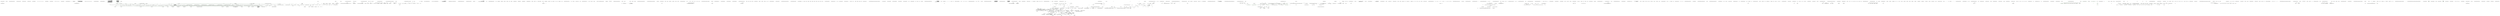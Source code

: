 digraph  {
n0 [cluster="CommonMark.Utilities.Warning(string, params object[])", label="Entry CommonMark.Utilities.Warning(string, params object[])", span="17-17"];
n1 [cluster="CommonMark.Utilities.Warning(string, params object[])", label="args != null && args.Length > 0", span="19-19"];
n2 [cluster="CommonMark.Utilities.Warning(string, params object[])", label="message = string.Format(System.Globalization.CultureInfo.InvariantCulture, message, args)", span="20-20"];
n3 [cluster="CommonMark.Utilities.Warning(string, params object[])", label="System.Diagnostics.Debug.WriteLine(message, ''Warning'')", span="22-22"];
n5 [cluster="string.Format(System.IFormatProvider, string, params object[])", label="Entry string.Format(System.IFormatProvider, string, params object[])", span="0-0"];
n4 [cluster="CommonMark.Utilities.Warning(string, params object[])", label="Exit CommonMark.Utilities.Warning(string, params object[])", span="17-17"];
n6 [cluster="System.Diagnostics.Debug.WriteLine(string, string)", label="Entry System.Diagnostics.Debug.WriteLine(string, string)", span="0-0"];
n7 [cluster="CommonMark.Utilities.IsEscapableSymbol(char)", label="Entry CommonMark.Utilities.IsEscapableSymbol(char)", span="28-28"];
n8 [cluster="CommonMark.Utilities.IsEscapableSymbol(char)", label="return (c > ' ' && c < '0') || (c > '9' && c < 'A') || (c > 'Z' && c < 'a') || (c > 'z' && c < 127) || c == '•';", span="31-31"];
n9 [cluster="CommonMark.Utilities.IsEscapableSymbol(char)", label="Exit CommonMark.Utilities.IsEscapableSymbol(char)", span="28-28"];
n10 [cluster="CommonMark.Utilities.IsAsciiLetterOrDigit(char)", label="Entry CommonMark.Utilities.IsAsciiLetterOrDigit(char)", span="37-37"];
n11 [cluster="CommonMark.Utilities.IsAsciiLetterOrDigit(char)", label="return (c >= 'a' && c <= 'z') || (c >= '0' && c <= '9') || (c >= 'A' && c <= 'Z');", span="40-40"];
n12 [cluster="CommonMark.Utilities.IsAsciiLetterOrDigit(char)", label="Exit CommonMark.Utilities.IsAsciiLetterOrDigit(char)", span="37-37"];
n13 [cluster="CommonMark.Utilities.CheckUnicodeCategory(char, out bool, out bool)", label="Entry CommonMark.Utilities.CheckUnicodeCategory(char, out bool, out bool)", span="49-49"];
n14 [cluster="CommonMark.Utilities.CheckUnicodeCategory(char, out bool, out bool)", label="c <= 'ÿ'", span="58-58"];
n15 [cluster="CommonMark.Utilities.CheckUnicodeCategory(char, out bool, out bool)", label="space = c == ' ' || (c >= '\t' && c <= '\r') || c == '\u00a0' || c == '\u0085'", span="60-60"];
n16 [cluster="CommonMark.Utilities.CheckUnicodeCategory(char, out bool, out bool)", label="punctuation = (c >= 33 && c <= 47) || (c >= 58 && c <= 64) || (c >= 91 && c <= 96) || (c >= 123 && c <= 126)", span="61-61"];
n17 [cluster="CommonMark.Utilities.CheckUnicodeCategory(char, out bool, out bool)", label="var category = System.Globalization.CharUnicodeInfo.GetUnicodeCategory(c)", span="65-65"];
n20 [cluster="CommonMark.Utilities.CheckUnicodeCategory(char, out bool, out bool)", label="Exit CommonMark.Utilities.CheckUnicodeCategory(char, out bool, out bool)", span="49-49"];
n18 [cluster="CommonMark.Utilities.CheckUnicodeCategory(char, out bool, out bool)", label="space = category == System.Globalization.UnicodeCategory.SpaceSeparator\r\n                    || category == System.Globalization.UnicodeCategory.LineSeparator\r\n                    || category == System.Globalization.UnicodeCategory.ParagraphSeparator", span="66-68"];
n21 [cluster="System.Globalization.CharUnicodeInfo.GetUnicodeCategory(char)", label="Entry System.Globalization.CharUnicodeInfo.GetUnicodeCategory(char)", span="0-0"];
n19 [cluster="CommonMark.Utilities.CheckUnicodeCategory(char, out bool, out bool)", label="punctuation = !space &&\r\n                    (category == System.Globalization.UnicodeCategory.ConnectorPunctuation\r\n                    || category == System.Globalization.UnicodeCategory.DashPunctuation\r\n                    || category == System.Globalization.UnicodeCategory.OpenPunctuation\r\n                    || category == System.Globalization.UnicodeCategory.ClosePunctuation\r\n                    || category == System.Globalization.UnicodeCategory.InitialQuotePunctuation\r\n                    || category == System.Globalization.UnicodeCategory.FinalQuotePunctuation\r\n                    || category == System.Globalization.UnicodeCategory.OtherPunctuation)", span="69-76"];
d295 [cluster="CommonMark.Parser.BlockMethods.incorporate_line(string, int, ref CommonMark.Syntax.Block)", color=green, community=0, label="container.IsLastLineBlank = (blank &&\r\n                                          container.Tag != BlockTag.BlockQuote &&\r\n                                          container.Tag != BlockTag.SETextHeader &&\r\n                                          container.Tag != BlockTag.FencedCode &&\r\n                                          !(container.Tag == BlockTag.ListItem &&\r\n                                            container.FirstChild == null &&\r\n                                            container.StartLine == line_number))", prediction=0, span="620-626"];
d173 [cluster="CommonMark.Parser.BlockMethods.incorporate_line(string, int, ref CommonMark.Syntax.Block)", label="Entry CommonMark.Parser.BlockMethods.incorporate_line(string, int, ref CommonMark.Syntax.Block)", span="336-336"];
d232 [cluster="CommonMark.Parser.BlockMethods.incorporate_line(string, int, ref CommonMark.Syntax.Block)", label="break_out_of_lists(ref container, line_number)", span="463-463"];
d242 [cluster="CommonMark.Parser.BlockMethods.incorporate_line(string, int, ref CommonMark.Syntax.Block)", label="container = CreateChildBlock(container, BlockTag.IndentedCode, line_number, offset + 1)", span="485-485"];
d247 [cluster="CommonMark.Parser.BlockMethods.incorporate_line(string, int, ref CommonMark.Syntax.Block)", label="container = CreateChildBlock(container, BlockTag.BlockQuote, line_number, offset + 1)", span="502-502"];
d250 [cluster="CommonMark.Parser.BlockMethods.incorporate_line(string, int, ref CommonMark.Syntax.Block)", label="container = CreateChildBlock(container, BlockTag.AtxHeader, line_number, offset + 1)", span="509-509"];
d253 [cluster="CommonMark.Parser.BlockMethods.incorporate_line(string, int, ref CommonMark.Syntax.Block)", label="container = CreateChildBlock(container, BlockTag.FencedCode, line_number, first_nonspace + 1)", span="516-516"];
d260 [cluster="CommonMark.Parser.BlockMethods.incorporate_line(string, int, ref CommonMark.Syntax.Block)", label="container = CreateChildBlock(container, BlockTag.HtmlBlock, line_number, first_nonspace + 1)", span="527-527"];
d285 [cluster="CommonMark.Parser.BlockMethods.incorporate_line(string, int, ref CommonMark.Syntax.Block)", label="container = CreateChildBlock(container, BlockTag.ListItem, line_number, first_nonspace + 1)", span="588-588"];
d186 [cluster="CommonMark.Parser.BlockMethods.incorporate_line(string, int, ref CommonMark.Syntax.Block)", label="container = cur.Top", span="352-352"];
d188 [cluster="CommonMark.Parser.BlockMethods.incorporate_line(string, int, ref CommonMark.Syntax.Block)", label="container = container.LastChild", span="359-359"];
d229 [cluster="CommonMark.Parser.BlockMethods.incorporate_line(string, int, ref CommonMark.Syntax.Block)", label="container = container.Parent", span="453-453"];
d268 [cluster="CommonMark.Parser.BlockMethods.incorporate_line(string, int, ref CommonMark.Syntax.Block)", label="container = container.Parent", span="547-547"];
d294 [cluster="CommonMark.Parser.BlockMethods.incorporate_line(string, int, ref CommonMark.Syntax.Block)", label="blank = curChar == '\n'", span="614-614"];
d296 [cluster="CommonMark.Parser.BlockMethods.incorporate_line(string, int, ref CommonMark.Syntax.Block)", label="Block cont = container", span="628-628"];
d14 [cluster="CommonMark.Parser.BlockMethods.add_line(CommonMark.Syntax.Block, string, int, int)", label="Entry CommonMark.Parser.BlockMethods.add_line(CommonMark.Syntax.Block, string, int, int)", span="43-43"];
d36 [cluster="CommonMark.Parser.BlockMethods.break_out_of_lists(ref CommonMark.Syntax.Block, int)", label="Entry CommonMark.Parser.BlockMethods.break_out_of_lists(ref CommonMark.Syntax.Block, int)", span="78-78"];
d48 [cluster="CommonMark.Parser.BlockMethods.finalize(CommonMark.Syntax.Block, int)", label="Entry CommonMark.Parser.BlockMethods.finalize(CommonMark.Syntax.Block, int)", span="100-100"];
d91 [cluster="CommonMark.Parser.BlockMethods.CreateChildBlock(CommonMark.Syntax.Block, CommonMark.Syntax.BlockTag, int, int)", label="Entry CommonMark.Parser.BlockMethods.CreateChildBlock(CommonMark.Syntax.Block, CommonMark.Syntax.BlockTag, int, int)", span="181-181"];
d129 [cluster="CommonMark.Parser.BlockMethods.ParseListMarker(string, int, out CommonMark.Syntax.ListData)", label="Entry CommonMark.Parser.BlockMethods.ParseListMarker(string, int, out CommonMark.Syntax.ListData)", span="260-260"];
d181 [cluster="CommonMark.Parser.BlockMethods.incorporate_line(string, int, ref CommonMark.Syntax.Block)", label="Block cur = curptr", span="345-345"];
d336 [cluster="CommonMark.Parser.BlockMethods.incorporate_line(string, int, ref CommonMark.Syntax.Block)", label="Exit CommonMark.Parser.BlockMethods.incorporate_line(string, int, ref CommonMark.Syntax.Block)", span="336-336"];
d174 [cluster="CommonMark.Parser.BlockMethods.incorporate_line(string, int, ref CommonMark.Syntax.Block)", label="Block last_matched_container", span="338-338"];
d190 [cluster="CommonMark.Parser.BlockMethods.incorporate_line(string, int, ref CommonMark.Syntax.Block)", label="(curChar = ln[first_nonspace]) == ' '", span="362-362"];
d198 [cluster="CommonMark.Parser.BlockMethods.incorporate_line(string, int, ref CommonMark.Syntax.Block)", label="ln[offset] == ' '", span="375-375"];
d218 [cluster="CommonMark.Parser.BlockMethods.incorporate_line(string, int, ref CommonMark.Syntax.Block)", label="i > 0 && ln[offset] == ' '", span="422-422"];
d235 [cluster="CommonMark.Parser.BlockMethods.incorporate_line(string, int, ref CommonMark.Syntax.Block)", label="(curChar = ln[first_nonspace]) == ' '", span="473-473"];
d245 [cluster="CommonMark.Parser.BlockMethods.incorporate_line(string, int, ref CommonMark.Syntax.Block)", label="ln[offset] == ' '", span="499-499"];
d248 [cluster="CommonMark.Parser.BlockMethods.incorporate_line(string, int, ref CommonMark.Syntax.Block)", label="curChar == '#' && 0 != (matched = Scanner.scan_atx_header_start(ln, first_nonspace, out i))", span="505-505"];
d252 [cluster="CommonMark.Parser.BlockMethods.incorporate_line(string, int, ref CommonMark.Syntax.Block)", label="(curChar == '`' || curChar == '~') && 0 != (matched = Scanner.scan_open_code_fence(ln, first_nonspace))", span="513-513"];
d259 [cluster="CommonMark.Parser.BlockMethods.incorporate_line(string, int, ref CommonMark.Syntax.Block)", label="curChar == '<' && Scanner.scan_html_block_tag(ln, first_nonspace)", span="524-524"];
d261 [cluster="CommonMark.Parser.BlockMethods.incorporate_line(string, int, ref CommonMark.Syntax.Block)", label="container.Tag == BlockTag.Paragraph \r\n                        && 0 != (matched = Scanner.scan_setext_header_line(ln, first_nonspace))\r\n                        && ContainsSingleLine(container.StringContent)", span="531-533"];
d264 [cluster="CommonMark.Parser.BlockMethods.incorporate_line(string, int, ref CommonMark.Syntax.Block)", label="offset = ln.Length - 1", span="538-538"];
d265 [cluster="CommonMark.Parser.BlockMethods.incorporate_line(string, int, ref CommonMark.Syntax.Block)", label="!(container.Tag == BlockTag.Paragraph && !all_matched) && 0 != (matched = Scanner.scan_hrule(ln, first_nonspace))", span="541-541"];
d266 [cluster="CommonMark.Parser.BlockMethods.incorporate_line(string, int, ref CommonMark.Syntax.Block)", label="container = CreateChildBlock(container, BlockTag.HorizontalRuler, line_number, first_nonspace + 1)", span="545-545"];
d267 [cluster="CommonMark.Parser.BlockMethods.incorporate_line(string, int, ref CommonMark.Syntax.Block)", label="finalize(container, line_number)", span="546-546"];
d269 [cluster="CommonMark.Parser.BlockMethods.incorporate_line(string, int, ref CommonMark.Syntax.Block)", label="offset = ln.Length - 1", span="548-548"];
d270 [cluster="CommonMark.Parser.BlockMethods.incorporate_line(string, int, ref CommonMark.Syntax.Block)", label="0 != (matched = ParseListMarker(ln, first_nonspace, out data))", span="551-551"];
d273 [cluster="CommonMark.Parser.BlockMethods.incorporate_line(string, int, ref CommonMark.Syntax.Block)", label="i <= 5 && ln[offset + i] == ' '", span="557-557"];
d275 [cluster="CommonMark.Parser.BlockMethods.incorporate_line(string, int, ref CommonMark.Syntax.Block)", label="i >= 5 || i < 1 || ln[offset] == '\n'", span="562-562"];
d283 [cluster="CommonMark.Parser.BlockMethods.incorporate_line(string, int, ref CommonMark.Syntax.Block)", label="container = CreateChildBlock(container, BlockTag.List, line_number, first_nonspace + 1)", span="583-583"];
d289 [cluster="CommonMark.Parser.BlockMethods.incorporate_line(string, int, ref CommonMark.Syntax.Block)", label="offset >= ln.Length", span="607-607"];
d291 [cluster="CommonMark.Parser.BlockMethods.incorporate_line(string, int, ref CommonMark.Syntax.Block)", label="(curChar = ln[first_nonspace]) == ' '", span="610-610"];
d301 [cluster="CommonMark.Parser.BlockMethods.incorporate_line(string, int, ref CommonMark.Syntax.Block)", label="add_line(cur, ln, offset)", span="642-642"];
d303 [cluster="CommonMark.Parser.BlockMethods.incorporate_line(string, int, ref CommonMark.Syntax.Block)", label="finalize(cur, line_number)", span="652-652"];
d308 [cluster="CommonMark.Parser.BlockMethods.incorporate_line(string, int, ref CommonMark.Syntax.Block)", label="add_line(container, ln, offset)", span="663-663"];
d310 [cluster="CommonMark.Parser.BlockMethods.incorporate_line(string, int, ref CommonMark.Syntax.Block)", label="matched = (indent <= 3\r\n                      && curChar == container.FencedCodeData.FenceChar)\r\n                      && (0 != Scanner.scan_close_code_fence(ln, first_nonspace, container.FencedCodeData.FenceLength))\r\n                      ? 1 : 0", span="669-672"];
d312 [cluster="CommonMark.Parser.BlockMethods.incorporate_line(string, int, ref CommonMark.Syntax.Block)", label="finalize(container, line_number)", span="676-676"];
d314 [cluster="CommonMark.Parser.BlockMethods.incorporate_line(string, int, ref CommonMark.Syntax.Block)", label="add_line(container, ln, offset)", span="681-681"];
d316 [cluster="CommonMark.Parser.BlockMethods.incorporate_line(string, int, ref CommonMark.Syntax.Block)", label="add_line(container, ln, offset)", span="688-688"];
d319 [cluster="CommonMark.Parser.BlockMethods.incorporate_line(string, int, ref CommonMark.Syntax.Block)", label="int p = ln.Length - 1", span="700-700"];
d320 [cluster="CommonMark.Parser.BlockMethods.incorporate_line(string, int, ref CommonMark.Syntax.Block)", label="p >= 0 && (ln[p] == ' ' || ln[p] == '\n')", span="703-703"];
d322 [cluster="CommonMark.Parser.BlockMethods.incorporate_line(string, int, ref CommonMark.Syntax.Block)", label="p >= 0 && ln[p] == '#'", span="707-707"];
d324 [cluster="CommonMark.Parser.BlockMethods.incorporate_line(string, int, ref CommonMark.Syntax.Block)", label="p < 0 || ln[p] != ' '", span="711-711"];
d325 [cluster="CommonMark.Parser.BlockMethods.incorporate_line(string, int, ref CommonMark.Syntax.Block)", label="p = ln.Length - 1", span="712-712"];
d326 [cluster="CommonMark.Parser.BlockMethods.incorporate_line(string, int, ref CommonMark.Syntax.Block)", label="add_line(container, ln, first_nonspace, p - first_nonspace + 1)", span="714-714"];
d327 [cluster="CommonMark.Parser.BlockMethods.incorporate_line(string, int, ref CommonMark.Syntax.Block)", label="finalize(container, line_number)", span="715-715"];
d330 [cluster="CommonMark.Parser.BlockMethods.incorporate_line(string, int, ref CommonMark.Syntax.Block)", label="add_line(container, ln, first_nonspace)", span="722-722"];
d332 [cluster="CommonMark.Parser.BlockMethods.incorporate_line(string, int, ref CommonMark.Syntax.Block)", label="container = CreateChildBlock(container, BlockTag.Paragraph, line_number, first_nonspace + 1)", span="729-729"];
d333 [cluster="CommonMark.Parser.BlockMethods.incorporate_line(string, int, ref CommonMark.Syntax.Block)", label="add_line(container, ln, first_nonspace)", span="730-730"];
d334 [cluster="CommonMark.Parser.BlockMethods.incorporate_line(string, int, ref CommonMark.Syntax.Block)", label="Utilities.Warning(''Line {0} with container type {1} did not match any condition:\n\''{2}\'''', line_number, container.Tag, ln)", span="736-736"];
d180 [cluster="CommonMark.Parser.BlockMethods.incorporate_line(string, int, ref CommonMark.Syntax.Block)", label="Block container", span="344-344"];
d231 [cluster="CommonMark.Parser.BlockMethods.incorporate_line(string, int, ref CommonMark.Syntax.Block)", label="blank && container.IsLastLineBlank", span="461-461"];
d233 [cluster="CommonMark.Parser.BlockMethods.incorporate_line(string, int, ref CommonMark.Syntax.Block)", label="container.Tag != BlockTag.FencedCode && \r\n                   container.Tag != BlockTag.IndentedCode &&\r\n                   container.Tag != BlockTag.HtmlBlock", span="467-469"];
d262 [cluster="CommonMark.Parser.BlockMethods.incorporate_line(string, int, ref CommonMark.Syntax.Block)", label="container.Tag = BlockTag.SETextHeader", span="536-536"];
d263 [cluster="CommonMark.Parser.BlockMethods.incorporate_line(string, int, ref CommonMark.Syntax.Block)", label="container.HeaderLevel = matched", span="537-537"];
d282 [cluster="CommonMark.Parser.BlockMethods.incorporate_line(string, int, ref CommonMark.Syntax.Block)", label="container.Tag != BlockTag.List || !lists_match(container.ListData, data)", span="581-581"];
d287 [cluster="CommonMark.Parser.BlockMethods.incorporate_line(string, int, ref CommonMark.Syntax.Block)", label="accepts_lines(container.Tag)", span="596-596"];
d300 [cluster="CommonMark.Parser.BlockMethods.incorporate_line(string, int, ref CommonMark.Syntax.Block)", label="cur != last_matched_container &&\r\n                container == last_matched_container &&\r\n                !blank &&\r\n                cur.Tag == BlockTag.Paragraph &&\r\n                cur.StringContent.Length > 0", span="635-639"];
d307 [cluster="CommonMark.Parser.BlockMethods.incorporate_line(string, int, ref CommonMark.Syntax.Block)", label="container.Tag == BlockTag.IndentedCode", span="660-660"];
d309 [cluster="CommonMark.Parser.BlockMethods.incorporate_line(string, int, ref CommonMark.Syntax.Block)", label="container.Tag == BlockTag.FencedCode", span="666-666"];
d313 [cluster="CommonMark.Parser.BlockMethods.incorporate_line(string, int, ref CommonMark.Syntax.Block)", label="container = container.Parent", span="677-677"];
d315 [cluster="CommonMark.Parser.BlockMethods.incorporate_line(string, int, ref CommonMark.Syntax.Block)", label="container.Tag == BlockTag.HtmlBlock", span="685-685"];
d318 [cluster="CommonMark.Parser.BlockMethods.incorporate_line(string, int, ref CommonMark.Syntax.Block)", label="container.Tag == BlockTag.AtxHeader", span="697-697"];
d328 [cluster="CommonMark.Parser.BlockMethods.incorporate_line(string, int, ref CommonMark.Syntax.Block)", label="container = container.Parent", span="716-716"];
d329 [cluster="CommonMark.Parser.BlockMethods.incorporate_line(string, int, ref CommonMark.Syntax.Block)", label="accepts_lines(container.Tag)", span="719-719"];
d331 [cluster="CommonMark.Parser.BlockMethods.incorporate_line(string, int, ref CommonMark.Syntax.Block)", label="container.Tag != BlockTag.HorizontalRuler && container.Tag != BlockTag.SETextHeader", span="725-725"];
d335 [cluster="CommonMark.Parser.BlockMethods.incorporate_line(string, int, ref CommonMark.Syntax.Block)", label="curptr = container", span="740-740"];
d241 [cluster="CommonMark.Parser.BlockMethods.incorporate_line(string, int, ref CommonMark.Syntax.Block)", label="offset += CODE_INDENT", span="484-484"];
d244 [cluster="CommonMark.Parser.BlockMethods.incorporate_line(string, int, ref CommonMark.Syntax.Block)", label="offset = first_nonspace + 1", span="497-497"];
d246 [cluster="CommonMark.Parser.BlockMethods.incorporate_line(string, int, ref CommonMark.Syntax.Block)", label="offset++", span="500-500"];
d249 [cluster="CommonMark.Parser.BlockMethods.incorporate_line(string, int, ref CommonMark.Syntax.Block)", label="offset = first_nonspace + matched", span="508-508"];
d251 [cluster="CommonMark.Parser.BlockMethods.incorporate_line(string, int, ref CommonMark.Syntax.Block)", label="container.HeaderLevel = i", span="510-510"];
d234 [cluster="CommonMark.Parser.BlockMethods.incorporate_line(string, int, ref CommonMark.Syntax.Block)", label="first_nonspace = offset", span="472-472"];
d236 [cluster="CommonMark.Parser.BlockMethods.incorporate_line(string, int, ref CommonMark.Syntax.Block)", label="first_nonspace++", span="474-474"];
d254 [cluster="CommonMark.Parser.BlockMethods.incorporate_line(string, int, ref CommonMark.Syntax.Block)", label="container.FencedCodeData = new FencedCodeData()", span="517-517"];
d255 [cluster="CommonMark.Parser.BlockMethods.incorporate_line(string, int, ref CommonMark.Syntax.Block)", label="container.FencedCodeData.FenceChar = curChar", span="518-518"];
d256 [cluster="CommonMark.Parser.BlockMethods.incorporate_line(string, int, ref CommonMark.Syntax.Block)", label="container.FencedCodeData.FenceLength = matched", span="519-519"];
d257 [cluster="CommonMark.Parser.BlockMethods.incorporate_line(string, int, ref CommonMark.Syntax.Block)", label="container.FencedCodeData.FenceOffset = first_nonspace - offset", span="520-520"];
d284 [cluster="CommonMark.Parser.BlockMethods.incorporate_line(string, int, ref CommonMark.Syntax.Block)", label="container.ListData = data", span="584-584"];
d286 [cluster="CommonMark.Parser.BlockMethods.incorporate_line(string, int, ref CommonMark.Syntax.Block)", label="container.ListData = data", span="589-589"];
d185 [cluster="CommonMark.Parser.BlockMethods.incorporate_line(string, int, ref CommonMark.Syntax.Block)", label="int indent", span="349-349"];
d187 [cluster="CommonMark.Parser.BlockMethods.incorporate_line(string, int, ref CommonMark.Syntax.Block)", label="container.LastChild != null && container.LastChild.IsOpen", span="357-357"];
d230 [cluster="CommonMark.Parser.BlockMethods.incorporate_line(string, int, ref CommonMark.Syntax.Block)", label="last_matched_container = container", span="458-458"];
d189 [cluster="CommonMark.Parser.BlockMethods.incorporate_line(string, int, ref CommonMark.Syntax.Block)", label="first_nonspace = offset", span="361-361"];
d194 [cluster="CommonMark.Parser.BlockMethods.incorporate_line(string, int, ref CommonMark.Syntax.Block)", label="container.Tag", span="368-368"];
d202 [cluster="CommonMark.Parser.BlockMethods.incorporate_line(string, int, ref CommonMark.Syntax.Block)", label="indent >= container.ListData.MarkerOffset + container.ListData.Padding", span="388-388"];
d203 [cluster="CommonMark.Parser.BlockMethods.incorporate_line(string, int, ref CommonMark.Syntax.Block)", label="offset += container.ListData.MarkerOffset + container.ListData.Padding", span="389-389"];
d217 [cluster="CommonMark.Parser.BlockMethods.incorporate_line(string, int, ref CommonMark.Syntax.Block)", label="i = container.FencedCodeData.FenceOffset", span="421-421"];
d226 [cluster="CommonMark.Parser.BlockMethods.incorporate_line(string, int, ref CommonMark.Syntax.Block)", label="container.IsLastLineBlank = true", span="443-443"];
d228 [cluster="CommonMark.Parser.BlockMethods.incorporate_line(string, int, ref CommonMark.Syntax.Block)", label="!all_matched", span="451-451"];
d293 [cluster="CommonMark.Parser.BlockMethods.incorporate_line(string, int, ref CommonMark.Syntax.Block)", label="indent = first_nonspace - offset", span="613-613"];
d290 [cluster="CommonMark.Parser.BlockMethods.incorporate_line(string, int, ref CommonMark.Syntax.Block)", label="curChar = '\0'", span="608-608"];
d317 [cluster="CommonMark.Parser.BlockMethods.incorporate_line(string, int, ref CommonMark.Syntax.Block)", label=blank, span="691-691"];
d297 [cluster="CommonMark.Parser.BlockMethods.incorporate_line(string, int, ref CommonMark.Syntax.Block)", label="cont.Parent != null", span="629-629"];
d298 [cluster="CommonMark.Parser.BlockMethods.incorporate_line(string, int, ref CommonMark.Syntax.Block)", label="cont.Parent.IsLastLineBlank = false", span="631-631"];
d299 [cluster="CommonMark.Parser.BlockMethods.incorporate_line(string, int, ref CommonMark.Syntax.Block)", label="cont = cont.Parent", span="632-632"];
d24 [cluster="CommonMark.Parser.BlockMethods.add_line(CommonMark.Syntax.Block, string, int, int)", label="Exit CommonMark.Parser.BlockMethods.add_line(CommonMark.Syntax.Block, string, int, int)", span="43-43"];
d15 [cluster="CommonMark.Parser.BlockMethods.add_line(CommonMark.Syntax.Block, string, int, int)", label="!block.IsOpen", span="45-45"];
d16 [cluster="CommonMark.Parser.BlockMethods.add_line(CommonMark.Syntax.Block, string, int, int)", label="throw new CommonMarkException(string.Format(System.Globalization.CultureInfo.InvariantCulture, ''Attempted to add line '{0}' to closed container ({1}).'', ln, block.Tag));", span="46-46"];
d17 [cluster="CommonMark.Parser.BlockMethods.add_line(CommonMark.Syntax.Block, string, int, int)", label="var len = length == -1 ? ln.Length - offset : length", span="48-48"];
d20 [cluster="CommonMark.Parser.BlockMethods.add_line(CommonMark.Syntax.Block, string, int, int)", label="var curSC = block.StringContent", span="52-52"];
d22 [cluster="CommonMark.Parser.BlockMethods.add_line(CommonMark.Syntax.Block, string, int, int)", label="block.StringContent = curSC = new StringContent()", span="54-54"];
d23 [cluster="CommonMark.Parser.BlockMethods.add_line(CommonMark.Syntax.Block, string, int, int)", label="block.StringContent.Append(ln, offset, len)", span="56-56"];
d175 [cluster="CommonMark.Parser.BlockMethods.incorporate_line(string, int, ref CommonMark.Syntax.Block)", label="int offset = 0", span="339-339"];
d183 [cluster="CommonMark.Parser.BlockMethods.incorporate_line(string, int, ref CommonMark.Syntax.Block)", label="int first_nonspace", span="347-347"];
d37 [cluster="CommonMark.Parser.BlockMethods.break_out_of_lists(ref CommonMark.Syntax.Block, int)", label="Block container = bptr", span="80-80"];
d47 [cluster="CommonMark.Parser.BlockMethods.break_out_of_lists(ref CommonMark.Syntax.Block, int)", label="Exit CommonMark.Parser.BlockMethods.break_out_of_lists(ref CommonMark.Syntax.Block, int)", span="78-78"];
d43 [cluster="CommonMark.Parser.BlockMethods.break_out_of_lists(ref CommonMark.Syntax.Block, int)", label="finalize(container, line_number)", span="91-91"];
d45 [cluster="CommonMark.Parser.BlockMethods.break_out_of_lists(ref CommonMark.Syntax.Block, int)", label="finalize(b, line_number)", span="94-94"];
d81 [cluster="CommonMark.Parser.BlockMethods.finalize(CommonMark.Syntax.Block, int)", label="Exit CommonMark.Parser.BlockMethods.finalize(CommonMark.Syntax.Block, int)", span="100-100"];
d93 [cluster="CommonMark.Parser.BlockMethods.CreateChildBlock(CommonMark.Syntax.Block, CommonMark.Syntax.BlockTag, int, int)", label="finalize(parent, startLine)", span="187-187"];
d49 [cluster="CommonMark.Parser.BlockMethods.finalize(CommonMark.Syntax.Block, int)", label="!b.IsOpen", span="102-102"];
d51 [cluster="CommonMark.Parser.BlockMethods.finalize(CommonMark.Syntax.Block, int)", label="b.IsOpen = false", span="108-108"];
d52 [cluster="CommonMark.Parser.BlockMethods.finalize(CommonMark.Syntax.Block, int)", label="line_number > b.StartLine", span="109-109"];
d53 [cluster="CommonMark.Parser.BlockMethods.finalize(CommonMark.Syntax.Block, int)", label="b.EndLine = line_number - 1", span="110-110"];
d54 [cluster="CommonMark.Parser.BlockMethods.finalize(CommonMark.Syntax.Block, int)", label="b.EndLine = line_number", span="112-112"];
d55 [cluster="CommonMark.Parser.BlockMethods.finalize(CommonMark.Syntax.Block, int)", label="b.Tag", span="114-114"];
d58 [cluster="CommonMark.Parser.BlockMethods.finalize(CommonMark.Syntax.Block, int)", label="b.StringContent.StartsWith('[') && 0 != (pos = InlineMethods.ParseReference(b.StringContent, b.Top.ReferenceMap))", span="119-119"];
d59 [cluster="CommonMark.Parser.BlockMethods.finalize(CommonMark.Syntax.Block, int)", label="b.StringContent.TrimStart(pos)", span="120-120"];
d60 [cluster="CommonMark.Parser.BlockMethods.finalize(CommonMark.Syntax.Block, int)", label="b.StringContent.IsFirstLineBlank()", span="122-122"];
d61 [cluster="CommonMark.Parser.BlockMethods.finalize(CommonMark.Syntax.Block, int)", label="b.Tag = BlockTag.ReferenceDefinition", span="123-123"];
d63 [cluster="CommonMark.Parser.BlockMethods.finalize(CommonMark.Syntax.Block, int)", label="b.StringContent.RemoveTrailingBlankLines()", span="128-128"];
d65 [cluster="CommonMark.Parser.BlockMethods.finalize(CommonMark.Syntax.Block, int)", label="var firstlinelen = b.StringContent.IndexOf('\n') + 1", span="133-133"];
d66 [cluster="CommonMark.Parser.BlockMethods.finalize(CommonMark.Syntax.Block, int)", label="b.FencedCodeData.Info = InlineMethods.Unescape(b.StringContent.TakeFromStart(firstlinelen, true).Trim())", span="134-134"];
d68 [cluster="CommonMark.Parser.BlockMethods.finalize(CommonMark.Syntax.Block, int)", label="b.ListData.IsTight = true", span="138-138"];
d69 [cluster="CommonMark.Parser.BlockMethods.finalize(CommonMark.Syntax.Block, int)", label="var item = b.FirstChild", span="139-139"];
d73 [cluster="CommonMark.Parser.BlockMethods.finalize(CommonMark.Syntax.Block, int)", label="b.ListData.IsTight = false", span="147-147"];
d77 [cluster="CommonMark.Parser.BlockMethods.finalize(CommonMark.Syntax.Block, int)", label="b.ListData.IsTight = false", span="158-158"];
d79 [cluster="CommonMark.Parser.BlockMethods.finalize(CommonMark.Syntax.Block, int)", label="!(b.ListData.IsTight)", span="163-163"];
d38 [cluster="CommonMark.Parser.BlockMethods.break_out_of_lists(ref CommonMark.Syntax.Block, int)", label="Block b = container.Top", span="81-81"];
d8 [cluster="CommonMark.Parser.BlockMethods.can_contain(CommonMark.Syntax.BlockTag, CommonMark.Syntax.BlockTag)", label="Entry CommonMark.Parser.BlockMethods.can_contain(CommonMark.Syntax.BlockTag, CommonMark.Syntax.BlockTag)", span="23-23"];
d105 [cluster="CommonMark.Parser.BlockMethods.CreateChildBlock(CommonMark.Syntax.Block, CommonMark.Syntax.BlockTag, int, int)", label="Exit CommonMark.Parser.BlockMethods.CreateChildBlock(CommonMark.Syntax.Block, CommonMark.Syntax.BlockTag, int, int)", span="181-181"];
d92 [cluster="CommonMark.Parser.BlockMethods.CreateChildBlock(CommonMark.Syntax.Block, CommonMark.Syntax.BlockTag, int, int)", label="!can_contain(parent.Tag, blockType)", span="185-185"];
d94 [cluster="CommonMark.Parser.BlockMethods.CreateChildBlock(CommonMark.Syntax.Block, CommonMark.Syntax.BlockTag, int, int)", label="parent = parent.Parent", span="188-188"];
d95 [cluster="CommonMark.Parser.BlockMethods.CreateChildBlock(CommonMark.Syntax.Block, CommonMark.Syntax.BlockTag, int, int)", label="Block child = new Block(blockType, startLine, startColumn)", span="191-191"];
d96 [cluster="CommonMark.Parser.BlockMethods.CreateChildBlock(CommonMark.Syntax.Block, CommonMark.Syntax.BlockTag, int, int)", label="child.Parent = parent", span="192-192"];
d97 [cluster="CommonMark.Parser.BlockMethods.CreateChildBlock(CommonMark.Syntax.Block, CommonMark.Syntax.BlockTag, int, int)", label="child.Top = parent.Top", span="193-193"];
d98 [cluster="CommonMark.Parser.BlockMethods.CreateChildBlock(CommonMark.Syntax.Block, CommonMark.Syntax.BlockTag, int, int)", label="parent.LastChild != null", span="195-195"];
d99 [cluster="CommonMark.Parser.BlockMethods.CreateChildBlock(CommonMark.Syntax.Block, CommonMark.Syntax.BlockTag, int, int)", label="parent.LastChild.NextSibling = child", span="197-197"];
d100 [cluster="CommonMark.Parser.BlockMethods.CreateChildBlock(CommonMark.Syntax.Block, CommonMark.Syntax.BlockTag, int, int)", label="child.Previous = parent.LastChild", span="198-198"];
d101 [cluster="CommonMark.Parser.BlockMethods.CreateChildBlock(CommonMark.Syntax.Block, CommonMark.Syntax.BlockTag, int, int)", label="parent.FirstChild = child", span="202-202"];
d103 [cluster="CommonMark.Parser.BlockMethods.CreateChildBlock(CommonMark.Syntax.Block, CommonMark.Syntax.BlockTag, int, int)", label="parent.LastChild = child", span="206-206"];
d6 [cluster="CommonMark.Syntax.Block.Block(CommonMark.Syntax.BlockTag, int, int)", label="Entry CommonMark.Syntax.Block.Block(CommonMark.Syntax.BlockTag, int, int)", span="9-9"];
d131 [cluster="CommonMark.Parser.BlockMethods.ParseListMarker(string, int, out CommonMark.Syntax.ListData)", label="int startpos", span="263-263"];
d161 [cluster="CommonMark.Parser.BlockMethods.ParseListMarker(string, int, out CommonMark.Syntax.ListData)", label="Exit CommonMark.Parser.BlockMethods.ParseListMarker(string, int, out CommonMark.Syntax.ListData)", span="260-260"];
d176 [cluster="CommonMark.Parser.BlockMethods.incorporate_line(string, int, ref CommonMark.Syntax.Block)", label="int matched = 0", span="340-340"];
d130 [cluster="CommonMark.Parser.BlockMethods.ParseListMarker(string, int, out CommonMark.Syntax.ListData)", label="char c", span="262-262"];
d133 [cluster="CommonMark.Parser.BlockMethods.ParseListMarker(string, int, out CommonMark.Syntax.ListData)", label="var len = ln.Length", span="265-265"];
d134 [cluster="CommonMark.Parser.BlockMethods.ParseListMarker(string, int, out CommonMark.Syntax.ListData)", label="startpos = pos", span="267-267"];
d135 [cluster="CommonMark.Parser.BlockMethods.ParseListMarker(string, int, out CommonMark.Syntax.ListData)", label="c = ln[pos]", span="268-268"];
d136 [cluster="CommonMark.Parser.BlockMethods.ParseListMarker(string, int, out CommonMark.Syntax.ListData)", label="c == '+' || c == '•' || ((c == '*' || c == '-') && 0 == Scanner.scan_hrule(ln, pos))", span="270-270"];
d137 [cluster="CommonMark.Parser.BlockMethods.ParseListMarker(string, int, out CommonMark.Syntax.ListData)", label="pos++", span="272-272"];
d138 [cluster="CommonMark.Parser.BlockMethods.ParseListMarker(string, int, out CommonMark.Syntax.ListData)", label="pos == len || (ln[pos] != ' ' && ln[pos] != '\n')", span="273-273"];
d145 [cluster="CommonMark.Parser.BlockMethods.ParseListMarker(string, int, out CommonMark.Syntax.ListData)", label="pos < len - 1", span="285-285"];
d146 [cluster="CommonMark.Parser.BlockMethods.ParseListMarker(string, int, out CommonMark.Syntax.ListData)", label="c = ln[++pos]", span="287-287"];
d149 [cluster="CommonMark.Parser.BlockMethods.ParseListMarker(string, int, out CommonMark.Syntax.ListData)", label="pos >= len - 1 || (c != '.' && c != ')')", span="294-294"];
d151 [cluster="CommonMark.Parser.BlockMethods.ParseListMarker(string, int, out CommonMark.Syntax.ListData)", label="pos++", span="297-297"];
d152 [cluster="CommonMark.Parser.BlockMethods.ParseListMarker(string, int, out CommonMark.Syntax.ListData)", label="pos == len || ln[pos] != ' '", span="298-298"];
d160 [cluster="CommonMark.Parser.BlockMethods.ParseListMarker(string, int, out CommonMark.Syntax.ListData)", label="return (pos - startpos);", span="313-313"];
d57 [cluster="CommonMark.Parser.BlockMethods.finalize(CommonMark.Syntax.Block, int)", label="var pos = 0", span="118-118"];
d178 [cluster="CommonMark.Parser.BlockMethods.incorporate_line(string, int, ref CommonMark.Syntax.Block)", label="ListData data", span="342-342"];
d182 [cluster="CommonMark.Parser.BlockMethods.incorporate_line(string, int, ref CommonMark.Syntax.Block)", label="bool blank = false", span="346-346"];
d240 [cluster="CommonMark.Parser.BlockMethods.incorporate_line(string, int, ref CommonMark.Syntax.Block)", label="cur.Tag != BlockTag.Paragraph && !blank", span="482-482"];
d302 [cluster="CommonMark.Parser.BlockMethods.incorporate_line(string, int, ref CommonMark.Syntax.Block)", label="cur != last_matched_container", span="649-649"];
d304 [cluster="CommonMark.Parser.BlockMethods.incorporate_line(string, int, ref CommonMark.Syntax.Block)", label="cur = cur.Parent", span="653-653"];
d306 [cluster="CommonMark.Parser.BlockMethods.incorporate_line(string, int, ref CommonMark.Syntax.Block)", label="throw new CommonMarkException(''Cannot finalize container block. Last matched container tag = '' + last_matched_container.Tag);", span="656-656"];
d191 [cluster="CommonMark.Parser.BlockMethods.incorporate_line(string, int, ref CommonMark.Syntax.Block)", label="first_nonspace++", span="363-363"];
d192 [cluster="CommonMark.Parser.BlockMethods.incorporate_line(string, int, ref CommonMark.Syntax.Block)", label="indent = first_nonspace - offset", span="365-365"];
d193 [cluster="CommonMark.Parser.BlockMethods.incorporate_line(string, int, ref CommonMark.Syntax.Block)", label="blank = curChar == '\n'", span="366-366"];
d196 [cluster="CommonMark.Parser.BlockMethods.incorporate_line(string, int, ref CommonMark.Syntax.Block)", label="indent <= 3 && curChar == '>'", span="372-372"];
d197 [cluster="CommonMark.Parser.BlockMethods.incorporate_line(string, int, ref CommonMark.Syntax.Block)", label="offset = first_nonspace + 1", span="374-374"];
d199 [cluster="CommonMark.Parser.BlockMethods.incorporate_line(string, int, ref CommonMark.Syntax.Block)", label="offset++", span="376-376"];
d209 [cluster="CommonMark.Parser.BlockMethods.incorporate_line(string, int, ref CommonMark.Syntax.Block)", label="offset += CODE_INDENT", span="401-401"];
d205 [cluster="CommonMark.Parser.BlockMethods.incorporate_line(string, int, ref CommonMark.Syntax.Block)", label="offset = first_nonspace", span="391-391"];
d211 [cluster="CommonMark.Parser.BlockMethods.incorporate_line(string, int, ref CommonMark.Syntax.Block)", label="offset = first_nonspace", span="403-403"];
d220 [cluster="CommonMark.Parser.BlockMethods.incorporate_line(string, int, ref CommonMark.Syntax.Block)", label="i--", span="425-425"];
d219 [cluster="CommonMark.Parser.BlockMethods.incorporate_line(string, int, ref CommonMark.Syntax.Block)", label="offset++", span="424-424"];
d237 [cluster="CommonMark.Parser.BlockMethods.incorporate_line(string, int, ref CommonMark.Syntax.Block)", label="indent = first_nonspace - offset", span="476-476"];
d238 [cluster="CommonMark.Parser.BlockMethods.incorporate_line(string, int, ref CommonMark.Syntax.Block)", label="blank = curChar == '\n'", span="477-477"];
d243 [cluster="CommonMark.Parser.BlockMethods.incorporate_line(string, int, ref CommonMark.Syntax.Block)", label="curChar == '>'", span="494-494"];
d337 [cluster="CommonMark.Parser.Scanner.scan_atx_header_start(string, int, out int)", label="Entry CommonMark.Parser.Scanner.scan_atx_header_start(string, int, out int)", span="292-292"];
d338 [cluster="CommonMark.Parser.Scanner.scan_open_code_fence(string, int)", label="Entry CommonMark.Parser.Scanner.scan_open_code_fence(string, int)", span="428-428"];
d258 [cluster="CommonMark.Parser.BlockMethods.incorporate_line(string, int, ref CommonMark.Syntax.Block)", label="offset = first_nonspace + matched", span="521-521"];
d340 [cluster="CommonMark.Parser.Scanner.scan_html_block_tag(string, int)", label="Entry CommonMark.Parser.Scanner.scan_html_block_tag(string, int)", span="124-124"];
d341 [cluster="CommonMark.Parser.Scanner.scan_setext_header_line(string, int)", label="Entry CommonMark.Parser.Scanner.scan_setext_header_line(string, int)", span="346-346"];
d164 [cluster="CommonMark.Parser.BlockMethods.ContainsSingleLine(CommonMark.Syntax.StringContent)", label="Entry CommonMark.Parser.BlockMethods.ContainsSingleLine(CommonMark.Syntax.StringContent)", span="316-316"];
d288 [cluster="CommonMark.Parser.BlockMethods.incorporate_line(string, int, ref CommonMark.Syntax.Block)", label="first_nonspace = offset", span="606-606"];
d179 [cluster="CommonMark.Parser.BlockMethods.incorporate_line(string, int, ref CommonMark.Syntax.Block)", label="bool all_matched = true", span="343-343"];
d215 [cluster="CommonMark.Parser.BlockMethods.incorporate_line(string, int, ref CommonMark.Syntax.Block)", label="all_matched = false", span="414-414"];
d223 [cluster="CommonMark.Parser.BlockMethods.incorporate_line(string, int, ref CommonMark.Syntax.Block)", label="all_matched = false", span="434-434"];
d227 [cluster="CommonMark.Parser.BlockMethods.incorporate_line(string, int, ref CommonMark.Syntax.Block)", label="all_matched = false", span="444-444"];
d162 [cluster="CommonMark.Parser.Scanner.scan_hrule(string, int)", label="Entry CommonMark.Parser.Scanner.scan_hrule(string, int)", span="388-388"];
d271 [cluster="CommonMark.Parser.BlockMethods.incorporate_line(string, int, ref CommonMark.Syntax.Block)", label="offset = first_nonspace + matched", span="555-555"];
d276 [cluster="CommonMark.Parser.BlockMethods.incorporate_line(string, int, ref CommonMark.Syntax.Block)", label="data.Padding = matched + 1", span="564-564"];
d279 [cluster="CommonMark.Parser.BlockMethods.incorporate_line(string, int, ref CommonMark.Syntax.Block)", label="data.Padding = matched + i", span="572-572"];
d281 [cluster="CommonMark.Parser.BlockMethods.incorporate_line(string, int, ref CommonMark.Syntax.Block)", label="data.MarkerOffset = indent", span="579-579"];
d272 [cluster="CommonMark.Parser.BlockMethods.incorporate_line(string, int, ref CommonMark.Syntax.Block)", label="i = 0", span="556-556"];
d274 [cluster="CommonMark.Parser.BlockMethods.incorporate_line(string, int, ref CommonMark.Syntax.Block)", label="i++", span="559-559"];
d278 [cluster="CommonMark.Parser.BlockMethods.incorporate_line(string, int, ref CommonMark.Syntax.Block)", label="offset += 1", span="567-567"];
d280 [cluster="CommonMark.Parser.BlockMethods.incorporate_line(string, int, ref CommonMark.Syntax.Block)", label="offset += i", span="573-573"];
d292 [cluster="CommonMark.Parser.BlockMethods.incorporate_line(string, int, ref CommonMark.Syntax.Block)", label="first_nonspace++", span="611-611"];
d305 [cluster="CommonMark.Parser.BlockMethods.incorporate_line(string, int, ref CommonMark.Syntax.Block)", label="cur == null", span="655-655"];
d311 [cluster="CommonMark.Parser.BlockMethods.incorporate_line(string, int, ref CommonMark.Syntax.Block)", label="matched != 0", span="673-673"];
d342 [cluster="CommonMark.Parser.Scanner.scan_close_code_fence(string, int, int)", label="Entry CommonMark.Parser.Scanner.scan_close_code_fence(string, int, int)", span="476-476"];
d321 [cluster="CommonMark.Parser.BlockMethods.incorporate_line(string, int, ref CommonMark.Syntax.Block)", label="p--", span="704-704"];
d323 [cluster="CommonMark.Parser.BlockMethods.incorporate_line(string, int, ref CommonMark.Syntax.Block)", label="p--", span="708-708"];
d343 [cluster="CommonMark.Utilities.Warning(string, params object[])", label="Entry CommonMark.Utilities.Warning(string, params object[])", span="17-17"];
d170 [cluster="CommonMark.Parser.BlockMethods.lists_match(CommonMark.Syntax.ListData, CommonMark.Syntax.ListData)", label="Entry CommonMark.Parser.BlockMethods.lists_match(CommonMark.Syntax.ListData, CommonMark.Syntax.ListData)", span="325-325"];
d11 [cluster="CommonMark.Parser.BlockMethods.accepts_lines(CommonMark.Syntax.BlockTag)", label="Entry CommonMark.Parser.BlockMethods.accepts_lines(CommonMark.Syntax.BlockTag)", span="34-34"];
d339 [cluster="CommonMark.Syntax.FencedCodeData.FencedCodeData()", label="Entry CommonMark.Syntax.FencedCodeData.FencedCodeData()", span="6-6"];
d184 [cluster="CommonMark.Parser.BlockMethods.incorporate_line(string, int, ref CommonMark.Syntax.Block)", label="char curChar", span="348-348"];
d195 [cluster="CommonMark.Parser.BlockMethods.incorporate_line(string, int, ref CommonMark.Syntax.Block)", label="BlockTag.BlockQuote", span="370-370"];
d201 [cluster="CommonMark.Parser.BlockMethods.incorporate_line(string, int, ref CommonMark.Syntax.Block)", label="BlockTag.ListItem", span="386-386"];
d207 [cluster="CommonMark.Parser.BlockMethods.incorporate_line(string, int, ref CommonMark.Syntax.Block)", label="BlockTag.IndentedCode", span="398-398"];
d213 [cluster="CommonMark.Parser.BlockMethods.incorporate_line(string, int, ref CommonMark.Syntax.Block)", label="BlockTag.AtxHeader", span="410-410"];
d216 [cluster="CommonMark.Parser.BlockMethods.incorporate_line(string, int, ref CommonMark.Syntax.Block)", label="BlockTag.FencedCode", span="418-418"];
d221 [cluster="CommonMark.Parser.BlockMethods.incorporate_line(string, int, ref CommonMark.Syntax.Block)", label="BlockTag.HtmlBlock", span="431-431"];
d224 [cluster="CommonMark.Parser.BlockMethods.incorporate_line(string, int, ref CommonMark.Syntax.Block)", label="BlockTag.Paragraph", span="439-439"];
d204 [cluster="CommonMark.Parser.BlockMethods.incorporate_line(string, int, ref CommonMark.Syntax.Block)", label=blank, span="390-390"];
d225 [cluster="CommonMark.Parser.BlockMethods.incorporate_line(string, int, ref CommonMark.Syntax.Block)", label=blank, span="441-441"];
d222 [cluster="CommonMark.Parser.BlockMethods.incorporate_line(string, int, ref CommonMark.Syntax.Block)", label=blank, span="433-433"];
d200 [cluster="CommonMark.Parser.BlockMethods.incorporate_line(string, int, ref CommonMark.Syntax.Block)", label="all_matched = false", span="380-380"];
d206 [cluster="CommonMark.Parser.BlockMethods.incorporate_line(string, int, ref CommonMark.Syntax.Block)", label="all_matched = false", span="393-393"];
d212 [cluster="CommonMark.Parser.BlockMethods.incorporate_line(string, int, ref CommonMark.Syntax.Block)", label="all_matched = false", span="405-405"];
d19 [cluster="CommonMark.Parser.BlockMethods.add_line(CommonMark.Syntax.Block, string, int, int)", label="return;", span="50-50"];
d25 [cluster="CommonMark.CommonMarkException.CommonMarkException(string)", label="Entry CommonMark.CommonMarkException.CommonMarkException(string)", span="26-26"];
d26 [cluster="string.Format(System.IFormatProvider, string, object, object)", label="Entry string.Format(System.IFormatProvider, string, object, object)", span="0-0"];
d18 [cluster="CommonMark.Parser.BlockMethods.add_line(CommonMark.Syntax.Block, string, int, int)", label="len <= 0", span="49-49"];
d21 [cluster="CommonMark.Parser.BlockMethods.add_line(CommonMark.Syntax.Block, string, int, int)", label="curSC == null", span="53-53"];
d27 [cluster="CommonMark.Syntax.StringContent.StringContent()", label="Entry CommonMark.Syntax.StringContent.StringContent()", span="10-10"];
d28 [cluster="CommonMark.Syntax.StringContent.Append(string, int, int)", label="Entry CommonMark.Syntax.StringContent.Append(string, int, int)", span="32-32"];
d177 [cluster="CommonMark.Parser.BlockMethods.incorporate_line(string, int, ref CommonMark.Syntax.Block)", label="int i", span="341-341"];
d42 [cluster="CommonMark.Parser.BlockMethods.break_out_of_lists(ref CommonMark.Syntax.Block, int)", label="container != null && container != b", span="89-89"];
d44 [cluster="CommonMark.Parser.BlockMethods.break_out_of_lists(ref CommonMark.Syntax.Block, int)", label="container = container.Parent", span="92-92"];
d41 [cluster="CommonMark.Parser.BlockMethods.break_out_of_lists(ref CommonMark.Syntax.Block, int)", label="b != null", span="87-87"];
d46 [cluster="CommonMark.Parser.BlockMethods.break_out_of_lists(ref CommonMark.Syntax.Block, int)", label="bptr = b.Parent", span="95-95"];
d40 [cluster="CommonMark.Parser.BlockMethods.break_out_of_lists(ref CommonMark.Syntax.Block, int)", label="b = b.LastChild", span="85-85"];
d50 [cluster="CommonMark.Parser.BlockMethods.finalize(CommonMark.Syntax.Block, int)", label="return;", span="105-105"];
d71 [cluster="CommonMark.Parser.BlockMethods.finalize(CommonMark.Syntax.Block, int)", label="item != null", span="142-142"];
d56 [cluster="CommonMark.Parser.BlockMethods.finalize(CommonMark.Syntax.Block, int)", label="BlockTag.Paragraph", span="117-117"];
d62 [cluster="CommonMark.Parser.BlockMethods.finalize(CommonMark.Syntax.Block, int)", label="BlockTag.IndentedCode", span="127-127"];
d64 [cluster="CommonMark.Parser.BlockMethods.finalize(CommonMark.Syntax.Block, int)", label="BlockTag.FencedCode", span="131-131"];
d67 [cluster="CommonMark.Parser.BlockMethods.finalize(CommonMark.Syntax.Block, int)", label="BlockTag.List", span="137-137"];
d82 [cluster="CommonMark.Syntax.StringContent.StartsWith(char)", label="Entry CommonMark.Syntax.StringContent.StartsWith(char)", span="97-97"];
d83 [cluster="CommonMark.Parser.InlineMethods.ParseReference(CommonMark.Syntax.StringContent, System.Collections.Generic.Dictionary<string, CommonMark.Syntax.Reference>)", label="Entry CommonMark.Parser.InlineMethods.ParseReference(CommonMark.Syntax.StringContent, System.Collections.Generic.Dictionary<string, CommonMark.Syntax.Reference>)", span="1112-1112"];
d84 [cluster="CommonMark.Syntax.StringContent.TrimStart(int)", label="Entry CommonMark.Syntax.StringContent.TrimStart(int)", span="108-108"];
d85 [cluster="CommonMark.Syntax.StringContent.IsFirstLineBlank()", label="Entry CommonMark.Syntax.StringContent.IsFirstLineBlank()", span="194-194"];
d86 [cluster="CommonMark.Syntax.StringContent.RemoveTrailingBlankLines()", label="Entry CommonMark.Syntax.StringContent.RemoveTrailingBlankLines()", span="220-220"];
d87 [cluster="CommonMark.Syntax.StringContent.IndexOf(char)", label="Entry CommonMark.Syntax.StringContent.IndexOf(char)", span="132-132"];
d88 [cluster="CommonMark.Syntax.StringContent.TakeFromStart(int, bool)", label="Entry CommonMark.Syntax.StringContent.TakeFromStart(int, bool)", span="151-151"];
d89 [cluster="string.Trim()", label="Entry string.Trim()", span="0-0"];
d90 [cluster="CommonMark.Parser.InlineMethods.Unescape(string)", label="Entry CommonMark.Parser.InlineMethods.Unescape(string)", span="657-657"];
d70 [cluster="CommonMark.Parser.BlockMethods.finalize(CommonMark.Syntax.Block, int)", label="Block subitem", span="140-140"];
d72 [cluster="CommonMark.Parser.BlockMethods.finalize(CommonMark.Syntax.Block, int)", label="item.IsLastLineBlank && item.NextSibling != null", span="145-145"];
d74 [cluster="CommonMark.Parser.BlockMethods.finalize(CommonMark.Syntax.Block, int)", label="subitem = item.FirstChild", span="152-152"];
d76 [cluster="CommonMark.Parser.BlockMethods.finalize(CommonMark.Syntax.Block, int)", label="ends_with_blank_line(subitem) &&\r\n                                (item.NextSibling != null || subitem.NextSibling != null)", span="155-156"];
d80 [cluster="CommonMark.Parser.BlockMethods.finalize(CommonMark.Syntax.Block, int)", label="item = item.NextSibling", span="167-167"];
d75 [cluster="CommonMark.Parser.BlockMethods.finalize(CommonMark.Syntax.Block, int)", label="subitem != null", span="153-153"];
d39 [cluster="CommonMark.Parser.BlockMethods.break_out_of_lists(ref CommonMark.Syntax.Block, int)", label="b != null && b.Tag != BlockTag.List", span="83-83"];
d10 [cluster="CommonMark.Parser.BlockMethods.can_contain(CommonMark.Syntax.BlockTag, CommonMark.Syntax.BlockTag)", label="Exit CommonMark.Parser.BlockMethods.can_contain(CommonMark.Syntax.BlockTag, CommonMark.Syntax.BlockTag)", span="23-23"];
d9 [cluster="CommonMark.Parser.BlockMethods.can_contain(CommonMark.Syntax.BlockTag, CommonMark.Syntax.BlockTag)", label="return (parent_type == BlockTag.Document ||\r\n                     parent_type == BlockTag.BlockQuote ||\r\n                     parent_type == BlockTag.ListItem ||\r\n                     (parent_type == BlockTag.List && child_type == BlockTag.ListItem));", span="25-28"];
d104 [cluster="CommonMark.Parser.BlockMethods.CreateChildBlock(CommonMark.Syntax.Block, CommonMark.Syntax.BlockTag, int, int)", label="return child;", span="207-207"];
d102 [cluster="CommonMark.Parser.BlockMethods.CreateChildBlock(CommonMark.Syntax.Block, CommonMark.Syntax.BlockTag, int, int)", label="child.Previous = null", span="203-203"];
d1 [cluster="CommonMark.Parser.BlockMethods.make_document()", label="Block e = new Block(BlockTag.Document, 1, 1)", span="14-14"];
d132 [cluster="CommonMark.Parser.BlockMethods.ParseListMarker(string, int, out CommonMark.Syntax.ListData)", label="data = null", span="264-264"];
d139 [cluster="CommonMark.Parser.BlockMethods.ParseListMarker(string, int, out CommonMark.Syntax.ListData)", label="return 0;", span="274-274"];
d140 [cluster="CommonMark.Parser.BlockMethods.ParseListMarker(string, int, out CommonMark.Syntax.ListData)", label="data = new ListData()", span="276-276"];
d159 [cluster="CommonMark.Parser.BlockMethods.ParseListMarker(string, int, out CommonMark.Syntax.ListData)", label="return 0;", span="310-310"];
d150 [cluster="CommonMark.Parser.BlockMethods.ParseListMarker(string, int, out CommonMark.Syntax.ListData)", label="return 0;", span="295-295"];
d153 [cluster="CommonMark.Parser.BlockMethods.ParseListMarker(string, int, out CommonMark.Syntax.ListData)", label="return 0;", span="299-299"];
d154 [cluster="CommonMark.Parser.BlockMethods.ParseListMarker(string, int, out CommonMark.Syntax.ListData)", label="data = new ListData()", span="301-301"];
d141 [cluster="CommonMark.Parser.BlockMethods.ParseListMarker(string, int, out CommonMark.Syntax.ListData)", label="data.BulletChar = c", span="277-277"];
d143 [cluster="CommonMark.Parser.BlockMethods.ParseListMarker(string, int, out CommonMark.Syntax.ListData)", label="c >= '0' && c <= '9'", span="280-280"];
d144 [cluster="CommonMark.Parser.BlockMethods.ParseListMarker(string, int, out CommonMark.Syntax.ListData)", label="int start = c - '0'", span="283-283"];
d158 [cluster="CommonMark.Parser.BlockMethods.ParseListMarker(string, int, out CommonMark.Syntax.ListData)", label="data.Delimiter = (c == '.' ? ListDelimiter.Period : ListDelimiter.Parenthesis)", span="305-305"];
d148 [cluster="CommonMark.Parser.BlockMethods.ParseListMarker(string, int, out CommonMark.Syntax.ListData)", label="start = start * 10 + (c - '0')", span="289-289"];
d147 [cluster="CommonMark.Parser.BlockMethods.ParseListMarker(string, int, out CommonMark.Syntax.ListData)", label="c >= '0' && c <= '9'", span="288-288"];
d142 [cluster="CommonMark.Parser.BlockMethods.ParseListMarker(string, int, out CommonMark.Syntax.ListData)", label="data.Start = 1", span="278-278"];
d34 [cluster="CommonMark.Parser.BlockMethods.ends_with_blank_line(CommonMark.Syntax.Block)", label="return false;", span="73-73"];
d239 [cluster="CommonMark.Parser.BlockMethods.incorporate_line(string, int, ref CommonMark.Syntax.Block)", label="indent >= CODE_INDENT", span="479-479"];
d208 [cluster="CommonMark.Parser.BlockMethods.incorporate_line(string, int, ref CommonMark.Syntax.Block)", label="indent >= CODE_INDENT", span="400-400"];
d210 [cluster="CommonMark.Parser.BlockMethods.incorporate_line(string, int, ref CommonMark.Syntax.Block)", label=blank, span="402-402"];
d169 [cluster="CommonMark.Parser.BlockMethods.ContainsSingleLine(CommonMark.Syntax.StringContent)", label="Exit CommonMark.Parser.BlockMethods.ContainsSingleLine(CommonMark.Syntax.StringContent)", span="316-316"];
d165 [cluster="CommonMark.Parser.BlockMethods.ContainsSingleLine(CommonMark.Syntax.StringContent)", label="content == null", span="318-318"];
d167 [cluster="CommonMark.Parser.BlockMethods.ContainsSingleLine(CommonMark.Syntax.StringContent)", label="var i = content.IndexOf('\n')", span="320-320"];
d168 [cluster="CommonMark.Parser.BlockMethods.ContainsSingleLine(CommonMark.Syntax.StringContent)", label="return (i == -1 || i == content.Length - 1);", span="321-321"];
d31 [cluster="CommonMark.Parser.BlockMethods.ends_with_blank_line(CommonMark.Syntax.Block)", label="return true;", span="65-65"];
d214 [cluster="CommonMark.Parser.BlockMethods.incorporate_line(string, int, ref CommonMark.Syntax.Block)", label="BlockTag.SETextHeader", span="411-411"];
d277 [cluster="CommonMark.Parser.BlockMethods.incorporate_line(string, int, ref CommonMark.Syntax.Block)", label="i > 0", span="565-565"];
d172 [cluster="CommonMark.Parser.BlockMethods.lists_match(CommonMark.Syntax.ListData, CommonMark.Syntax.ListData)", label="Exit CommonMark.Parser.BlockMethods.lists_match(CommonMark.Syntax.ListData, CommonMark.Syntax.ListData)", span="325-325"];
d171 [cluster="CommonMark.Parser.BlockMethods.lists_match(CommonMark.Syntax.ListData, CommonMark.Syntax.ListData)", label="return (list_data.ListType == item_data.ListType &&\r\n                    list_data.Delimiter == item_data.Delimiter &&\r\n                // list_data.marker_offset == item_data.marker_offset &&\r\n                    list_data.BulletChar == item_data.BulletChar);", span="327-330"];
d13 [cluster="CommonMark.Parser.BlockMethods.accepts_lines(CommonMark.Syntax.BlockTag)", label="Exit CommonMark.Parser.BlockMethods.accepts_lines(CommonMark.Syntax.BlockTag)", span="34-34"];
d12 [cluster="CommonMark.Parser.BlockMethods.accepts_lines(CommonMark.Syntax.BlockTag)", label="return (block_type == BlockTag.Paragraph ||\r\n                    block_type == BlockTag.AtxHeader ||\r\n                    block_type == BlockTag.IndentedCode ||\r\n                    block_type == BlockTag.FencedCode);", span="36-39"];
d29 [cluster="CommonMark.Parser.BlockMethods.ends_with_blank_line(CommonMark.Syntax.Block)", label="Entry CommonMark.Parser.BlockMethods.ends_with_blank_line(CommonMark.Syntax.Block)", span="61-61"];
d78 [cluster="CommonMark.Parser.BlockMethods.finalize(CommonMark.Syntax.Block, int)", label="subitem = subitem.NextSibling", span="161-161"];
d0 [cluster="CommonMark.Parser.BlockMethods.make_document()", label="Entry CommonMark.Parser.BlockMethods.make_document()", span="12-12"];
d2 [cluster="CommonMark.Parser.BlockMethods.make_document()", label="e.ReferenceMap = new Dictionary<string, Reference>()", span="15-15"];
d3 [cluster="CommonMark.Parser.BlockMethods.make_document()", label="e.Top = e", span="16-16"];
d4 [cluster="CommonMark.Parser.BlockMethods.make_document()", label="return e;", span="17-17"];
d163 [cluster="CommonMark.Syntax.ListData.ListData()", label="Entry CommonMark.Syntax.ListData.ListData()", span="6-6"];
d155 [cluster="CommonMark.Parser.BlockMethods.ParseListMarker(string, int, out CommonMark.Syntax.ListData)", label="data.ListType = ListType.Ordered", span="302-302"];
d156 [cluster="CommonMark.Parser.BlockMethods.ParseListMarker(string, int, out CommonMark.Syntax.ListData)", label="data.BulletChar = '\0'", span="303-303"];
d157 [cluster="CommonMark.Parser.BlockMethods.ParseListMarker(string, int, out CommonMark.Syntax.ListData)", label="data.Start = start", span="304-304"];
d32 [cluster="CommonMark.Parser.BlockMethods.ends_with_blank_line(CommonMark.Syntax.Block)", label="(block.Tag == BlockTag.List || block.Tag == BlockTag.ListItem) && block.LastChild != null", span="67-67"];
d35 [cluster="CommonMark.Parser.BlockMethods.ends_with_blank_line(CommonMark.Syntax.Block)", label="Exit CommonMark.Parser.BlockMethods.ends_with_blank_line(CommonMark.Syntax.Block)", span="61-61"];
d166 [cluster="CommonMark.Parser.BlockMethods.ContainsSingleLine(CommonMark.Syntax.StringContent)", label="return true;", span="319-319"];
d30 [cluster="CommonMark.Parser.BlockMethods.ends_with_blank_line(CommonMark.Syntax.Block)", label="block.IsLastLineBlank", span="63-63"];
d33 [cluster="CommonMark.Parser.BlockMethods.ends_with_blank_line(CommonMark.Syntax.Block)", label="return ends_with_blank_line(block.LastChild);", span="69-69"];
d5 [cluster="CommonMark.Parser.BlockMethods.make_document()", label="Exit CommonMark.Parser.BlockMethods.make_document()", span="12-12"];
d7 [cluster="System.Collections.Generic.Dictionary<TKey, TValue>.Dictionary()", label="Entry System.Collections.Generic.Dictionary<TKey, TValue>.Dictionary()", span="0-0"];
m0_166 [cluster="CommonMark.Parser.Scanner.scan_atx_header_start(string, int, int, out int)", file="InlineMethods.cs", label=spaceExists, span="311-311"];
m0_81 [cluster="CommonMark.Parser.Scanner.scan_link_url(string, int, int)", file="InlineMethods.cs", label="Entry CommonMark.Parser.Scanner.scan_link_url(string, int, int)", span="165-165"];
m0_82 [cluster="CommonMark.Parser.Scanner.scan_link_url(string, int, int)", file="InlineMethods.cs", label="pos + 1 >= sourceLength", span="173-173"];
m0_83 [cluster="CommonMark.Parser.Scanner.scan_link_url(string, int, int)", file="InlineMethods.cs", label="return 0;", span="174-174"];
m0_169 [cluster="CommonMark.Parser.Scanner.scan_atx_header_start(string, int, int, out int)", file="InlineMethods.cs", label="c == ' '", span="316-316"];
m0_170 [cluster="CommonMark.Parser.Scanner.scan_atx_header_start(string, int, int, out int)", file="InlineMethods.cs", label="spaceExists = true", span="318-318"];
m0_171 [cluster="CommonMark.Parser.Scanner.scan_atx_header_start(string, int, int, out int)", file="InlineMethods.cs", label="c == '\n'", span="320-320"];
m0_172 [cluster="CommonMark.Parser.Scanner.scan_atx_header_start(string, int, int, out int)", file="InlineMethods.cs", label="return i - pos + 1;", span="322-322"];
m0_174 [cluster="CommonMark.Parser.Scanner.scan_atx_header_start(string, int, int, out int)", file="InlineMethods.cs", label="i++", span="302-302"];
m0_175 [cluster="CommonMark.Parser.Scanner.scan_atx_header_start(string, int, int, out int)", file="InlineMethods.cs", label=spaceExists, span="330-330"];
m0_176 [cluster="CommonMark.Parser.Scanner.scan_atx_header_start(string, int, int, out int)", file="InlineMethods.cs", label="return sourceLength - pos;", span="331-331"];
m0_178 [cluster="CommonMark.Parser.Scanner.scan_atx_header_start(string, int, int, out int)", file="InlineMethods.cs", label="Exit CommonMark.Parser.Scanner.scan_atx_header_start(string, int, int, out int)", span="287-287"];
m0_180 [cluster="CommonMark.Parser.Scanner.scan_setext_header_line(string, int, int)", file="InlineMethods.cs", label="pos >= sourceLength", span="348-348"];
m0_179 [cluster="CommonMark.Parser.Scanner.scan_setext_header_line(string, int, int)", file="InlineMethods.cs", label="Entry CommonMark.Parser.Scanner.scan_setext_header_line(string, int, int)", span="340-340"];
m0_173 [cluster="CommonMark.Parser.Scanner.scan_atx_header_start(string, int, int, out int)", file="InlineMethods.cs", label="return spaceExists ? i - pos : 0;", span="326-326"];
m0_177 [cluster="CommonMark.Parser.Scanner.scan_atx_header_start(string, int, int, out int)", file="InlineMethods.cs", label="return 0;", span="333-333"];
m0_181 [cluster="CommonMark.Parser.Scanner.scan_setext_header_line(string, int, int)", file="InlineMethods.cs", label="return 0;", span="349-349"];
m0_49 [cluster="CommonMark.Parser.Scanner.scan_autolink_email(string, int, int)", file="InlineMethods.cs", label="c == '>'", span="106-106"];
m0_50 [cluster="CommonMark.Parser.Scanner.scan_autolink_email(string, int, int)", file="InlineMethods.cs", label="return hadDot ? i - pos + 1 : 0;", span="107-107"];
m0_51 [cluster="CommonMark.Parser.Scanner.scan_autolink_email(string, int, int)", file="InlineMethods.cs", label="c != '.' || i == ln", span="109-109"];
m0_52 [cluster="CommonMark.Parser.Scanner.scan_autolink_email(string, int, int)", file="InlineMethods.cs", label="return 0;", span="110-110"];
m0_53 [cluster="CommonMark.Parser.Scanner.scan_autolink_email(string, int, int)", file="InlineMethods.cs", label="hadDot = true", span="112-112"];
m0_54 [cluster="CommonMark.Parser.Scanner.scan_autolink_email(string, int, int)", file="InlineMethods.cs", label="c = s[++i]", span="113-113"];
m0_241 [cluster="CommonMark.Parser.InlineMethods.HandleEmphasis(CommonMark.Parser.Subject, char)", file="InlineMethods.cs", label="var useDelims = MatchEmphasisStack(istack, subj, numdelims, null)", span="406-406"];
m0_242 [cluster="CommonMark.Parser.InlineMethods.HandleEmphasis(CommonMark.Parser.Subject, char)", file="InlineMethods.cs", label="useDelims < numdelims", span="409-409"];
m0_244 [cluster="CommonMark.Parser.InlineMethods.HandleEmphasis(CommonMark.Parser.Subject, char)", file="InlineMethods.cs", label="numdelims < 10", span="414-414"];
m0_249 [cluster="CommonMark.Parser.InlineMethods.HandleEmphasis(CommonMark.Parser.Subject, char)", file="InlineMethods.cs", label="var istack = new InlineStack()", span="426-426"];
m0_250 [cluster="CommonMark.Parser.InlineMethods.HandleEmphasis(CommonMark.Parser.Subject, char)", file="InlineMethods.cs", label="istack.DelimeterCount = numdelims", span="427-427"];
m0_251 [cluster="CommonMark.Parser.InlineMethods.HandleEmphasis(CommonMark.Parser.Subject, char)", file="InlineMethods.cs", label="istack.Delimeter = c", span="428-428"];
m0_257 [cluster="CommonMark.Parser.InlineMethods.HandleEmphasis(CommonMark.Parser.Subject, char)", file="InlineMethods.cs", label="Exit CommonMark.Parser.InlineMethods.HandleEmphasis(CommonMark.Parser.Subject, char)", span="395-395"];
m0_243 [cluster="CommonMark.Parser.InlineMethods.HandleEmphasis(CommonMark.Parser.Subject, char)", file="InlineMethods.cs", label="subj.Position = subj.Position - numdelims + useDelims", span="411-411"];
m0_245 [cluster="CommonMark.Parser.InlineMethods.HandleEmphasis(CommonMark.Parser.Subject, char)", file="InlineMethods.cs", label="return HandleEmphasis(subj, c);", span="415-415"];
m0_252 [cluster="CommonMark.Parser.InlineMethods.HandleEmphasis(CommonMark.Parser.Subject, char)", file="InlineMethods.cs", label="istack.StartingInline = inlText", span="429-429"];
m0_246 [cluster="CommonMark.Parser.InlineMethods.HandleEmphasis(CommonMark.Parser.Subject, char)", file="InlineMethods.cs", label="return null;", span="418-418"];
m0_247 [cluster="CommonMark.Parser.InlineMethods.HandleEmphasis(CommonMark.Parser.Subject, char)", file="InlineMethods.cs", label="var inlText = make_str(subj.Buffer.Substring(subj.Position - numdelims, numdelims))", span="422-422"];
m0_248 [cluster="CommonMark.Parser.InlineMethods.HandleEmphasis(CommonMark.Parser.Subject, char)", file="InlineMethods.cs", label="can_open || can_close", span="424-424"];
m0_253 [cluster="CommonMark.Parser.InlineMethods.HandleEmphasis(CommonMark.Parser.Subject, char)", file="InlineMethods.cs", label="istack.Priority = InlineStack.InlineStackPriority.Emphasis", span="430-430"];
m0_259 [cluster="CommonMark.Parser.InlineStack.InlineStack()", file="InlineMethods.cs", label="Entry CommonMark.Parser.InlineStack.InlineStack()", span="10-10"];
m0_260 [cluster="CommonMark.Parser.InlineStack.AppendStackEntry(CommonMark.Parser.InlineStack, CommonMark.Parser.Subject)", file="InlineMethods.cs", label="Entry CommonMark.Parser.InlineStack.AppendStackEntry(CommonMark.Parser.InlineStack, CommonMark.Parser.Subject)", span="98-98"];
m0_254 [cluster="CommonMark.Parser.InlineMethods.HandleEmphasis(CommonMark.Parser.Subject, char)", file="InlineMethods.cs", label="istack.Flags = (can_open ? InlineStack.InlineStackFlags.Opener : 0)\r\n                             | (can_close ? InlineStack.InlineStackFlags.Closer : 0)", span="431-432"];
m0_256 [cluster="CommonMark.Parser.InlineMethods.HandleEmphasis(CommonMark.Parser.Subject, char)", file="InlineMethods.cs", label="return inlText;", span="437-437"];
m0_255 [cluster="CommonMark.Parser.InlineMethods.HandleEmphasis(CommonMark.Parser.Subject, char)", file="InlineMethods.cs", label="InlineStack.AppendStackEntry(istack, subj)", span="434-434"];
m0_258 [cluster="CommonMark.Parser.InlineStack.FindMatchingOpener(CommonMark.Parser.InlineStack, CommonMark.Parser.InlineStack.InlineStackPriority, char, out bool)", file="InlineMethods.cs", label="Entry CommonMark.Parser.InlineStack.FindMatchingOpener(CommonMark.Parser.InlineStack, CommonMark.Parser.InlineStack.InlineStackPriority, char, out bool)", span="69-69"];
m0_261 [cluster="CommonMark.Parser.InlineMethods.HandleLeftSquareBracket(CommonMark.Parser.Subject, bool)", file="InlineMethods.cs", label="Entry CommonMark.Parser.InlineMethods.HandleLeftSquareBracket(CommonMark.Parser.Subject, bool)", span="440-440"];
m0_318 [cluster="CommonMark.Parser.Scanner.scan_entity(string, int, int, out string, out int)", file="InlineMethods.cs", label="return 0;", span="607-607"];
m0_494 [cluster="CommonMark.Parser.InlineMethods.ParseLinkDetails(CommonMark.Parser.Subject)", file="InlineMethods.cs", label="var label = ParseReferenceLabel(subj)", span="852-852"];
m0_493 [cluster="CommonMark.Parser.InlineMethods.ParseLinkDetails(CommonMark.Parser.Subject)", file="InlineMethods.cs", label="c == '[' || c == ' ' || c == '\n'", span="850-850"];
m0_495 [cluster="CommonMark.Parser.InlineMethods.ParseLinkDetails(CommonMark.Parser.Subject)", file="InlineMethods.cs", label="label != null", span="853-853"];
m0_496 [cluster="CommonMark.Parser.InlineMethods.ParseLinkDetails(CommonMark.Parser.Subject)", file="InlineMethods.cs", label="label.Value.Length == 0", span="855-855"];
m0_498 [cluster="CommonMark.Parser.InlineMethods.ParseLinkDetails(CommonMark.Parser.Subject)", file="InlineMethods.cs", label="var details = lookup_reference(subj.ReferenceMap, label.Value)", span="858-858"];
m0_474 [cluster="CommonMark.Parser.InlineMethods.ParseLinkDetails(CommonMark.Parser.Subject)", file="InlineMethods.cs", label="int n", span="819-819"];
m0_478 [cluster="CommonMark.Parser.InlineMethods.ParseLinkDetails(CommonMark.Parser.Subject)", file="InlineMethods.cs", label="endlabel = subj.Position", span="823-823"];
m0_479 [cluster="CommonMark.Parser.InlineMethods.ParseLinkDetails(CommonMark.Parser.Subject)", file="InlineMethods.cs", label="var c = peek_char(subj)", span="825-825"];
m0_480 [cluster="CommonMark.Parser.InlineMethods.ParseLinkDetails(CommonMark.Parser.Subject)", file="InlineMethods.cs", label="c == '(' &&\r\n                    ((sps = Scanner.scan_spacechars(subj.Buffer, subj.Position + 1)) > -1) &&\r\n                    ((n = Scanner.scan_link_url(subj.Buffer, subj.Position + 1 + sps)) > -1)", span="827-829"];
m0_481 [cluster="CommonMark.Parser.InlineMethods.ParseLinkDetails(CommonMark.Parser.Subject)", file="InlineMethods.cs", label="starturl = subj.Position + 1 + sps", span="832-832"];
m0_483 [cluster="CommonMark.Parser.InlineMethods.ParseLinkDetails(CommonMark.Parser.Subject)", file="InlineMethods.cs", label="starttitle = endurl + Scanner.scan_spacechars(subj.Buffer, endurl)", span="834-834"];
m0_484 [cluster="CommonMark.Parser.InlineMethods.ParseLinkDetails(CommonMark.Parser.Subject)", file="InlineMethods.cs", label="endtitle = (starttitle == endurl) ? starttitle :\r\n                               starttitle + Scanner.scan_link_title(subj.Buffer, starttitle)", span="836-837"];
m0_485 [cluster="CommonMark.Parser.InlineMethods.ParseLinkDetails(CommonMark.Parser.Subject)", file="InlineMethods.cs", label="endall = endtitle + Scanner.scan_spacechars(subj.Buffer, endtitle)", span="838-838"];
m0_486 [cluster="CommonMark.Parser.InlineMethods.ParseLinkDetails(CommonMark.Parser.Subject)", file="InlineMethods.cs", label="endall < subj.Buffer.Length && subj.Buffer[endall] == ')'", span="839-839"];
m0_487 [cluster="CommonMark.Parser.InlineMethods.ParseLinkDetails(CommonMark.Parser.Subject)", file="InlineMethods.cs", label="subj.Position = endall + 1", span="841-841"];
m0_488 [cluster="CommonMark.Parser.InlineMethods.ParseLinkDetails(CommonMark.Parser.Subject)", file="InlineMethods.cs", label="url = subj.Buffer.Substring(starturl, endurl - starturl)", span="842-842"];
m0_490 [cluster="CommonMark.Parser.InlineMethods.ParseLinkDetails(CommonMark.Parser.Subject)", file="InlineMethods.cs", label="title = subj.Buffer.Substring(starttitle, endtitle - starttitle)", span="844-844"];
m0_501 [cluster="CommonMark.Parser.InlineMethods.ParseLinkDetails(CommonMark.Parser.Subject)", file="InlineMethods.cs", label="subj.Position = endlabel", span="864-864"];
m0_503 [cluster="CommonMark.Parser.InlineMethods.ParseLinkDetails(CommonMark.Parser.Subject)", file="InlineMethods.cs", label="subj.Position = endlabel", span="870-870"];
m0_497 [cluster="CommonMark.Parser.InlineMethods.ParseLinkDetails(CommonMark.Parser.Subject)", file="InlineMethods.cs", label="return Reference.SelfReference;", span="856-856"];
m0_499 [cluster="CommonMark.Parser.InlineMethods.ParseLinkDetails(CommonMark.Parser.Subject)", file="InlineMethods.cs", label="details != null", span="859-859"];
m0_500 [cluster="CommonMark.Parser.InlineMethods.ParseLinkDetails(CommonMark.Parser.Subject)", file="InlineMethods.cs", label="return details;", span="860-860"];
m0_492 [cluster="CommonMark.Parser.InlineMethods.ParseLinkDetails(CommonMark.Parser.Subject)", file="InlineMethods.cs", label="return new Reference() { Title = title, Url = url };", span="847-847"];
m0_502 [cluster="CommonMark.Parser.InlineMethods.ParseLinkDetails(CommonMark.Parser.Subject)", file="InlineMethods.cs", label="return Reference.InvalidReference;", span="865-865"];
m0_504 [cluster="CommonMark.Parser.InlineMethods.ParseLinkDetails(CommonMark.Parser.Subject)", file="InlineMethods.cs", label="return null;", span="871-871"];
m0_475 [cluster="CommonMark.Parser.InlineMethods.ParseLinkDetails(CommonMark.Parser.Subject)", file="InlineMethods.cs", label="int sps", span="820-820"];
m0_477 [cluster="CommonMark.Parser.InlineMethods.ParseLinkDetails(CommonMark.Parser.Subject)", file="InlineMethods.cs", label="string url, title", span="822-822"];
m0_482 [cluster="CommonMark.Parser.InlineMethods.ParseLinkDetails(CommonMark.Parser.Subject)", file="InlineMethods.cs", label="endurl = starturl + n", span="833-833"];
m0_489 [cluster="CommonMark.Parser.InlineMethods.ParseLinkDetails(CommonMark.Parser.Subject)", file="InlineMethods.cs", label="url = CleanUrl(url)", span="843-843"];
m0_491 [cluster="CommonMark.Parser.InlineMethods.ParseLinkDetails(CommonMark.Parser.Subject)", file="InlineMethods.cs", label="title = CleanTitle(title)", span="845-845"];
m0_476 [cluster="CommonMark.Parser.InlineMethods.ParseLinkDetails(CommonMark.Parser.Subject)", file="InlineMethods.cs", label="int endlabel, starturl, endurl, starttitle, endtitle, endall", span="821-821"];
m0_505 [cluster="CommonMark.Parser.InlineMethods.ParseLinkDetails(CommonMark.Parser.Subject)", file="InlineMethods.cs", label="Exit CommonMark.Parser.InlineMethods.ParseLinkDetails(CommonMark.Parser.Subject)", span="817-817"];
m0_5 [cluster="CommonMark.Parser.Scanner.scan_autolink_uri(string, int, int)", file="InlineMethods.cs", label="colonpos == -1", span="35-35"];
m0_136 [cluster="CommonMark.Parser.Scanner.scan_link_title(string, int, int)", file="InlineMethods.cs", label="c == c1 && !nextEscaped", span="254-254"];
m0_134 [cluster="CommonMark.Parser.Scanner.scan_link_title(string, int, int)", file="InlineMethods.cs", label="i < sourceLength", span="251-251"];
m0_137 [cluster="CommonMark.Parser.Scanner.scan_link_title(string, int, int)", file="InlineMethods.cs", label="return i - pos + 1;", span="255-255"];
m0_141 [cluster="CommonMark.Parser.Scanner.scan_link_title(string, int, int)", file="InlineMethods.cs", label="Exit CommonMark.Parser.Scanner.scan_link_title(string, int, int)", span="232-232"];
m0_143 [cluster="CommonMark.Parser.Scanner.scan_spacechars(string, int, int)", file="InlineMethods.cs", label="pos >= sourceLength", span="272-272"];
m0_144 [cluster="CommonMark.Parser.Scanner.scan_spacechars(string, int, int)", file="InlineMethods.cs", label="return 0;", span="273-273"];
m0_151 [cluster="CommonMark.Parser.Scanner.scan_spacechars(string, int, int)", file="InlineMethods.cs", label="Exit CommonMark.Parser.Scanner.scan_spacechars(string, int, int)", span="266-266"];
m0_153 [cluster="CommonMark.Parser.Scanner.scan_atx_header_start(string, int, int, out int)", file="InlineMethods.cs", label="Entry CommonMark.Parser.Scanner.scan_atx_header_start(string, int, int, out int)", span="287-287"];
m0_158 [cluster="CommonMark.Parser.Scanner.scan_atx_header_start(string, int, int, out int)", file="InlineMethods.cs", label="return 0;", span="299-299"];
m0_160 [cluster="CommonMark.Parser.Scanner.scan_atx_header_start(string, int, int, out int)", file="InlineMethods.cs", label="var i = pos + 1", span="302-302"];
m0_161 [cluster="CommonMark.Parser.Scanner.scan_atx_header_start(string, int, int, out int)", file="InlineMethods.cs", label="i < sourceLength", span="302-302"];
m0_138 [cluster="CommonMark.Parser.Scanner.scan_link_title(string, int, int)", file="InlineMethods.cs", label="nextEscaped = !nextEscaped && c == '\\'", span="257-257"];
m0_124 [cluster="CommonMark.Parser.Scanner.scan_link_title(string, int, int)", file="InlineMethods.cs", label="Entry CommonMark.Parser.Scanner.scan_link_title(string, int, int)", span="232-232"];
m0_125 [cluster="CommonMark.Parser.Scanner.scan_link_title(string, int, int)", file="InlineMethods.cs", label="pos + 2 >= sourceLength", span="241-241"];
m0_126 [cluster="CommonMark.Parser.Scanner.scan_link_title(string, int, int)", file="InlineMethods.cs", label="return 0;", span="242-242"];
m0_127 [cluster="CommonMark.Parser.Scanner.scan_link_title(string, int, int)", file="InlineMethods.cs", label="var c1 = s[pos]", span="244-244"];
m0_129 [cluster="CommonMark.Parser.Scanner.scan_link_title(string, int, int)", file="InlineMethods.cs", label="return 0;", span="246-246"];
m0_130 [cluster="CommonMark.Parser.Scanner.scan_link_title(string, int, int)", file="InlineMethods.cs", label="c1 == '('", span="248-248"];
m0_131 [cluster="CommonMark.Parser.Scanner.scan_link_title(string, int, int)", file="InlineMethods.cs", label="c1 = ')'", span="248-248"];
m0_139 [cluster="CommonMark.Parser.Scanner.scan_link_title(string, int, int)", file="InlineMethods.cs", label="i++", span="251-251"];
m0_140 [cluster="CommonMark.Parser.Scanner.scan_link_title(string, int, int)", file="InlineMethods.cs", label="return 0;", span="260-260"];
m0_142 [cluster="CommonMark.Parser.Scanner.scan_spacechars(string, int, int)", file="InlineMethods.cs", label="Entry CommonMark.Parser.Scanner.scan_spacechars(string, int, int)", span="266-266"];
m0_145 [cluster="CommonMark.Parser.Scanner.scan_spacechars(string, int, int)", file="InlineMethods.cs", label="var i = pos", span="275-275"];
m0_149 [cluster="CommonMark.Parser.Scanner.scan_spacechars(string, int, int)", file="InlineMethods.cs", label="i++", span="275-275"];
m0_152 [cluster="CommonMark.Utilities.IsWhitespace(char)", file="InlineMethods.cs", label="Entry CommonMark.Utilities.IsWhitespace(char)", span="46-46"];
m0_154 [cluster="CommonMark.Parser.Scanner.scan_atx_header_start(string, int, int, out int)", file="InlineMethods.cs", label="headerLevel = 1", span="294-294"];
m0_159 [cluster="CommonMark.Parser.Scanner.scan_atx_header_start(string, int, int, out int)", file="InlineMethods.cs", label="var spaceExists = false", span="301-301"];
m0_133 [cluster="CommonMark.Parser.Scanner.scan_link_title(string, int, int)", file="InlineMethods.cs", label="var i = pos + 1", span="251-251"];
m0_132 [cluster="CommonMark.Parser.Scanner.scan_link_title(string, int, int)", file="InlineMethods.cs", label="var nextEscaped = false", span="250-250"];
m0_135 [cluster="CommonMark.Parser.Scanner.scan_link_title(string, int, int)", file="InlineMethods.cs", label="var c = s[i]", span="253-253"];
m0_147 [cluster="CommonMark.Parser.Scanner.scan_spacechars(string, int, int)", file="InlineMethods.cs", label="!Utilities.IsWhitespace(s[i])", span="277-277"];
m0_150 [cluster="CommonMark.Parser.Scanner.scan_spacechars(string, int, int)", file="InlineMethods.cs", label="return sourceLength - pos;", span="281-281"];
m0_156 [cluster="CommonMark.Parser.Scanner.scan_atx_header_start(string, int, int, out int)", file="InlineMethods.cs", label="return 0;", span="296-296"];
m0_148 [cluster="CommonMark.Parser.Scanner.scan_spacechars(string, int, int)", file="InlineMethods.cs", label="return i - pos;", span="278-278"];
m0_157 [cluster="CommonMark.Parser.Scanner.scan_atx_header_start(string, int, int, out int)", file="InlineMethods.cs", label="s[pos] != '#'", span="298-298"];
m0_128 [cluster="CommonMark.Parser.Scanner.scan_link_title(string, int, int)", file="InlineMethods.cs", label="c1 != '''' && c1 != '\'' && c1 != '('", span="245-245"];
m0_146 [cluster="CommonMark.Parser.Scanner.scan_spacechars(string, int, int)", file="InlineMethods.cs", label="i < sourceLength", span="275-275"];
m0_155 [cluster="CommonMark.Parser.Scanner.scan_atx_header_start(string, int, int, out int)", file="InlineMethods.cs", label="pos + 1 >= sourceLength", span="295-295"];
m0_162 [cluster="CommonMark.Parser.Scanner.scan_atx_header_start(string, int, int, out int)", file="InlineMethods.cs", label="var c = s[i]", span="304-304"];
m0_205 [cluster="CommonMark.Parser.Scanner.scan_hrule(string, int, int)", file="InlineMethods.cs", label="c == '*' || c == '_' || c == '-'", span="398-398"];
m0_222 [cluster="CommonMark.Parser.Scanner.scan_open_code_fence(string, int, int)", file="InlineMethods.cs", label="var cnt = 1", span="435-435"];
m0_219 [cluster="CommonMark.Parser.Scanner.scan_open_code_fence(string, int, int)", file="InlineMethods.cs", label="var fchar = s[pos]", span="431-431"];
m0_221 [cluster="CommonMark.Parser.Scanner.scan_open_code_fence(string, int, int)", file="InlineMethods.cs", label="return 0;", span="433-433"];
m0_223 [cluster="CommonMark.Parser.Scanner.scan_open_code_fence(string, int, int)", file="InlineMethods.cs", label="var fenceDone = false", span="436-436"];
m0_206 [cluster="CommonMark.Parser.Scanner.scan_hrule(string, int, int)", file="InlineMethods.cs", label="x = c", span="399-399"];
m0_207 [cluster="CommonMark.Parser.Scanner.scan_hrule(string, int, int)", file="InlineMethods.cs", label="return 0;", span="401-401"];
m0_208 [cluster="CommonMark.Parser.Scanner.scan_hrule(string, int, int)", file="InlineMethods.cs", label="count = 1", span="403-403"];
m0_209 [cluster="CommonMark.Parser.Scanner.scan_hrule(string, int, int)", file="InlineMethods.cs", label="c == x", span="405-405"];
m0_210 [cluster="CommonMark.Parser.Scanner.scan_hrule(string, int, int)", file="InlineMethods.cs", label="count++", span="406-406"];
m0_212 [cluster="CommonMark.Parser.Scanner.scan_hrule(string, int, int)", file="InlineMethods.cs", label="count < 3", span="411-411"];
m0_215 [cluster="CommonMark.Parser.Scanner.scan_hrule(string, int, int)", file="InlineMethods.cs", label="Exit CommonMark.Parser.Scanner.scan_hrule(string, int, int)", span="381-381"];
m0_217 [cluster="CommonMark.Parser.Scanner.scan_open_code_fence(string, int, int)", file="InlineMethods.cs", label="pos + 3 >= sourceLength", span="428-428"];
m0_218 [cluster="CommonMark.Parser.Scanner.scan_open_code_fence(string, int, int)", file="InlineMethods.cs", label="return 0;", span="429-429"];
m0_224 [cluster="CommonMark.Parser.Scanner.scan_open_code_fence(string, int, int)", file="InlineMethods.cs", label="var i = pos + 1", span="437-437"];
m0_225 [cluster="CommonMark.Parser.Scanner.scan_open_code_fence(string, int, int)", file="InlineMethods.cs", label="i < sourceLength", span="437-437"];
m0_226 [cluster="CommonMark.Parser.Scanner.scan_open_code_fence(string, int, int)", file="InlineMethods.cs", label="var c = s[i]", span="439-439"];
m0_227 [cluster="CommonMark.Parser.Scanner.scan_open_code_fence(string, int, int)", file="InlineMethods.cs", label="c == fchar", span="441-441"];
m0_230 [cluster="CommonMark.Parser.Scanner.scan_open_code_fence(string, int, int)", file="InlineMethods.cs", label="cnt++", span="446-446"];
m0_231 [cluster="CommonMark.Parser.Scanner.scan_open_code_fence(string, int, int)", file="InlineMethods.cs", label="fenceDone = true", span="450-450"];
m0_220 [cluster="CommonMark.Parser.Scanner.scan_open_code_fence(string, int, int)", file="InlineMethods.cs", label="fchar != '`' && fchar != '~'", span="432-432"];
m0_232 [cluster="CommonMark.Parser.Scanner.scan_open_code_fence(string, int, int)", file="InlineMethods.cs", label="cnt < 3", span="451-451"];
m0_211 [cluster="CommonMark.Parser.Scanner.scan_hrule(string, int, int)", file="InlineMethods.cs", label="return 0;", span="408-408"];
m0_213 [cluster="CommonMark.Parser.Scanner.scan_hrule(string, int, int)", file="InlineMethods.cs", label="return 0;", span="412-412"];
m0_228 [cluster="CommonMark.Parser.Scanner.scan_open_code_fence(string, int, int)", file="InlineMethods.cs", label=fenceDone, span="443-443"];
m0_214 [cluster="CommonMark.Parser.Scanner.scan_hrule(string, int, int)", file="InlineMethods.cs", label="return sourceLength - pos;", span="414-414"];
m0_216 [cluster="CommonMark.Parser.Scanner.scan_open_code_fence(string, int, int)", file="InlineMethods.cs", label="Entry CommonMark.Parser.Scanner.scan_open_code_fence(string, int, int)", span="420-420"];
m0_229 [cluster="CommonMark.Parser.Scanner.scan_open_code_fence(string, int, int)", file="InlineMethods.cs", label="return 0;", span="444-444"];
m0_233 [cluster="CommonMark.Parser.Scanner.scan_open_code_fence(string, int, int)", file="InlineMethods.cs", label="return 0;", span="452-452"];
m0_163 [cluster="CommonMark.Parser.Scanner.scan_atx_header_start(string, int, int, out int)", file="InlineMethods.cs", label="c == '#'", span="306-306"];
m0_84 [cluster="CommonMark.Parser.InlineMethods.append_inlines(CommonMark.Syntax.Inline, CommonMark.Syntax.Inline)", file="InlineMethods.cs", label="Entry CommonMark.Parser.InlineMethods.append_inlines(CommonMark.Syntax.Inline, CommonMark.Syntax.Inline)", span="107-107"];
m0_85 [cluster="CommonMark.Parser.InlineMethods.append_inlines(CommonMark.Syntax.Inline, CommonMark.Syntax.Inline)", file="InlineMethods.cs", label="a == null", span="109-109"];
m0_87 [cluster="CommonMark.Parser.InlineMethods.append_inlines(CommonMark.Syntax.Inline, CommonMark.Syntax.Inline)", file="InlineMethods.cs", label="a.LastSibling.NextSibling = b", span="114-114"];
m0_88 [cluster="CommonMark.Parser.InlineMethods.append_inlines(CommonMark.Syntax.Inline, CommonMark.Syntax.Inline)", file="InlineMethods.cs", label="return a;", span="115-115"];
m0_92 [cluster="CommonMark.Parser.InlineMethods.make_subject(string, System.Collections.Generic.Dictionary<string, CommonMark.Syntax.Reference>)", file="InlineMethods.cs", label="Exit CommonMark.Parser.InlineMethods.make_subject(string, System.Collections.Generic.Dictionary<string, CommonMark.Syntax.Reference>)", span="122-122"];
m0_99 [cluster="CommonMark.Parser.InlineMethods.advance(CommonMark.Parser.Subject)", file="InlineMethods.cs", label="subj.Position += 1", span="143-143"];
m0_103 [cluster="CommonMark.Parser.InlineMethods.scan_to_closing_backticks(CommonMark.Parser.Subject, int)", file="InlineMethods.cs", label="var len = buf.Length", span="155-155"];
m0_113 [cluster="CommonMark.Parser.InlineMethods.scan_to_closing_backticks(CommonMark.Parser.Subject, int)", file="InlineMethods.cs", label="i = buf.IndexOf('`', i) - 1", span="173-173"];
m0_116 [cluster="CommonMark.Parser.InlineMethods.scan_to_closing_backticks(CommonMark.Parser.Subject, int)", file="InlineMethods.cs", label="cc = 0", span="177-177"];
m0_118 [cluster="CommonMark.Parser.InlineMethods.scan_to_closing_backticks(CommonMark.Parser.Subject, int)", file="InlineMethods.cs", label="cc == openticklength", span="181-181"];
m0_120 [cluster="CommonMark.Parser.InlineMethods.scan_to_closing_backticks(CommonMark.Parser.Subject, int)", file="InlineMethods.cs", label="return len;", span="184-184"];
m0_86 [cluster="CommonMark.Parser.InlineMethods.append_inlines(CommonMark.Syntax.Inline, CommonMark.Syntax.Inline)", file="InlineMethods.cs", label="return b;", span="111-111"];
m0_96 [cluster="CommonMark.Parser.InlineMethods.peek_char(CommonMark.Parser.Subject)", file="InlineMethods.cs", label="return subj.Buffer.Length <= subj.Position ? '\0' : subj.Buffer[subj.Position];", span="134-134"];
m0_98 [cluster="CommonMark.Parser.InlineMethods.advance(CommonMark.Parser.Subject)", file="InlineMethods.cs", label="Entry CommonMark.Parser.InlineMethods.advance(CommonMark.Parser.Subject)", span="141-141"];
m0_102 [cluster="CommonMark.Parser.InlineMethods.scan_to_closing_backticks(CommonMark.Parser.Subject, int)", file="InlineMethods.cs", label="var buf = subj.Buffer", span="154-154"];
m0_107 [cluster="CommonMark.Parser.InlineMethods.scan_to_closing_backticks(CommonMark.Parser.Subject, int)", file="InlineMethods.cs", label="i < len", span="159-159"];
m0_111 [cluster="CommonMark.Parser.InlineMethods.scan_to_closing_backticks(CommonMark.Parser.Subject, int)", file="InlineMethods.cs", label="subj.Position = i", span="169-169"];
m0_119 [cluster="CommonMark.Parser.InlineMethods.scan_to_closing_backticks(CommonMark.Parser.Subject, int)", file="InlineMethods.cs", label="subj.Position = len", span="183-183"];
m0_90 [cluster="CommonMark.Parser.InlineMethods.make_subject(string, System.Collections.Generic.Dictionary<string, CommonMark.Syntax.Reference>)", file="InlineMethods.cs", label="Entry CommonMark.Parser.InlineMethods.make_subject(string, System.Collections.Generic.Dictionary<string, CommonMark.Syntax.Reference>)", span="122-122"];
m0_93 [cluster="CommonMark.Parser.Subject.Subject(string, System.Collections.Generic.Dictionary<string, CommonMark.Syntax.Reference>)", file="InlineMethods.cs", label="Entry CommonMark.Parser.Subject.Subject(string, System.Collections.Generic.Dictionary<string, CommonMark.Syntax.Reference>)", span="8-8"];
m0_100 [cluster="CommonMark.Parser.InlineMethods.advance(CommonMark.Parser.Subject)", file="InlineMethods.cs", label="Exit CommonMark.Parser.InlineMethods.advance(CommonMark.Parser.Subject)", span="141-141"];
m0_106 [cluster="CommonMark.Parser.InlineMethods.scan_to_closing_backticks(CommonMark.Parser.Subject, int)", file="InlineMethods.cs", label="var i = subj.Position", span="159-159"];
m0_117 [cluster="CommonMark.Parser.InlineMethods.scan_to_closing_backticks(CommonMark.Parser.Subject, int)", file="InlineMethods.cs", label="i++", span="159-159"];
m0_89 [cluster="CommonMark.Parser.InlineMethods.append_inlines(CommonMark.Syntax.Inline, CommonMark.Syntax.Inline)", file="InlineMethods.cs", label="Exit CommonMark.Parser.InlineMethods.append_inlines(CommonMark.Syntax.Inline, CommonMark.Syntax.Inline)", span="107-107"];
m0_115 [cluster="CommonMark.Parser.InlineMethods.scan_to_closing_backticks(CommonMark.Parser.Subject, int)", file="InlineMethods.cs", label="return 0;", span="175-175"];
m0_105 [cluster="CommonMark.Parser.InlineMethods.scan_to_closing_backticks(CommonMark.Parser.Subject, int)", file="InlineMethods.cs", label="var pos = subj.Position", span="157-157"];
m0_91 [cluster="CommonMark.Parser.InlineMethods.make_subject(string, System.Collections.Generic.Dictionary<string, CommonMark.Syntax.Reference>)", file="InlineMethods.cs", label="return new Subject(s.TrimEnd(), refmap);", span="124-124"];
m0_94 [cluster="string.TrimEnd(params char[])", file="InlineMethods.cs", label="Entry string.TrimEnd(params char[])", span="0-0"];
m0_104 [cluster="CommonMark.Parser.InlineMethods.scan_to_closing_backticks(CommonMark.Parser.Subject, int)", file="InlineMethods.cs", label="var cc = 0", span="156-156"];
m0_95 [cluster="CommonMark.Parser.InlineMethods.peek_char(CommonMark.Parser.Subject)", file="InlineMethods.cs", label="Entry CommonMark.Parser.InlineMethods.peek_char(CommonMark.Parser.Subject)", span="132-132"];
m0_97 [cluster="CommonMark.Parser.InlineMethods.peek_char(CommonMark.Parser.Subject)", file="InlineMethods.cs", label="Exit CommonMark.Parser.InlineMethods.peek_char(CommonMark.Parser.Subject)", span="132-132"];
m0_101 [cluster="CommonMark.Parser.InlineMethods.scan_to_closing_backticks(CommonMark.Parser.Subject, int)", file="InlineMethods.cs", label="Entry CommonMark.Parser.InlineMethods.scan_to_closing_backticks(CommonMark.Parser.Subject, int)", span="151-151"];
m0_108 [cluster="CommonMark.Parser.InlineMethods.scan_to_closing_backticks(CommonMark.Parser.Subject, int)", file="InlineMethods.cs", label="buf[i] == '`'", span="161-161"];
m0_112 [cluster="CommonMark.Parser.InlineMethods.scan_to_closing_backticks(CommonMark.Parser.Subject, int)", file="InlineMethods.cs", label="return i;", span="170-170"];
m0_121 [cluster="CommonMark.Parser.InlineMethods.scan_to_closing_backticks(CommonMark.Parser.Subject, int)", file="InlineMethods.cs", label="return 0;", span="187-187"];
m0_109 [cluster="CommonMark.Parser.InlineMethods.scan_to_closing_backticks(CommonMark.Parser.Subject, int)", file="InlineMethods.cs", label="cc++", span="163-163"];
m0_110 [cluster="CommonMark.Parser.InlineMethods.scan_to_closing_backticks(CommonMark.Parser.Subject, int)", file="InlineMethods.cs", label="cc == openticklength", span="167-167"];
m0_114 [cluster="CommonMark.Parser.InlineMethods.scan_to_closing_backticks(CommonMark.Parser.Subject, int)", file="InlineMethods.cs", label="i == -2", span="174-174"];
m0_122 [cluster="CommonMark.Parser.InlineMethods.scan_to_closing_backticks(CommonMark.Parser.Subject, int)", file="InlineMethods.cs", label="Exit CommonMark.Parser.InlineMethods.scan_to_closing_backticks(CommonMark.Parser.Subject, int)", span="151-151"];
m0_23 [cluster="CommonMark.Parser.InlineMethods.make_reference(CommonMark.Syntax.StringPart, string, string)", file="InlineMethods.cs", label="r.Title = title", span="47-47"];
m0_0 [cluster="CommonMark.Parser.InlineMethods.NormalizeReference(CommonMark.Syntax.StringPart)", file="InlineMethods.cs", label="Entry CommonMark.Parser.InlineMethods.NormalizeReference(CommonMark.Syntax.StringPart)", span="15-15"];
m0_1 [cluster="CommonMark.Parser.InlineMethods.NormalizeReference(CommonMark.Syntax.StringPart)", file="InlineMethods.cs", label="s.Length == 0", span="17-17"];
m0_4 [cluster="CommonMark.Parser.InlineMethods.NormalizeReference(CommonMark.Syntax.StringPart)", file="InlineMethods.cs", label="Exit CommonMark.Parser.InlineMethods.NormalizeReference(CommonMark.Syntax.StringPart)", span="15-15"];
m0_7 [cluster="CommonMark.Parser.InlineMethods.lookup_reference(System.Collections.Generic.Dictionary<string, CommonMark.Syntax.Reference>, CommonMark.Syntax.StringPart)", file="InlineMethods.cs", label="Entry CommonMark.Parser.InlineMethods.lookup_reference(System.Collections.Generic.Dictionary<string, CommonMark.Syntax.Reference>, CommonMark.Syntax.StringPart)", span="25-25"];
m0_11 [cluster="CommonMark.Parser.InlineMethods.lookup_reference(System.Collections.Generic.Dictionary<string, CommonMark.Syntax.Reference>, CommonMark.Syntax.StringPart)", file="InlineMethods.cs", label="return Reference.InvalidReference;", span="31-31"];
m0_12 [cluster="CommonMark.Parser.InlineMethods.lookup_reference(System.Collections.Generic.Dictionary<string, CommonMark.Syntax.Reference>, CommonMark.Syntax.StringPart)", file="InlineMethods.cs", label="string label = NormalizeReference(lab)", span="33-33"];
m0_14 [cluster="CommonMark.Parser.InlineMethods.lookup_reference(System.Collections.Generic.Dictionary<string, CommonMark.Syntax.Reference>, CommonMark.Syntax.StringPart)", file="InlineMethods.cs", label="refmap.TryGetValue(label, out r)", span="36-36"];
m0_2 [cluster="CommonMark.Parser.InlineMethods.NormalizeReference(CommonMark.Syntax.StringPart)", file="InlineMethods.cs", label="return string.Empty;", span="18-18"];
m0_3 [cluster="CommonMark.Parser.InlineMethods.NormalizeReference(CommonMark.Syntax.StringPart)", file="InlineMethods.cs", label="return NormalizeWhitespace(s.Source, s.StartIndex, s.Length).ToUpperInvariant();", span="20-20"];
m0_10 [cluster="CommonMark.Parser.InlineMethods.lookup_reference(System.Collections.Generic.Dictionary<string, CommonMark.Syntax.Reference>, CommonMark.Syntax.StringPart)", file="InlineMethods.cs", label="lab.Length > Reference.MaximumReferenceLabelLength", span="30-30"];
m0_6 [cluster="string.ToUpperInvariant()", file="InlineMethods.cs", label="Entry string.ToUpperInvariant()", span="0-0"];
m0_8 [cluster="CommonMark.Parser.InlineMethods.lookup_reference(System.Collections.Generic.Dictionary<string, CommonMark.Syntax.Reference>, CommonMark.Syntax.StringPart)", file="InlineMethods.cs", label="refmap == null", span="27-27"];
m0_9 [cluster="CommonMark.Parser.InlineMethods.lookup_reference(System.Collections.Generic.Dictionary<string, CommonMark.Syntax.Reference>, CommonMark.Syntax.StringPart)", file="InlineMethods.cs", label="return null;", span="28-28"];
m0_17 [cluster="CommonMark.Parser.InlineMethods.lookup_reference(System.Collections.Generic.Dictionary<string, CommonMark.Syntax.Reference>, CommonMark.Syntax.StringPart)", file="InlineMethods.cs", label="Exit CommonMark.Parser.InlineMethods.lookup_reference(System.Collections.Generic.Dictionary<string, CommonMark.Syntax.Reference>, CommonMark.Syntax.StringPart)", span="25-25"];
m0_18 [cluster="System.Collections.Generic.Dictionary<TKey, TValue>.TryGetValue(TKey, out TValue)", file="InlineMethods.cs", label="Entry System.Collections.Generic.Dictionary<TKey, TValue>.TryGetValue(TKey, out TValue)", span="0-0"];
m0_13 [cluster="CommonMark.Parser.InlineMethods.lookup_reference(System.Collections.Generic.Dictionary<string, CommonMark.Syntax.Reference>, CommonMark.Syntax.StringPart)", file="InlineMethods.cs", label="Reference r", span="35-35"];
m0_15 [cluster="CommonMark.Parser.InlineMethods.lookup_reference(System.Collections.Generic.Dictionary<string, CommonMark.Syntax.Reference>, CommonMark.Syntax.StringPart)", file="InlineMethods.cs", label="return r;", span="37-37"];
m0_16 [cluster="CommonMark.Parser.InlineMethods.lookup_reference(System.Collections.Generic.Dictionary<string, CommonMark.Syntax.Reference>, CommonMark.Syntax.StringPart)", file="InlineMethods.cs", label="return null;", span="39-39"];
m0_19 [cluster="CommonMark.Parser.InlineMethods.make_reference(CommonMark.Syntax.StringPart, string, string)", file="InlineMethods.cs", label="Entry CommonMark.Parser.InlineMethods.make_reference(CommonMark.Syntax.StringPart, string, string)", span="42-42"];
m0_321 [cluster="CommonMark.Parser.Scanner.scan_entity(string, int, int, out string, out int)", file="InlineMethods.cs", label="Exit CommonMark.Parser.Scanner.scan_entity(string, int, int, out string, out int)", span="507-507"];
m0_327 [cluster="CommonMark.Parser.Scanner.HasNonWhitespace(CommonMark.Syntax.StringPart)", color=green, community=0, file="InlineMethods.cs", label="!Utilities.IsWhitespace(s[i])", prediction=1, span="625-625"];
m0_326 [cluster="CommonMark.Parser.Scanner.HasNonWhitespace(CommonMark.Syntax.StringPart)", file="InlineMethods.cs", label="i < l", span="623-623"];
m0_328 [cluster="CommonMark.Parser.Scanner.HasNonWhitespace(CommonMark.Syntax.StringPart)", file="InlineMethods.cs", label="return true;", span="626-626"];
m0_322 [cluster="CommonMark.Parser.Scanner.HasNonWhitespace(CommonMark.Syntax.StringPart)", file="InlineMethods.cs", label="Entry CommonMark.Parser.Scanner.HasNonWhitespace(CommonMark.Syntax.StringPart)", span="617-617"];
m0_323 [cluster="CommonMark.Parser.Scanner.HasNonWhitespace(CommonMark.Syntax.StringPart)", file="InlineMethods.cs", label="var s = part.Source", span="619-619"];
m0_325 [cluster="CommonMark.Parser.Scanner.HasNonWhitespace(CommonMark.Syntax.StringPart)", file="InlineMethods.cs", label="var l = i + part.Length", span="621-621"];
m0_330 [cluster="CommonMark.Parser.Scanner.HasNonWhitespace(CommonMark.Syntax.StringPart)", file="InlineMethods.cs", label="return false;", span="631-631"];
m0_329 [cluster="CommonMark.Parser.Scanner.HasNonWhitespace(CommonMark.Syntax.StringPart)", file="InlineMethods.cs", label="i++", span="628-628"];
m0_324 [cluster="CommonMark.Parser.Scanner.HasNonWhitespace(CommonMark.Syntax.StringPart)", file="InlineMethods.cs", label="var i = part.StartIndex", span="620-620"];
m0_332 [cluster="CommonMark.Parser.InlineMethods.handle_backslash(CommonMark.Parser.Subject)", file="InlineMethods.cs", label="return make_str(''\\'');", span="582-582"];
m0_331 [cluster="CommonMark.Parser.Scanner.HasNonWhitespace(CommonMark.Syntax.StringPart)", file="InlineMethods.cs", label="Exit CommonMark.Parser.Scanner.HasNonWhitespace(CommonMark.Syntax.StringPart)", span="617-617"];
m0_333 [cluster="CommonMark.Parser.InlineMethods.handle_backslash(CommonMark.Parser.Subject)", file="InlineMethods.cs", label="Exit CommonMark.Parser.InlineMethods.handle_backslash(CommonMark.Parser.Subject)", span="559-559"];
m0_66 [cluster="CommonMark.Parser.Scanner.scan_html_block_tag(string, int, int)", file="InlineMethods.cs", label="return true;", span="138-138"];
m0_67 [cluster="CommonMark.Parser.Scanner.scan_html_block_tag(string, int, int)", file="InlineMethods.cs", label="var slashAtBeginning = nextChar == '/'", span="140-140"];
m0_68 [cluster="CommonMark.Parser.Scanner.scan_html_block_tag(string, int, int)", file="InlineMethods.cs", label=slashAtBeginning, span="141-141"];
m0_27 [cluster="CommonMark.Parser.Scanner.scan_autolink_email(string, int, int)", file="InlineMethods.cs", label="char c = s[pos]", span="72-72"];
m0_28 [cluster="CommonMark.Parser.Scanner.scan_autolink_email(string, int, int)", file="InlineMethods.cs", label="c == '@'", span="73-73"];
m0_30 [cluster="CommonMark.Parser.Scanner.scan_autolink_email(string, int, int)", file="InlineMethods.cs", label="int i = pos", span="76-76"];
m0_29 [cluster="CommonMark.Parser.Scanner.scan_autolink_email(string, int, int)", file="InlineMethods.cs", label="return 0;", span="74-74"];
m0_31 [cluster="CommonMark.Parser.Scanner.scan_autolink_email(string, int, int)", file="InlineMethods.cs", label="int ln = sourceLength - 1", span="77-77"];
m0_357 [cluster="CommonMark.Parser.EntityDecoder.DecodeEntity(string)", file="InlineMethods.cs", label="Entry CommonMark.Parser.EntityDecoder.DecodeEntity(string)", span="13-13"];
m0_508 [cluster="CommonMark.Parser.Scanner.scan_link_title(string, int)", file="InlineMethods.cs", label="Entry CommonMark.Parser.Scanner.scan_link_title(string, int)", span="236-236"];
m0_334 [cluster="CommonMark.Utilities.IsEscapableSymbol(char)", file="InlineMethods.cs", label="Entry CommonMark.Utilities.IsEscapableSymbol(char)", span="28-28"];
m0_234 [cluster="CommonMark.Parser.Scanner.scan_open_code_fence(string, int, int)", file="InlineMethods.cs", label="c == '\n'", span="454-454"];
m0_33 [cluster="CommonMark.Parser.Scanner.scan_autolink_email(string, int, int)", file="InlineMethods.cs", label="c == '@'", span="80-80"];
m0_564 [cluster="string.Substring(int)", file="InlineMethods.cs", label="Entry string.Substring(int)", span="0-0"];
m0_63 [cluster="CommonMark.Parser.Scanner.scan_html_block_tag(string, int, int)", file="InlineMethods.cs", label="var i = pos + 1", span="135-135"];
m0_64 [cluster="CommonMark.Parser.Scanner.scan_html_block_tag(string, int, int)", file="InlineMethods.cs", label="var nextChar = s[i]", span="136-136"];
m0_65 [cluster="CommonMark.Parser.Scanner.scan_html_block_tag(string, int, int)", file="InlineMethods.cs", label="nextChar == '!' || nextChar == '?'", span="137-137"];
m0_270 [cluster="CommonMark.Parser.Scanner.scan_entity(string, int, int, out string, out int)", file="InlineMethods.cs", label="char c", span="526-526"];
m0_263 [cluster="CommonMark.Parser.Scanner.scan_entity(string, int, int, out string, out int)", file="InlineMethods.cs", label="var lastPos = pos + length", span="515-515"];
m0_262 [cluster="CommonMark.Parser.Scanner.scan_entity(string, int, int, out string, out int)", file="InlineMethods.cs", label="Entry CommonMark.Parser.Scanner.scan_entity(string, int, int, out string, out int)", span="507-507"];
m0_267 [cluster="CommonMark.Parser.Scanner.scan_entity(string, int, int, out string, out int)", file="InlineMethods.cs", label="return 0;", span="521-521"];
m0_269 [cluster="CommonMark.Parser.Scanner.scan_entity(string, int, int, out string, out int)", file="InlineMethods.cs", label="return 0;", span="524-524"];
m0_264 [cluster="CommonMark.Parser.Scanner.scan_entity(string, int, int, out string, out int)", file="InlineMethods.cs", label="namedEntity = null", span="517-517"];
m0_266 [cluster="CommonMark.Parser.Scanner.scan_entity(string, int, int, out string, out int)", file="InlineMethods.cs", label="pos + 3 >= lastPos", span="520-520"];
m0_271 [cluster="CommonMark.Parser.Scanner.scan_entity(string, int, int, out string, out int)", file="InlineMethods.cs", label="int i", span="527-527"];
m0_268 [cluster="CommonMark.Parser.Scanner.scan_entity(string, int, int, out string, out int)", file="InlineMethods.cs", label="s[pos] != '&'", span="523-523"];
m0_265 [cluster="CommonMark.Parser.Scanner.scan_entity(string, int, int, out string, out int)", file="InlineMethods.cs", label="numericEntity = 0", span="518-518"];
m0_272 [cluster="CommonMark.Parser.Scanner.scan_entity(string, int, int, out string, out int)", file="InlineMethods.cs", label="int counter = 0", span="528-528"];
m0_72 [cluster="CommonMark.Parser.Scanner.scan_html_block_tag(string, int, int)", file="InlineMethods.cs", label="((nextChar >= 'A' && nextChar <= 'Z') || (nextChar >= 'a' && nextChar <= 'z') || (nextChar >= '1' && nextChar <= '6')) && j < 10 && ++i < sourceLength", span="146-146"];
m0_73 [cluster="CommonMark.Parser.Scanner.scan_html_block_tag(string, int, int)", file="InlineMethods.cs", label="tagname[j++] = nextChar", span="148-148"];
m0_74 [cluster="CommonMark.Parser.Scanner.scan_html_block_tag(string, int, int)", file="InlineMethods.cs", label="nextChar = s[i]", span="149-149"];
m0_437 [cluster="CommonMark.Parser.InlineMethods.CleanTitle(string)", file="InlineMethods.cs", label="Entry CommonMark.Parser.InlineMethods.CleanTitle(string)", span="760-760"];
m0_445 [cluster="CommonMark.Parser.InlineMethods.CleanTitle(string)", file="InlineMethods.cs", label="return Unescape(title);", span="772-772"];
m0_444 [cluster="CommonMark.Parser.InlineMethods.CleanTitle(string)", file="InlineMethods.cs", label="title = title.Substring(1, titlelength - 2)", span="770-770"];
m0_438 [cluster="CommonMark.Parser.InlineMethods.CleanTitle(string)", file="InlineMethods.cs", label="int titlelength = title.Length", span="763-763"];
m0_440 [cluster="CommonMark.Parser.InlineMethods.CleanTitle(string)", file="InlineMethods.cs", label="return title;", span="765-765"];
m0_441 [cluster="CommonMark.Parser.InlineMethods.CleanTitle(string)", file="InlineMethods.cs", label="var a = title[0]", span="767-767"];
m0_442 [cluster="CommonMark.Parser.InlineMethods.CleanTitle(string)", file="InlineMethods.cs", label="var b = title[titlelength - 1]", span="768-768"];
m0_443 [cluster="CommonMark.Parser.InlineMethods.CleanTitle(string)", file="InlineMethods.cs", label="(a == '\'' && b == '\'') || (a == '(' && b == ')') || (a == '''' && b == '''')", span="769-769"];
m0_439 [cluster="CommonMark.Parser.InlineMethods.CleanTitle(string)", file="InlineMethods.cs", label="titlelength == 0", span="764-764"];
m0_446 [cluster="CommonMark.Parser.InlineMethods.CleanTitle(string)", file="InlineMethods.cs", label="Exit CommonMark.Parser.InlineMethods.CleanTitle(string)", span="760-760"];
m0_426 [cluster="string.IndexOfAny(char[], int)", file="InlineMethods.cs", label="Entry string.IndexOfAny(char[], int)", span="0-0"];
m0_80 [cluster="CommonMark.Parser.InlineMethods.make_emph(CommonMark.Syntax.Inline)", file="InlineMethods.cs", label="Exit CommonMark.Parser.InlineMethods.make_emph(CommonMark.Syntax.Inline)", span="102-102"];
m0_197 [cluster="CommonMark.Parser.InlineMethods.scan_delims(CommonMark.Parser.Subject, char, out bool, out bool)", file="InlineMethods.cs", label="can_open = char_after != ' ' && char_after != '\n'", span="328-328"];
m0_198 [cluster="CommonMark.Parser.InlineMethods.scan_delims(CommonMark.Parser.Subject, char, out bool, out bool)", file="InlineMethods.cs", label="can_close = char_before != ' ' && char_before != '\n'", span="329-329"];
m0_200 [cluster="CommonMark.Parser.InlineMethods.scan_delims(CommonMark.Parser.Subject, char, out bool, out bool)", file="InlineMethods.cs", label="can_open = can_open && !Utilities.IsAsciiLetterOrDigit(char_before)", span="333-333"];
m0_201 [cluster="CommonMark.Parser.InlineMethods.scan_delims(CommonMark.Parser.Subject, char, out bool, out bool)", file="InlineMethods.cs", label="can_close = can_close && !Utilities.IsAsciiLetterOrDigit(char_after)", span="334-334"];
m0_202 [cluster="CommonMark.Parser.InlineMethods.scan_delims(CommonMark.Parser.Subject, char, out bool, out bool)", file="InlineMethods.cs", label="return numdelims;", span="337-337"];
m0_199 [cluster="CommonMark.Parser.InlineMethods.scan_delims(CommonMark.Parser.Subject, char, out bool, out bool)", file="InlineMethods.cs", label="c == '_'", span="331-331"];
m0_204 [cluster="CommonMark.Utilities.IsAsciiLetterOrDigit(char)", file="InlineMethods.cs", label="Entry CommonMark.Utilities.IsAsciiLetterOrDigit(char)", span="37-37"];
m0_203 [cluster="CommonMark.Parser.InlineMethods.scan_delims(CommonMark.Parser.Subject, char, out bool, out bool)", file="InlineMethods.cs", label="Exit CommonMark.Parser.InlineMethods.scan_delims(CommonMark.Parser.Subject, char, out bool, out bool)", span="306-306"];
m0_183 [cluster="CommonMark.Parser.Scanner.scan_setext_header_line(string, int, int)", file="InlineMethods.cs", label="c1 != '=' && c1 != '-'", span="353-353"];
m0_184 [cluster="CommonMark.Parser.Scanner.scan_setext_header_line(string, int, int)", file="InlineMethods.cs", label="return 0;", span="354-354"];
m0_186 [cluster="CommonMark.Parser.Scanner.scan_setext_header_line(string, int, int)", file="InlineMethods.cs", label="var i = pos + 1", span="357-357"];
m0_185 [cluster="CommonMark.Parser.Scanner.scan_setext_header_line(string, int, int)", file="InlineMethods.cs", label="var fin = false", span="356-356"];
m0_189 [cluster="CommonMark.Parser.Scanner.scan_setext_header_line(string, int, int)", file="InlineMethods.cs", label="c == c1 && !fin", span="360-360"];
m0_190 [cluster="CommonMark.Parser.Scanner.scan_setext_header_line(string, int, int)", file="InlineMethods.cs", label="fin = true", span="363-363"];
m0_191 [cluster="CommonMark.Parser.Scanner.scan_setext_header_line(string, int, int)", file="InlineMethods.cs", label="c == ' '", span="364-364"];
m0_192 [cluster="CommonMark.Parser.Scanner.scan_setext_header_line(string, int, int)", file="InlineMethods.cs", label="c == '\n'", span="367-367"];
m0_195 [cluster="CommonMark.Parser.Scanner.scan_setext_header_line(string, int, int)", file="InlineMethods.cs", label="return c1 == '=' ? 1 : 2;", span="373-373"];
m0_187 [cluster="CommonMark.Parser.Scanner.scan_setext_header_line(string, int, int)", file="InlineMethods.cs", label="i < sourceLength", span="357-357"];
m0_188 [cluster="CommonMark.Parser.Scanner.scan_setext_header_line(string, int, int)", file="InlineMethods.cs", label="var c = s[i]", span="359-359"];
m0_196 [cluster="CommonMark.Parser.Scanner.scan_setext_header_line(string, int, int)", file="InlineMethods.cs", label="Exit CommonMark.Parser.Scanner.scan_setext_header_line(string, int, int)", span="340-340"];
m0_193 [cluster="CommonMark.Parser.Scanner.scan_setext_header_line(string, int, int)", file="InlineMethods.cs", label="return 0;", span="370-370"];
m0_194 [cluster="CommonMark.Parser.Scanner.scan_setext_header_line(string, int, int)", file="InlineMethods.cs", label="i++", span="357-357"];
m0_32 [cluster="CommonMark.Parser.Scanner.scan_autolink_email(string, int, int)", file="InlineMethods.cs", label="i <= ln", span="78-78"];
m0_55 [cluster="CommonMark.Parser.Scanner.scan_autolink_email(string, int, int)", file="InlineMethods.cs", label="Exit CommonMark.Parser.Scanner.scan_autolink_email(string, int, int)", span="58-58"];
m0_56 [cluster="string.IndexOf(char)", file="InlineMethods.cs", label="Entry string.IndexOf(char)", span="0-0"];
m0_57 [cluster="CommonMark.Parser.ScannerCharacterMatcher.MatchAsciiLetterOrDigit(string, ref char, ref int, int, char)", file="InlineMethods.cs", label="Entry CommonMark.Parser.ScannerCharacterMatcher.MatchAsciiLetterOrDigit(string, ref char, ref int, int, char)", span="93-93"];
m0_58 [cluster="CommonMark.Parser.Scanner.scan_html_block_tag(string, int, int)", file="InlineMethods.cs", label="Entry CommonMark.Parser.Scanner.scan_html_block_tag(string, int, int)", span="120-120"];
m0_59 [cluster="CommonMark.Parser.Scanner.scan_html_block_tag(string, int, int)", file="InlineMethods.cs", label="pos + 1 >= sourceLength", span="129-129"];
m0_123 [cluster="CommonMark.Parser.ScannerCharacterMatcher.MatchWhitespaces(string, ref char, ref int, int)", file="InlineMethods.cs", label="Entry CommonMark.Parser.ScannerCharacterMatcher.MatchWhitespaces(string, ref char, ref int, int)", span="13-13"];
m0_506 [cluster="CommonMark.Parser.Scanner.scan_spacechars(string, int)", file="InlineMethods.cs", label="Entry CommonMark.Parser.Scanner.scan_spacechars(string, int)", span="271-271"];
m0_356 [cluster="CommonMark.Parser.Scanner.scan_entity(string, int, int, out string, out int)", file="InlineMethods.cs", label="Entry CommonMark.Parser.Scanner.scan_entity(string, int, int, out string, out int)", span="517-517"];
m0_273 [cluster="CommonMark.Parser.InlineMethods.MatchSquareBracketStack(CommonMark.Parser.InlineStack, CommonMark.Parser.Subject, CommonMark.Parser.InlineStack, CommonMark.Syntax.Reference)", file="InlineMethods.cs", label="Entry CommonMark.Parser.InlineMethods.MatchSquareBracketStack(CommonMark.Parser.InlineStack, CommonMark.Parser.Subject, CommonMark.Parser.InlineStack, CommonMark.Syntax.Reference)", span="459-459"];
m0_274 [cluster="CommonMark.Parser.InlineMethods.MatchSquareBracketStack(CommonMark.Parser.InlineStack, CommonMark.Parser.Subject, CommonMark.Parser.InlineStack, CommonMark.Syntax.Reference)", file="InlineMethods.cs", label="details != null", span="461-461"];
m0_276 [cluster="CommonMark.Parser.InlineMethods.MatchSquareBracketStack(CommonMark.Parser.InlineStack, CommonMark.Parser.Subject, CommonMark.Parser.InlineStack, CommonMark.Syntax.Reference)", file="InlineMethods.cs", label="inl.Tag = 0 != (opener.Flags & InlineStack.InlineStackFlags.ImageLink)\r\n                            ? InlineTag.Image : InlineTag.Link", span="464-465"];
m0_278 [cluster="CommonMark.Parser.InlineMethods.MatchSquareBracketStack(CommonMark.Parser.InlineStack, CommonMark.Parser.Subject, CommonMark.Parser.InlineStack, CommonMark.Syntax.Reference)", file="InlineMethods.cs", label="inl.FirstChild = inl.NextSibling", span="467-467"];
m0_295 [cluster="CommonMark.Parser.InlineMethods.MatchSquareBracketStack(CommonMark.Parser.InlineStack, CommonMark.Parser.Subject, CommonMark.Parser.InlineStack, CommonMark.Syntax.Reference)", file="InlineMethods.cs", label="subj.LastInline.LastSibling.NextSibling = inl", span="499-499"];
m0_297 [cluster="CommonMark.Parser.InlineMethods.MatchSquareBracketStack(CommonMark.Parser.InlineStack, CommonMark.Parser.Subject, CommonMark.Parser.InlineStack, CommonMark.Syntax.Reference)", file="InlineMethods.cs", label="Exit CommonMark.Parser.InlineMethods.MatchSquareBracketStack(CommonMark.Parser.InlineStack, CommonMark.Parser.Subject, CommonMark.Parser.InlineStack, CommonMark.Syntax.Reference)", span="459-459"];
m0_303 [cluster="CommonMark.Parser.InlineMethods.HandleRightSquareBracket(CommonMark.Parser.Subject)", file="InlineMethods.cs", label="var endpos = subj.Position", span="514-514"];
m0_306 [cluster="CommonMark.Parser.InlineMethods.HandleRightSquareBracket(CommonMark.Parser.Subject)", file="InlineMethods.cs", label="var startpos = istack.StartPosition", span="522-522"];
m0_309 [cluster="CommonMark.Parser.InlineMethods.HandleRightSquareBracket(CommonMark.Parser.Subject)", file="InlineMethods.cs", label="details == Reference.InvalidReference", span="528-528"];
m0_311 [cluster="CommonMark.Parser.InlineMethods.HandleRightSquareBracket(CommonMark.Parser.Subject)", file="InlineMethods.cs", label="MatchSquareBracketStack(istack, subj, null, details)", span="531-531"];
m0_316 [cluster="CommonMark.Parser.InlineMethods.HandleRightSquareBracket(CommonMark.Parser.Subject)", file="InlineMethods.cs", label="return inlText;", span="555-555"];
m0_317 [cluster="CommonMark.Parser.InlineMethods.HandleRightSquareBracket(CommonMark.Parser.Subject)", file="InlineMethods.cs", label="Exit CommonMark.Parser.InlineMethods.HandleRightSquareBracket(CommonMark.Parser.Subject)", span="505-505"];
m0_277 [cluster="CommonMark.Parser.InlineMethods.MatchSquareBracketStack(CommonMark.Parser.InlineStack, CommonMark.Parser.Subject, CommonMark.Parser.InlineStack, CommonMark.Syntax.Reference)", file="InlineMethods.cs", label="inl.LiteralContent = null", span="466-466"];
m0_296 [cluster="CommonMark.Parser.InlineMethods.MatchSquareBracketStack(CommonMark.Parser.InlineStack, CommonMark.Parser.Subject, CommonMark.Parser.InlineStack, CommonMark.Syntax.Reference)", file="InlineMethods.cs", label="subj.LastInline = inl", span="500-500"];
m0_310 [cluster="CommonMark.Parser.InlineMethods.HandleRightSquareBracket(CommonMark.Parser.Subject)", file="InlineMethods.cs", label="details = null", span="529-529"];
m0_282 [cluster="CommonMark.Parser.InlineMethods.MatchSquareBracketStack(CommonMark.Parser.InlineStack, CommonMark.Parser.Subject, CommonMark.Parser.InlineStack, CommonMark.Syntax.Reference)", color=green, community=0, file="InlineMethods.cs", label="var temp = opener.Previous", prediction=2, span="474-474"];
m0_286 [cluster="CommonMark.Parser.InlineMethods.MatchSquareBracketStack(CommonMark.Parser.InlineStack, CommonMark.Parser.Subject, CommonMark.Parser.InlineStack, CommonMark.Syntax.Reference)", color=green, community=0, file="InlineMethods.cs", label="InlineStack.RemoveStackEntry(temp, null, temp)", prediction=2, span="479-479"];
m0_290 [cluster="CommonMark.Parser.InlineMethods.MatchSquareBracketStack(CommonMark.Parser.InlineStack, CommonMark.Parser.Subject, CommonMark.Parser.InlineStack, CommonMark.Syntax.Reference)", file="InlineMethods.cs", label="subj.LastInline = inl", span="486-486"];
m0_301 [cluster="CommonMark.Parser.InlineMethods.HandleRightSquareBracket(CommonMark.Parser.Subject)", file="InlineMethods.cs", label="var istack = InlineStack.FindMatchingOpener(subj.LastPendingInline, InlineStack.InlineStackPriority.Links, '[', out can_close)", span="511-511"];
m0_280 [cluster="CommonMark.Parser.InlineMethods.MatchSquareBracketStack(CommonMark.Parser.InlineStack, CommonMark.Parser.Subject, CommonMark.Parser.InlineStack, CommonMark.Syntax.Reference)", file="InlineMethods.cs", label="inl.Linkable.Url = details.Url", span="470-470"];
m0_284 [cluster="CommonMark.Parser.InlineMethods.MatchSquareBracketStack(CommonMark.Parser.InlineStack, CommonMark.Parser.Subject, CommonMark.Parser.InlineStack, CommonMark.Syntax.Reference)", color=green, community=0, file="InlineMethods.cs", label="var xtemp = temp.Previous", prediction=4, span="477-477"];
m0_288 [cluster="CommonMark.Parser.InlineMethods.MatchSquareBracketStack(CommonMark.Parser.InlineStack, CommonMark.Parser.Subject, CommonMark.Parser.InlineStack, CommonMark.Syntax.Reference)", color=green, community=0, file="InlineMethods.cs", label="InlineStack.RemoveStackEntry(opener, subj, closer)", prediction=2, span="483-483"];
m0_299 [cluster="CommonMark.Parser.InlineMethods.HandleRightSquareBracket(CommonMark.Parser.Subject)", file="InlineMethods.cs", label="subj.Position++", span="508-508"];
m0_313 [cluster="CommonMark.Parser.InlineMethods.HandleRightSquareBracket(CommonMark.Parser.Subject)", file="InlineMethods.cs", label="var inlText = make_str('']'')", span="535-535"];
m0_275 [cluster="CommonMark.Parser.InlineMethods.MatchSquareBracketStack(CommonMark.Parser.InlineStack, CommonMark.Parser.Subject, CommonMark.Parser.InlineStack, CommonMark.Syntax.Reference)", file="InlineMethods.cs", label="var inl = opener.StartingInline", span="463-463"];
m0_294 [cluster="CommonMark.Parser.InlineMethods.MatchSquareBracketStack(CommonMark.Parser.InlineStack, CommonMark.Parser.Subject, CommonMark.Parser.InlineStack, CommonMark.Syntax.Reference)", file="InlineMethods.cs", label="var inl = make_str('']'')", span="498-498"];
m0_320 [cluster="System.NotSupportedException.NotSupportedException(string)", file="InlineMethods.cs", label="Entry System.NotSupportedException.NotSupportedException(string)", span="0-0"];
m0_279 [cluster="CommonMark.Parser.InlineMethods.MatchSquareBracketStack(CommonMark.Parser.InlineStack, CommonMark.Parser.Subject, CommonMark.Parser.InlineStack, CommonMark.Syntax.Reference)", file="InlineMethods.cs", label="inl.NextSibling = null", span="468-468"];
m0_283 [cluster="CommonMark.Parser.InlineMethods.MatchSquareBracketStack(CommonMark.Parser.InlineStack, CommonMark.Parser.Subject, CommonMark.Parser.InlineStack, CommonMark.Syntax.Reference)", color=green, community=0, file="InlineMethods.cs", label="temp != null && temp.Priority <= InlineStack.InlineStackPriority.Links", prediction=2, span="475-475"];
m0_287 [cluster="CommonMark.Parser.InlineMethods.MatchSquareBracketStack(CommonMark.Parser.InlineStack, CommonMark.Parser.Subject, CommonMark.Parser.InlineStack, CommonMark.Syntax.Reference)", color=green, community=0, file="InlineMethods.cs", label="temp = xtemp", prediction=7, span="480-480"];
m0_291 [cluster="CommonMark.Parser.InlineMethods.MatchSquareBracketStack(CommonMark.Parser.InlineStack, CommonMark.Parser.Subject, CommonMark.Parser.InlineStack, CommonMark.Syntax.Reference)", file="InlineMethods.cs", label="InlineStack.RemoveStackEntry(opener, subj, opener)", span="492-492"];
m0_281 [cluster="CommonMark.Parser.InlineMethods.MatchSquareBracketStack(CommonMark.Parser.InlineStack, CommonMark.Parser.Subject, CommonMark.Parser.InlineStack, CommonMark.Syntax.Reference)", file="InlineMethods.cs", label="inl.Linkable.Title = details.Title", span="471-471"];
m0_285 [cluster="CommonMark.Parser.InlineMethods.MatchSquareBracketStack(CommonMark.Parser.InlineStack, CommonMark.Parser.Subject, CommonMark.Parser.InlineStack, CommonMark.Syntax.Reference)", color=green, community=0, file="InlineMethods.cs", label="temp.Delimeter == '[' && temp.Flags == opener.Flags", prediction=2, span="478-478"];
m0_289 [cluster="CommonMark.Parser.InlineMethods.MatchSquareBracketStack(CommonMark.Parser.InlineStack, CommonMark.Parser.Subject, CommonMark.Parser.InlineStack, CommonMark.Syntax.Reference)", file="InlineMethods.cs", label="subj != null", span="485-485"];
m0_293 [cluster="CommonMark.Parser.InlineMethods.MatchSquareBracketStack(CommonMark.Parser.InlineStack, CommonMark.Parser.Subject, CommonMark.Parser.InlineStack, CommonMark.Syntax.Reference)", file="InlineMethods.cs", label="InlineStack.RemoveStackEntry(closer, subj, closer)", span="495-495"];
m0_305 [cluster="CommonMark.Parser.InlineMethods.HandleRightSquareBracket(CommonMark.Parser.Subject)", file="InlineMethods.cs", label="details == null || details == Reference.SelfReference", span="520-520"];
m0_298 [cluster="CommonMark.Parser.InlineMethods.HandleRightSquareBracket(CommonMark.Parser.Subject)", file="InlineMethods.cs", label="Entry CommonMark.Parser.InlineMethods.HandleRightSquareBracket(CommonMark.Parser.Subject)", span="505-505"];
m0_302 [cluster="CommonMark.Parser.InlineMethods.HandleRightSquareBracket(CommonMark.Parser.Subject)", file="InlineMethods.cs", label="istack != null", span="512-512"];
m0_300 [cluster="CommonMark.Parser.InlineMethods.HandleRightSquareBracket(CommonMark.Parser.Subject)", file="InlineMethods.cs", label="bool can_close", span="510-510"];
m0_304 [cluster="CommonMark.Parser.InlineMethods.HandleRightSquareBracket(CommonMark.Parser.Subject)", file="InlineMethods.cs", label="var details = ParseLinkDetails(subj)", span="517-517"];
m0_307 [cluster="CommonMark.Parser.InlineMethods.HandleRightSquareBracket(CommonMark.Parser.Subject)", file="InlineMethods.cs", label="var label = new StringPart(subj.Buffer, startpos, endpos - startpos - 1)", span="523-523"];
m0_308 [cluster="CommonMark.Parser.InlineMethods.HandleRightSquareBracket(CommonMark.Parser.Subject)", file="InlineMethods.cs", label="details = lookup_reference(subj.ReferenceMap, label)", span="525-525"];
m0_319 [cluster="CommonMark.Syntax.StringPart.StringPart(string, int, int)", file="InlineMethods.cs", label="Entry CommonMark.Syntax.StringPart.StringPart(string, int, int)", span="11-11"];
m0_312 [cluster="CommonMark.Parser.InlineMethods.HandleRightSquareBracket(CommonMark.Parser.Subject)", file="InlineMethods.cs", label="return null;", span="532-532"];
m0_315 [cluster="CommonMark.Parser.InlineMethods.HandleRightSquareBracket(CommonMark.Parser.Subject)", file="InlineMethods.cs", label="throw new NotSupportedException(''It is not supported to have inline stack priority higher than Links.'');", span="543-543"];
m0_314 [cluster="CommonMark.Parser.InlineMethods.HandleRightSquareBracket(CommonMark.Parser.Subject)", file="InlineMethods.cs", label=can_close, span="537-537"];
m0_34 [cluster="CommonMark.Parser.Scanner.scan_autolink_email(string, int, int)", file="InlineMethods.cs", label="(c < 'a' || c > 'z')\r\n                    && (c < 'A' || c > 'Z')\r\n                    && (c < '0' || c > '9')\r\n                    && ''.!#$%&'*+/=?^_`{|}~-''.IndexOf(c) == -1", span="83-86"];
m0_35 [cluster="CommonMark.Parser.Scanner.scan_autolink_email(string, int, int)", file="InlineMethods.cs", label="return 0;", span="87-87"];
m0_36 [cluster="CommonMark.Parser.Scanner.scan_autolink_email(string, int, int)", file="InlineMethods.cs", label="i == ln", span="88-88"];
m0_37 [cluster="CommonMark.Parser.Scanner.scan_autolink_email(string, int, int)", file="InlineMethods.cs", label="return 0;", span="88-88"];
m0_38 [cluster="CommonMark.Parser.Scanner.scan_autolink_email(string, int, int)", file="InlineMethods.cs", label="c = s[++i]", span="89-89"];
m0_39 [cluster="CommonMark.Parser.Scanner.scan_autolink_email(string, int, int)", file="InlineMethods.cs", label="i == ln", span="93-93"];
m0_40 [cluster="CommonMark.Parser.Scanner.scan_autolink_email(string, int, int)", file="InlineMethods.cs", label="return 0;", span="93-93"];
m0_41 [cluster="CommonMark.Parser.Scanner.scan_autolink_email(string, int, int)", file="InlineMethods.cs", label="c = s[++i]", span="94-94"];
m0_168 [cluster="CommonMark.Parser.Scanner.scan_atx_header_start(string, int, int, out int)", file="InlineMethods.cs", label="headerLevel++", span="314-314"];
m0_24 [cluster="CommonMark.Parser.InlineMethods.make_reference(CommonMark.Syntax.StringPart, string, string)", file="InlineMethods.cs", label="return r;", span="48-48"];
m0_25 [cluster="CommonMark.Parser.InlineMethods.make_reference(CommonMark.Syntax.StringPart, string, string)", file="InlineMethods.cs", label="Exit CommonMark.Parser.InlineMethods.make_reference(CommonMark.Syntax.StringPart, string, string)", span="42-42"];
m0_45 [cluster="CommonMark.Parser.InlineMethods.make_inlines(CommonMark.Syntax.InlineTag, CommonMark.Syntax.Inline)", file="InlineMethods.cs", label="e.Tag = t", span="73-73"];
m0_47 [cluster="CommonMark.Parser.InlineMethods.make_inlines(CommonMark.Syntax.InlineTag, CommonMark.Syntax.Inline)", file="InlineMethods.cs", label="return e;", span="75-75"];
m0_26 [cluster="CommonMark.Syntax.Reference.Reference()", file="InlineMethods.cs", label="Entry CommonMark.Syntax.Reference.Reference()", span="9-9"];
m0_42 [cluster="CommonMark.Syntax.Inline.Inline()", file="InlineMethods.cs", label="Entry CommonMark.Syntax.Inline.Inline()", span="6-6"];
m0_44 [cluster="CommonMark.Parser.InlineMethods.make_inlines(CommonMark.Syntax.InlineTag, CommonMark.Syntax.Inline)", file="InlineMethods.cs", label="Inline e = new Inline()", span="72-72"];
m0_43 [cluster="CommonMark.Parser.InlineMethods.make_inlines(CommonMark.Syntax.InlineTag, CommonMark.Syntax.Inline)", file="InlineMethods.cs", label="Entry CommonMark.Parser.InlineMethods.make_inlines(CommonMark.Syntax.InlineTag, CommonMark.Syntax.Inline)", span="70-70"];
m0_46 [cluster="CommonMark.Parser.InlineMethods.make_inlines(CommonMark.Syntax.InlineTag, CommonMark.Syntax.Inline)", file="InlineMethods.cs", label="e.FirstChild = contents", span="74-74"];
m0_48 [cluster="CommonMark.Parser.InlineMethods.make_inlines(CommonMark.Syntax.InlineTag, CommonMark.Syntax.Inline)", file="InlineMethods.cs", label="Exit CommonMark.Parser.InlineMethods.make_inlines(CommonMark.Syntax.InlineTag, CommonMark.Syntax.Inline)", span="70-70"];
m0_358 [cluster="CommonMark.Parser.EntityDecoder.DecodeEntity(int)", file="InlineMethods.cs", label="Entry CommonMark.Parser.EntityDecoder.DecodeEntity(int)", span="26-26"];
m0_60 [cluster="CommonMark.Parser.Scanner.scan_html_block_tag(string, int, int)", file="InlineMethods.cs", label="return false;", span="130-130"];
m0_61 [cluster="CommonMark.Parser.Scanner.scan_html_block_tag(string, int, int)", file="InlineMethods.cs", label="s[pos] != '<'", span="132-132"];
m0_62 [cluster="CommonMark.Parser.Scanner.scan_html_block_tag(string, int, int)", file="InlineMethods.cs", label="return false;", span="133-133"];
m0_631 [cluster="Unk.IsAsciiSymbol", file="InlineMethods.cs", label="Entry Unk.IsAsciiSymbol", span=""];
m0_75 [cluster="CommonMark.Parser.Scanner.scan_html_block_tag(string, int, int)", file="InlineMethods.cs", label="var tname = new string(tagname, 0, j).ToUpperInvariant()", span="152-152"];
m0_76 [cluster="CommonMark.Parser.Scanner.scan_html_block_tag(string, int, int)", file="InlineMethods.cs", label="Array.BinarySearch(blockTagNames, tname, StringComparer.Ordinal) < 0", span="153-153"];
m0_77 [cluster="CommonMark.Parser.Scanner.scan_html_block_tag(string, int, int)", file="InlineMethods.cs", label="return false;", span="154-154"];
m0_359 [cluster="CommonMark.Parser.InlineMethods.make_str_with_entities(string)", file="InlineMethods.cs", label="Entry CommonMark.Parser.InlineMethods.make_str_with_entities(string)", span="623-623"];
m0_360 [cluster="CommonMark.Parser.InlineMethods.make_str_with_entities(string)", file="InlineMethods.cs", label="Inline result = null", span="625-625"];
m0_361 [cluster="CommonMark.Parser.InlineMethods.make_str_with_entities(string)", file="InlineMethods.cs", label="Inline inew", span="626-626"];
m0_371 [cluster="CommonMark.Parser.InlineMethods.make_str_with_entities(string)", file="InlineMethods.cs", label="inew = make_str(subj.Buffer.Substring(subj.Position, searchpos - subj.Position))", span="643-643"];
m0_367 [cluster="CommonMark.Parser.InlineMethods.make_str_with_entities(string)", file="InlineMethods.cs", label="inew = handle_entity(subj)", span="635-635"];
m0_364 [cluster="CommonMark.Parser.InlineMethods.make_str_with_entities(string)", file="InlineMethods.cs", label="Subject subj = make_subject(s, null)", span="629-629"];
m0_373 [cluster="CommonMark.Parser.InlineMethods.make_str_with_entities(string)", file="InlineMethods.cs", label="result = append_inlines(result, inew)", span="647-647"];
m0_374 [cluster="CommonMark.Parser.InlineMethods.make_str_with_entities(string)", file="InlineMethods.cs", label="return result;", span="650-650"];
m0_362 [cluster="CommonMark.Parser.InlineMethods.make_str_with_entities(string)", file="InlineMethods.cs", label="int searchpos", span="627-627"];
m0_368 [cluster="CommonMark.Parser.InlineMethods.make_str_with_entities(string)", file="InlineMethods.cs", label="searchpos = subj.Buffer.IndexOf('&', subj.Position)", span="639-639"];
m0_370 [cluster="CommonMark.Parser.InlineMethods.make_str_with_entities(string)", file="InlineMethods.cs", label="searchpos = subj.Buffer.Length", span="641-641"];
m0_369 [cluster="CommonMark.Parser.InlineMethods.make_str_with_entities(string)", file="InlineMethods.cs", label="searchpos == -1", span="640-640"];
m0_372 [cluster="CommonMark.Parser.InlineMethods.make_str_with_entities(string)", file="InlineMethods.cs", label="subj.Position = searchpos", span="644-644"];
m0_363 [cluster="CommonMark.Parser.InlineMethods.make_str_with_entities(string)", file="InlineMethods.cs", label="char c", span="628-628"];
m0_365 [cluster="CommonMark.Parser.InlineMethods.make_str_with_entities(string)", file="InlineMethods.cs", label="'\0' != (c = peek_char(subj))", span="631-631"];
m0_366 [cluster="CommonMark.Parser.InlineMethods.make_str_with_entities(string)", file="InlineMethods.cs", label="c == '&'", span="633-633"];
m0_375 [cluster="CommonMark.Parser.InlineMethods.make_str_with_entities(string)", file="InlineMethods.cs", label="Exit CommonMark.Parser.InlineMethods.make_str_with_entities(string)", span="623-623"];
m0_669 [cluster="CommonMark.Syntax.StringContent.ToString()", file="InlineMethods.cs", label="Entry CommonMark.Syntax.StringContent.ToString()", span="50-50"];
m0_182 [cluster="string.String(char, int)", file="InlineMethods.cs", label="Entry string.String(char, int)", span="0-0"];
m0_428 [cluster="CommonMark.Parser.InlineMethods.CleanUrl(string)", file="InlineMethods.cs", label="Entry CommonMark.Parser.InlineMethods.CleanUrl(string)", span="742-742"];
m0_434 [cluster="CommonMark.Parser.InlineMethods.CleanUrl(string)", file="InlineMethods.cs", label="return Unescape(url);", span="753-753"];
m0_433 [cluster="CommonMark.Parser.InlineMethods.CleanUrl(string)", file="InlineMethods.cs", label="url = url.Substring(1, url.Length - 2)", span="751-751"];
m0_429 [cluster="CommonMark.Parser.InlineMethods.CleanUrl(string)", file="InlineMethods.cs", label="url.Length == 0", span="744-744"];
m0_430 [cluster="CommonMark.Parser.InlineMethods.CleanUrl(string)", file="InlineMethods.cs", label="return url;", span="745-745"];
m0_431 [cluster="CommonMark.Parser.InlineMethods.CleanUrl(string)", file="InlineMethods.cs", label="url = url.Trim()", span="748-748"];
m0_432 [cluster="CommonMark.Parser.InlineMethods.CleanUrl(string)", file="InlineMethods.cs", label="url[0] == '<' && url[url.Length - 1] == '>'", span="750-750"];
m0_435 [cluster="CommonMark.Parser.InlineMethods.CleanUrl(string)", file="InlineMethods.cs", label="Exit CommonMark.Parser.InlineMethods.CleanUrl(string)", span="742-742"];
m0_164 [cluster="CommonMark.Parser.Scanner.scan_atx_header_start(string, int, int, out int)", file="InlineMethods.cs", label="headerLevel == 6", span="308-308"];
m0_20 [cluster="CommonMark.Parser.InlineMethods.make_reference(CommonMark.Syntax.StringPart, string, string)", file="InlineMethods.cs", label="Reference r = new Reference()", span="44-44"];
m0_167 [cluster="string.Substring(int, int)", file="InlineMethods.cs", label="Entry string.Substring(int, int)", span="0-0"];
m0_165 [cluster="System.Text.StringBuilder.Append(string, int, int)", file="InlineMethods.cs", label="Entry System.Text.StringBuilder.Append(string, int, int)", span="0-0"];
m0_69 [cluster="CommonMark.Parser.Scanner.scan_html_block_tag(string, int, int)", file="InlineMethods.cs", label="nextChar = s[++i]", span="142-142"];
m0_70 [cluster="CommonMark.Parser.Scanner.scan_html_block_tag(string, int, int)", file="InlineMethods.cs", label="var j = 0", span="144-144"];
m0_71 [cluster="CommonMark.Parser.Scanner.scan_html_block_tag(string, int, int)", file="InlineMethods.cs", label="var tagname = new char[10]", span="145-145"];
m0_336 [cluster="CommonMark.Parser.InlineMethods.handle_entity(CommonMark.Parser.Subject)", file="InlineMethods.cs", label="Entry CommonMark.Parser.InlineMethods.handle_entity(CommonMark.Parser.Subject)", span="588-588"];
m0_353 [cluster="CommonMark.Parser.InlineMethods.handle_entity(CommonMark.Parser.Subject)", file="InlineMethods.cs", label="advance(subj)", span="616-616"];
m0_352 [cluster="CommonMark.Parser.InlineMethods.handle_entity(CommonMark.Parser.Subject)", file="InlineMethods.cs", label="return make_str(subj.Buffer.Substring(subj.Position - match, match));", span="612-612"];
m0_346 [cluster="CommonMark.Parser.InlineMethods.handle_entity(CommonMark.Parser.Subject)", file="InlineMethods.cs", label="return make_str(decoded);", span="602-602"];
m0_350 [cluster="CommonMark.Parser.InlineMethods.handle_entity(CommonMark.Parser.Subject)", file="InlineMethods.cs", label="return make_str(decoded);", span="608-608"];
m0_351 [cluster="CommonMark.Parser.InlineMethods.handle_entity(CommonMark.Parser.Subject)", file="InlineMethods.cs", label="return make_str(''\uFFFD'');", span="609-609"];
m0_354 [cluster="CommonMark.Parser.InlineMethods.handle_entity(CommonMark.Parser.Subject)", file="InlineMethods.cs", label="return make_str(''&'');", span="617-617"];
m0_344 [cluster="CommonMark.Parser.InlineMethods.handle_entity(CommonMark.Parser.Subject)", file="InlineMethods.cs", label="var decoded = EntityDecoder.DecodeEntity(namedEntity)", span="600-600"];
m0_348 [cluster="CommonMark.Parser.InlineMethods.handle_entity(CommonMark.Parser.Subject)", file="InlineMethods.cs", label="var decoded = EntityDecoder.DecodeEntity(numericEntity)", span="606-606"];
m0_341 [cluster="CommonMark.Parser.InlineMethods.handle_entity(CommonMark.Parser.Subject)", file="InlineMethods.cs", label="match > 0", span="594-594"];
m0_337 [cluster="CommonMark.Parser.InlineMethods.handle_entity(CommonMark.Parser.Subject)", file="InlineMethods.cs", label="int match", span="590-590"];
m0_340 [cluster="CommonMark.Parser.InlineMethods.handle_entity(CommonMark.Parser.Subject)", file="InlineMethods.cs", label="match = Scanner.scan_entity(subj.Buffer, subj.Position, subj.Buffer.Length - subj.Position, out namedEntity, out numericEntity)", span="593-593"];
m0_342 [cluster="CommonMark.Parser.InlineMethods.handle_entity(CommonMark.Parser.Subject)", file="InlineMethods.cs", label="subj.Position += match", span="596-596"];
m0_347 [cluster="CommonMark.Parser.InlineMethods.handle_entity(CommonMark.Parser.Subject)", file="InlineMethods.cs", label="numericEntity > 0", span="604-604"];
m0_345 [cluster="CommonMark.Parser.InlineMethods.handle_entity(CommonMark.Parser.Subject)", file="InlineMethods.cs", label="decoded != null", span="601-601"];
m0_349 [cluster="CommonMark.Parser.InlineMethods.handle_entity(CommonMark.Parser.Subject)", file="InlineMethods.cs", label="decoded != null", span="607-607"];
m0_343 [cluster="CommonMark.Parser.InlineMethods.handle_entity(CommonMark.Parser.Subject)", file="InlineMethods.cs", label="namedEntity != null", span="598-598"];
m0_338 [cluster="CommonMark.Parser.InlineMethods.handle_entity(CommonMark.Parser.Subject)", file="InlineMethods.cs", label="string namedEntity", span="591-591"];
m0_339 [cluster="CommonMark.Parser.InlineMethods.handle_entity(CommonMark.Parser.Subject)", file="InlineMethods.cs", label="int numericEntity", span="592-592"];
m0_355 [cluster="CommonMark.Parser.InlineMethods.handle_entity(CommonMark.Parser.Subject)", file="InlineMethods.cs", label="Exit CommonMark.Parser.InlineMethods.handle_entity(CommonMark.Parser.Subject)", span="588-588"];
m0_520 [cluster="CommonMark.Parser.InlineMethods.parse_inline(CommonMark.Parser.Subject)", file="InlineMethods.cs", label="Entry CommonMark.Parser.InlineMethods.parse_inline(CommonMark.Parser.Subject)", span="897-897"];
m0_521 [cluster="CommonMark.Parser.InlineMethods.parse_inline(CommonMark.Parser.Subject)", file="InlineMethods.cs", label="Inline inew = null", span="899-899"];
m0_531 [cluster="CommonMark.Parser.InlineMethods.parse_inline(CommonMark.Parser.Subject)", file="InlineMethods.cs", label="inew = handle_backslash(subj)", span="914-914"];
m0_545 [cluster="CommonMark.Parser.InlineMethods.parse_inline(CommonMark.Parser.Subject)", file="InlineMethods.cs", label="advance(subj)", span="935-935"];
m0_552 [cluster="CommonMark.Parser.InlineMethods.parse_inline(CommonMark.Parser.Subject)", file="InlineMethods.cs", label="advance(subj)", span="950-950"];
m0_549 [cluster="CommonMark.Parser.InlineMethods.parse_inline(CommonMark.Parser.Subject)", file="InlineMethods.cs", label="endpos = subj.Buffer.IndexOfAny(SpecialCharacters, subj.Position)", span="944-944"];
m0_529 [cluster="CommonMark.Parser.InlineMethods.parse_inline(CommonMark.Parser.Subject)", file="InlineMethods.cs", label="inew = handle_backticks(subj)", span="911-911"];
m0_535 [cluster="CommonMark.Parser.InlineMethods.parse_inline(CommonMark.Parser.Subject)", file="InlineMethods.cs", label="inew = handle_pointy_brace(subj)", span="920-920"];
m0_543 [cluster="CommonMark.Parser.InlineMethods.parse_inline(CommonMark.Parser.Subject)", file="InlineMethods.cs", label="inew = HandleRightSquareBracket(subj)", span="932-932"];
m0_522 [cluster="CommonMark.Parser.InlineMethods.parse_inline(CommonMark.Parser.Subject)", file="InlineMethods.cs", label="string contents", span="900-900"];
m0_530 [cluster="CommonMark.Parser.InlineMethods.parse_inline(CommonMark.Parser.Subject)", file="InlineMethods.cs", label="'\\'", span="913-913"];
m0_562 [cluster="CommonMark.Parser.InlineMethods.parse_inline(CommonMark.Parser.Subject)", file="InlineMethods.cs", label="return inew;", span="974-974"];
m0_548 [cluster="CommonMark.Parser.InlineMethods.parse_inline(CommonMark.Parser.Subject)", file="InlineMethods.cs", label="inew = make_str(''!'')", span="939-939"];
m0_561 [cluster="CommonMark.Parser.InlineMethods.parse_inline(CommonMark.Parser.Subject)", file="InlineMethods.cs", label="inew = make_str(contents)", span="970-970"];
m0_524 [cluster="CommonMark.Parser.InlineMethods.parse_inline(CommonMark.Parser.Subject)", file="InlineMethods.cs", label="var c = subj.Buffer[subj.Position]", span="903-903"];
m0_527 [cluster="CommonMark.Parser.InlineMethods.parse_inline(CommonMark.Parser.Subject)", file="InlineMethods.cs", label="inew = handle_newline(subj)", span="908-908"];
m0_533 [cluster="CommonMark.Parser.InlineMethods.parse_inline(CommonMark.Parser.Subject)", file="InlineMethods.cs", label="inew = handle_entity(subj)", span="917-917"];
m0_537 [cluster="CommonMark.Parser.InlineMethods.parse_inline(CommonMark.Parser.Subject)", file="InlineMethods.cs", label="inew = HandleEmphasis(subj, '_')", span="923-923"];
m0_539 [cluster="CommonMark.Parser.InlineMethods.parse_inline(CommonMark.Parser.Subject)", file="InlineMethods.cs", label="inew = HandleEmphasis(subj, '*')", span="926-926"];
m0_541 [cluster="CommonMark.Parser.InlineMethods.parse_inline(CommonMark.Parser.Subject)", file="InlineMethods.cs", label="inew = HandleLeftSquareBracket(subj, false)", span="929-929"];
m0_546 [cluster="CommonMark.Parser.InlineMethods.parse_inline(CommonMark.Parser.Subject)", file="InlineMethods.cs", label="peek_char(subj) == '['", span="936-936"];
m0_547 [cluster="CommonMark.Parser.InlineMethods.parse_inline(CommonMark.Parser.Subject)", file="InlineMethods.cs", label="inew = HandleLeftSquareBracket(subj, true)", span="937-937"];
m0_550 [cluster="CommonMark.Parser.InlineMethods.parse_inline(CommonMark.Parser.Subject)", file="InlineMethods.cs", label="endpos == subj.Position", span="946-946"];
m0_551 [cluster="CommonMark.Parser.InlineMethods.parse_inline(CommonMark.Parser.Subject)", file="InlineMethods.cs", label="contents = subj.Buffer[endpos].ToString()", span="949-949"];
m0_554 [cluster="CommonMark.Parser.InlineMethods.parse_inline(CommonMark.Parser.Subject)", file="InlineMethods.cs", label="endpos = subj.Buffer.Length", span="955-955"];
m0_555 [cluster="CommonMark.Parser.InlineMethods.parse_inline(CommonMark.Parser.Subject)", file="InlineMethods.cs", label="contents = subj.Buffer.Substring(subj.Position)", span="956-956"];
m0_556 [cluster="CommonMark.Parser.InlineMethods.parse_inline(CommonMark.Parser.Subject)", file="InlineMethods.cs", label="subj.Position = endpos", span="957-957"];
m0_557 [cluster="CommonMark.Parser.InlineMethods.parse_inline(CommonMark.Parser.Subject)", file="InlineMethods.cs", label="contents = subj.Buffer.Substring(subj.Position, endpos - subj.Position)", span="962-962"];
m0_558 [cluster="CommonMark.Parser.InlineMethods.parse_inline(CommonMark.Parser.Subject)", file="InlineMethods.cs", label="subj.Position = endpos", span="964-964"];
m0_559 [cluster="CommonMark.Parser.InlineMethods.parse_inline(CommonMark.Parser.Subject)", file="InlineMethods.cs", label="peek_char(subj) == '\n'", span="966-966"];
m0_544 [cluster="CommonMark.Parser.InlineMethods.parse_inline(CommonMark.Parser.Subject)", file="InlineMethods.cs", label="'!'", span="934-934"];
m0_525 [cluster="CommonMark.Parser.InlineMethods.parse_inline(CommonMark.Parser.Subject)", file="InlineMethods.cs", label=c, span="905-905"];
m0_553 [cluster="CommonMark.Parser.InlineMethods.parse_inline(CommonMark.Parser.Subject)", file="InlineMethods.cs", label="endpos == -1", span="952-952"];
m0_528 [cluster="CommonMark.Parser.InlineMethods.parse_inline(CommonMark.Parser.Subject)", file="InlineMethods.cs", label="'`'", span="910-910"];
m0_534 [cluster="CommonMark.Parser.InlineMethods.parse_inline(CommonMark.Parser.Subject)", file="InlineMethods.cs", label="'<'", span="919-919"];
m0_542 [cluster="CommonMark.Parser.InlineMethods.parse_inline(CommonMark.Parser.Subject)", file="InlineMethods.cs", label="']'", span="931-931"];
m0_523 [cluster="CommonMark.Parser.InlineMethods.parse_inline(CommonMark.Parser.Subject)", file="InlineMethods.cs", label="int endpos", span="901-901"];
m0_560 [cluster="CommonMark.Parser.InlineMethods.parse_inline(CommonMark.Parser.Subject)", file="InlineMethods.cs", label="contents = contents.TrimEnd()", span="967-967"];
m0_526 [cluster="CommonMark.Parser.InlineMethods.parse_inline(CommonMark.Parser.Subject)", file="InlineMethods.cs", label="'\n'", span="907-907"];
m0_532 [cluster="CommonMark.Parser.InlineMethods.parse_inline(CommonMark.Parser.Subject)", file="InlineMethods.cs", label="'&'", span="916-916"];
m0_536 [cluster="CommonMark.Parser.InlineMethods.parse_inline(CommonMark.Parser.Subject)", file="InlineMethods.cs", label="'_'", span="922-922"];
m0_538 [cluster="CommonMark.Parser.InlineMethods.parse_inline(CommonMark.Parser.Subject)", file="InlineMethods.cs", label="'*'", span="925-925"];
m0_540 [cluster="CommonMark.Parser.InlineMethods.parse_inline(CommonMark.Parser.Subject)", file="InlineMethods.cs", label="'['", span="928-928"];
m0_563 [cluster="CommonMark.Parser.InlineMethods.parse_inline(CommonMark.Parser.Subject)", file="InlineMethods.cs", label="Exit CommonMark.Parser.InlineMethods.parse_inline(CommonMark.Parser.Subject)", span="897-897"];
m0_472 [cluster="CommonMark.Parser.Scanner.scan_autolink_email(string, int)", file="InlineMethods.cs", label="Entry CommonMark.Parser.Scanner.scan_autolink_email(string, int)", span="62-62"];
m0_235 [cluster="CommonMark.Parser.InlineMethods.HandleEmphasis(CommonMark.Parser.Subject, char)", file="InlineMethods.cs", label="Entry CommonMark.Parser.InlineMethods.HandleEmphasis(CommonMark.Parser.Subject, char)", span="395-395"];
m0_237 [cluster="CommonMark.Parser.InlineMethods.HandleEmphasis(CommonMark.Parser.Subject, char)", file="InlineMethods.cs", label="var numdelims = scan_delims(subj, c, out can_open, out can_close)", span="398-398"];
m0_239 [cluster="CommonMark.Parser.InlineMethods.HandleEmphasis(CommonMark.Parser.Subject, char)", file="InlineMethods.cs", label="var istack = InlineStack.FindMatchingOpener(subj.LastPendingInline, InlineStack.InlineStackPriority.Emphasis, c, out can_close)", span="403-403"];
m0_236 [cluster="CommonMark.Parser.InlineMethods.HandleEmphasis(CommonMark.Parser.Subject, char)", file="InlineMethods.cs", label="bool can_open, can_close", span="397-397"];
m0_238 [cluster="CommonMark.Parser.InlineMethods.HandleEmphasis(CommonMark.Parser.Subject, char)", file="InlineMethods.cs", label=can_close, span="400-400"];
m0_240 [cluster="CommonMark.Parser.InlineMethods.HandleEmphasis(CommonMark.Parser.Subject, char)", file="InlineMethods.cs", label="istack != null", span="404-404"];
m0_447 [cluster="CommonMark.Parser.InlineMethods.handle_pointy_brace(CommonMark.Parser.Subject)", file="InlineMethods.cs", label="Entry CommonMark.Parser.InlineMethods.handle_pointy_brace(CommonMark.Parser.Subject)", span="777-777"];
m0_451 [cluster="CommonMark.Parser.InlineMethods.handle_pointy_brace(CommonMark.Parser.Subject)", file="InlineMethods.cs", label="advance(subj)", span="783-783"];
m0_448 [cluster="CommonMark.Parser.InlineMethods.handle_pointy_brace(CommonMark.Parser.Subject)", file="InlineMethods.cs", label="int matchlen = 0", span="779-779"];
m0_452 [cluster="CommonMark.Parser.InlineMethods.handle_pointy_brace(CommonMark.Parser.Subject)", file="InlineMethods.cs", label="matchlen = Scanner.scan_autolink_uri(subj.Buffer, subj.Position)", span="785-785"];
m0_454 [cluster="CommonMark.Parser.InlineMethods.handle_pointy_brace(CommonMark.Parser.Subject)", file="InlineMethods.cs", label="contents = subj.Buffer.Substring(subj.Position, matchlen - 1)", span="788-788"];
m0_455 [cluster="CommonMark.Parser.InlineMethods.handle_pointy_brace(CommonMark.Parser.Subject)", file="InlineMethods.cs", label="subj.Position += matchlen", span="789-789"];
m0_458 [cluster="CommonMark.Parser.InlineMethods.handle_pointy_brace(CommonMark.Parser.Subject)", file="InlineMethods.cs", label="matchlen = Scanner.scan_autolink_email(subj.Buffer, subj.Position)", span="794-794"];
m0_460 [cluster="CommonMark.Parser.InlineMethods.handle_pointy_brace(CommonMark.Parser.Subject)", file="InlineMethods.cs", label="contents = subj.Buffer.Substring(subj.Position, matchlen - 1)", span="797-797"];
m0_461 [cluster="CommonMark.Parser.InlineMethods.handle_pointy_brace(CommonMark.Parser.Subject)", file="InlineMethods.cs", label="subj.Position += matchlen", span="798-798"];
m0_464 [cluster="CommonMark.Parser.InlineMethods.handle_pointy_brace(CommonMark.Parser.Subject)", file="InlineMethods.cs", label="matchlen = Scanner.scan_html_tag(subj.Buffer, subj.Position)", span="803-803"];
m0_466 [cluster="CommonMark.Parser.InlineMethods.handle_pointy_brace(CommonMark.Parser.Subject)", file="InlineMethods.cs", label="contents = subj.Buffer.Substring(subj.Position - 1, matchlen + 1)", span="806-806"];
m0_467 [cluster="CommonMark.Parser.InlineMethods.handle_pointy_brace(CommonMark.Parser.Subject)", file="InlineMethods.cs", label="subj.Position += matchlen", span="807-807"];
m0_450 [cluster="CommonMark.Parser.InlineMethods.handle_pointy_brace(CommonMark.Parser.Subject)", file="InlineMethods.cs", label="Inline result", span="781-781"];
m0_469 [cluster="CommonMark.Parser.InlineMethods.handle_pointy_brace(CommonMark.Parser.Subject)", file="InlineMethods.cs", label="return make_str(''<'');", span="812-812"];
m0_457 [cluster="CommonMark.Parser.InlineMethods.handle_pointy_brace(CommonMark.Parser.Subject)", file="InlineMethods.cs", label="return result;", span="791-791"];
m0_463 [cluster="CommonMark.Parser.InlineMethods.handle_pointy_brace(CommonMark.Parser.Subject)", file="InlineMethods.cs", label="return result;", span="800-800"];
m0_468 [cluster="CommonMark.Parser.InlineMethods.handle_pointy_brace(CommonMark.Parser.Subject)", file="InlineMethods.cs", label="return make_raw_html(contents);", span="808-808"];
m0_449 [cluster="CommonMark.Parser.InlineMethods.handle_pointy_brace(CommonMark.Parser.Subject)", file="InlineMethods.cs", label="string contents", span="780-780"];
m0_453 [cluster="CommonMark.Parser.InlineMethods.handle_pointy_brace(CommonMark.Parser.Subject)", file="InlineMethods.cs", label="matchlen > 0", span="786-786"];
m0_456 [cluster="CommonMark.Parser.InlineMethods.handle_pointy_brace(CommonMark.Parser.Subject)", file="InlineMethods.cs", label="result = make_link(make_str_with_entities(contents), contents, '''')", span="790-790"];
m0_459 [cluster="CommonMark.Parser.InlineMethods.handle_pointy_brace(CommonMark.Parser.Subject)", file="InlineMethods.cs", label="matchlen > 0", span="795-795"];
m0_462 [cluster="CommonMark.Parser.InlineMethods.handle_pointy_brace(CommonMark.Parser.Subject)", file="InlineMethods.cs", label="result = make_link(make_str_with_entities(contents), ''mailto:'' + contents, '''')", span="799-799"];
m0_465 [cluster="CommonMark.Parser.InlineMethods.handle_pointy_brace(CommonMark.Parser.Subject)", file="InlineMethods.cs", label="matchlen > 0", span="804-804"];
m0_470 [cluster="CommonMark.Parser.InlineMethods.handle_pointy_brace(CommonMark.Parser.Subject)", file="InlineMethods.cs", label="Exit CommonMark.Parser.InlineMethods.handle_pointy_brace(CommonMark.Parser.Subject)", span="777-777"];
m0_473 [cluster="CommonMark.Parser.Scanner.scan_html_tag(string, int)", file="InlineMethods.cs", label="Entry CommonMark.Parser.Scanner.scan_html_tag(string, int)", span="246-246"];
m0_78 [cluster="CommonMark.Parser.Scanner.scan_html_block_tag(string, int, int)", file="InlineMethods.cs", label="return nextChar == '>' || (!slashAtBeginning && nextChar == '/') || (nextChar == ' ' || nextChar == '\n');", span="156-156"];
m0_79 [cluster="CommonMark.Parser.Scanner.scan_html_block_tag(string, int, int)", file="InlineMethods.cs", label="Exit CommonMark.Parser.Scanner.scan_html_block_tag(string, int, int)", span="120-120"];
m0_509 [cluster="CommonMark.Parser.InlineMethods.ParseReferenceLabel(CommonMark.Parser.Subject)", file="InlineMethods.cs", label="Entry CommonMark.Parser.InlineMethods.ParseReferenceLabel(CommonMark.Parser.Subject)", span="1036-1036"];
m0_608 [cluster="CommonMark.Parser.InlineMethods.ParseReferenceLabel(CommonMark.Parser.Subject)", color=green, community=0, file="InlineMethods.cs", label="subj.Position = source.IndexOfAny(SpecialCharacters, subj.Position)", prediction=9, span="1066-1066"];
m0_596 [cluster="CommonMark.Parser.InlineMethods.ParseReferenceLabel(CommonMark.Parser.Subject)", file="InlineMethods.cs", label="var source = subj.Buffer", span="1040-1040"];
m0_607 [cluster="CommonMark.Parser.InlineMethods.ParseReferenceLabel(CommonMark.Parser.Subject)", file="InlineMethods.cs", label="var labelStartPos = subj.Position", span="1064-1064"];
m0_609 [cluster="CommonMark.Parser.InlineMethods.ParseReferenceLabel(CommonMark.Parser.Subject)", color=green, community=0, file="InlineMethods.cs", label="subj.Position > -1 && ((c = source[subj.Position]) != ']' || nestlevel > 0)", prediction=10, span="1067-1067"];
m0_594 [cluster="CommonMark.Parser.InlineMethods.ParseReferenceLabel(CommonMark.Parser.Subject)", file="InlineMethods.cs", label="int nestlevel = 0", span="1038-1038"];
m0_623 [cluster="CommonMark.Parser.InlineMethods.ParseReferenceLabel(CommonMark.Parser.Subject)", file="InlineMethods.cs", label="subj.Position = source.IndexOfAny(SpecialCharacters, subj.Position)", span="1094-1094"];
m0_610 [cluster="CommonMark.Parser.InlineMethods.ParseReferenceLabel(CommonMark.Parser.Subject)", color=green, community=0, file="InlineMethods.cs", label="subj.Position++", prediction=11, span="1069-1069"];
m0_624 [cluster="CommonMark.Parser.InlineMethods.ParseReferenceLabel(CommonMark.Parser.Subject)", file="InlineMethods.cs", label="c == ']'", span="1097-1097"];
m0_611 [cluster="CommonMark.Parser.InlineMethods.ParseReferenceLabel(CommonMark.Parser.Subject)", color=green, community=0, file="InlineMethods.cs", label=c, prediction=10, span="1070-1070"];
m0_613 [cluster="CommonMark.Parser.InlineMethods.ParseReferenceLabel(CommonMark.Parser.Subject)", color=green, community=0, file="InlineMethods.cs", label="handle_backticks(subj)", prediction=11, span="1073-1073"];
m0_612 [cluster="CommonMark.Parser.InlineMethods.ParseReferenceLabel(CommonMark.Parser.Subject)", file="InlineMethods.cs", label="'`'", span="1072-1072"];
m0_615 [cluster="CommonMark.Parser.InlineMethods.ParseReferenceLabel(CommonMark.Parser.Subject)", color=green, community=0, file="InlineMethods.cs", label="handle_pointy_brace(subj)", prediction=11, span="1077-1077"];
m0_614 [cluster="CommonMark.Parser.InlineMethods.ParseReferenceLabel(CommonMark.Parser.Subject)", color=green, community=0, file="InlineMethods.cs", label="'<'", prediction=15, span="1076-1076"];
m0_621 [cluster="CommonMark.Parser.InlineMethods.ParseReferenceLabel(CommonMark.Parser.Subject)", color=green, community=0, file="InlineMethods.cs", label="Utilities.IsAsciiSymbol(source[subj.Position])", prediction=11, span="1089-1089"];
m0_620 [cluster="CommonMark.Parser.InlineMethods.ParseReferenceLabel(CommonMark.Parser.Subject)", color=green, community=0, file="InlineMethods.cs", label="'\\'", prediction=17, span="1088-1088"];
m0_622 [cluster="CommonMark.Parser.InlineMethods.ParseReferenceLabel(CommonMark.Parser.Subject)", color=green, community=1, file="InlineMethods.cs", label="subj.Position++", prediction=11, span="1090-1090"];
m0_617 [cluster="CommonMark.Parser.InlineMethods.ParseReferenceLabel(CommonMark.Parser.Subject)", color=green, community=0, file="InlineMethods.cs", label="nestlevel++", prediction=19, span="1081-1081"];
m0_616 [cluster="CommonMark.Parser.InlineMethods.ParseReferenceLabel(CommonMark.Parser.Subject)", color=green, community=0, file="InlineMethods.cs", label="'['", prediction=20, span="1080-1080"];
m0_619 [cluster="CommonMark.Parser.InlineMethods.ParseReferenceLabel(CommonMark.Parser.Subject)", color=green, community=0, file="InlineMethods.cs", label="nestlevel--", prediction=19, span="1085-1085"];
m0_618 [cluster="CommonMark.Parser.InlineMethods.ParseReferenceLabel(CommonMark.Parser.Subject)", color=green, community=0, file="InlineMethods.cs", label="']'", prediction=22, span="1084-1084"];
m0_595 [cluster="CommonMark.Parser.InlineMethods.ParseReferenceLabel(CommonMark.Parser.Subject)", file="InlineMethods.cs", label="var startPos = subj.Position", span="1039-1039"];
m0_599 [cluster="CommonMark.Parser.InlineMethods.ParseReferenceLabel(CommonMark.Parser.Subject)", file="InlineMethods.cs", label="subj.Position < len", span="1044-1044"];
m0_600 [cluster="CommonMark.Parser.InlineMethods.ParseReferenceLabel(CommonMark.Parser.Subject)", file="InlineMethods.cs", label="c = subj.Buffer[subj.Position]", span="1046-1046"];
m0_602 [cluster="CommonMark.Parser.InlineMethods.ParseReferenceLabel(CommonMark.Parser.Subject)", file="InlineMethods.cs", label="subj.Position++", span="1049-1049"];
m0_604 [cluster="CommonMark.Parser.InlineMethods.ParseReferenceLabel(CommonMark.Parser.Subject)", file="InlineMethods.cs", label="subj.Position++", span="1054-1054"];
m0_605 [cluster="CommonMark.Parser.InlineMethods.ParseReferenceLabel(CommonMark.Parser.Subject)", file="InlineMethods.cs", label="subj.Position = startPos", span="1059-1059"];
m0_625 [cluster="CommonMark.Parser.InlineMethods.ParseReferenceLabel(CommonMark.Parser.Subject)", file="InlineMethods.cs", label="var label = new StringPart(source, labelStartPos, subj.Position - labelStartPos)", span="1099-1099"];
m0_626 [cluster="CommonMark.Parser.InlineMethods.ParseReferenceLabel(CommonMark.Parser.Subject)", file="InlineMethods.cs", label="subj.Position++", span="1100-1100"];
m0_628 [cluster="CommonMark.Parser.InlineMethods.ParseReferenceLabel(CommonMark.Parser.Subject)", file="InlineMethods.cs", label="subj.Position = startPos", span="1104-1104"];
m0_597 [cluster="CommonMark.Parser.InlineMethods.ParseReferenceLabel(CommonMark.Parser.Subject)", file="InlineMethods.cs", label="var len = source.Length", span="1041-1041"];
m0_606 [cluster="CommonMark.Parser.InlineMethods.ParseReferenceLabel(CommonMark.Parser.Subject)", file="InlineMethods.cs", label="return null;", span="1060-1060"];
m0_627 [cluster="CommonMark.Parser.InlineMethods.ParseReferenceLabel(CommonMark.Parser.Subject)", file="InlineMethods.cs", label="return label;", span="1101-1101"];
m0_629 [cluster="CommonMark.Parser.InlineMethods.ParseReferenceLabel(CommonMark.Parser.Subject)", file="InlineMethods.cs", label="return null;", span="1105-1105"];
m0_598 [cluster="CommonMark.Parser.InlineMethods.ParseReferenceLabel(CommonMark.Parser.Subject)", file="InlineMethods.cs", label="char c = '\0'", span="1043-1043"];
m0_601 [cluster="CommonMark.Parser.InlineMethods.ParseReferenceLabel(CommonMark.Parser.Subject)", file="InlineMethods.cs", label="c == ' ' || c == '\n'", span="1047-1047"];
m0_603 [cluster="CommonMark.Parser.InlineMethods.ParseReferenceLabel(CommonMark.Parser.Subject)", file="InlineMethods.cs", label="c == '['", span="1052-1052"];
m0_630 [cluster="CommonMark.Parser.InlineMethods.ParseReferenceLabel(CommonMark.Parser.Subject)", file="InlineMethods.cs", label="Exit CommonMark.Parser.InlineMethods.ParseReferenceLabel(CommonMark.Parser.Subject)", span="1036-1036"];
m0_471 [cluster="CommonMark.Parser.Scanner.scan_autolink_uri(string, int)", file="InlineMethods.cs", label="Entry CommonMark.Parser.Scanner.scan_autolink_uri(string, int)", span="21-21"];
m0_376 [cluster="CommonMark.Parser.InlineMethods.Unescape(string)", file="InlineMethods.cs", label="Entry CommonMark.Parser.InlineMethods.Unescape(string)", span="657-657"];
m0_383 [cluster="CommonMark.Parser.InlineMethods.Unescape(string)", file="InlineMethods.cs", label="(searchPos = url.IndexOfAny(search, searchPos)) != -1", span="667-667"];
m0_382 [cluster="CommonMark.Parser.InlineMethods.Unescape(string)", file="InlineMethods.cs", label="StringBuilder sb = null", span="665-665"];
m0_377 [cluster="CommonMark.Parser.InlineMethods.Unescape(string)", file="InlineMethods.cs", label="int searchPos = 0", span="660-660"];
m0_378 [cluster="CommonMark.Parser.InlineMethods.Unescape(string)", file="InlineMethods.cs", label="int lastPos = 0", span="661-661"];
m0_389 [cluster="CommonMark.Parser.InlineMethods.Unescape(string)", file="InlineMethods.cs", label="Utilities.IsEscapableSymbol(c)", span="678-678"];
m0_381 [cluster="CommonMark.Parser.InlineMethods.Unescape(string)", file="InlineMethods.cs", label="char[] search = new[] { '\\', '&' }", span="664-664"];
m0_399 [cluster="CommonMark.Parser.InlineMethods.Unescape(string)", file="InlineMethods.cs", label="searchPos++", span="692-692"];
m0_394 [cluster="CommonMark.Parser.InlineMethods.Unescape(string)", file="InlineMethods.cs", label="c == '&'", span="685-685"];
m0_393 [cluster="CommonMark.Parser.InlineMethods.Unescape(string)", file="InlineMethods.cs", label="lastPos = searchPos", span="682-682"];
m0_409 [cluster="CommonMark.Parser.InlineMethods.Unescape(string)", file="InlineMethods.cs", label="numericEntity > 0", span="709-709"];
m0_408 [cluster="CommonMark.Parser.InlineMethods.Unescape(string)", file="InlineMethods.cs", label="lastPos = searchPos", span="706-706"];
m0_420 [cluster="CommonMark.Parser.InlineMethods.Unescape(string)", file="InlineMethods.cs", label="lastPos = searchPos", span="725-725"];
m0_403 [cluster="CommonMark.Parser.InlineMethods.Unescape(string)", file="InlineMethods.cs", label="decoded != null", span="701-701"];
m0_384 [cluster="CommonMark.Parser.InlineMethods.Unescape(string)", file="InlineMethods.cs", label="c = url[searchPos]", span="669-669"];
m0_421 [cluster="CommonMark.Parser.InlineMethods.Unescape(string)", file="InlineMethods.cs", label="sb == null", span="731-731"];
m0_386 [cluster="CommonMark.Parser.InlineMethods.Unescape(string)", file="InlineMethods.cs", label="searchPos++", span="672-672"];
m0_397 [cluster="CommonMark.Parser.InlineMethods.Unescape(string)", file="InlineMethods.cs", label="match = Scanner.scan_entity(url, searchPos, url.Length - searchPos, out namedEntity, out numericEntity)", span="689-689"];
m0_400 [cluster="CommonMark.Parser.InlineMethods.Unescape(string)", file="InlineMethods.cs", label="searchPos += match", span="696-696"];
m0_390 [cluster="CommonMark.Parser.InlineMethods.Unescape(string)", file="InlineMethods.cs", label="sb == null", span="680-680"];
m0_392 [cluster="CommonMark.Parser.InlineMethods.Unescape(string)", file="InlineMethods.cs", label="sb.Append(url, lastPos, searchPos - lastPos - 1)", span="681-681"];
m0_404 [cluster="CommonMark.Parser.InlineMethods.Unescape(string)", file="InlineMethods.cs", label="sb == null", span="703-703"];
m0_406 [cluster="CommonMark.Parser.InlineMethods.Unescape(string)", file="InlineMethods.cs", label="sb.Append(url, lastPos, searchPos - match - lastPos)", span="704-704"];
m0_407 [cluster="CommonMark.Parser.InlineMethods.Unescape(string)", file="InlineMethods.cs", label="sb.Append(decoded)", span="705-705"];
m0_412 [cluster="CommonMark.Parser.InlineMethods.Unescape(string)", file="InlineMethods.cs", label="sb == null", span="714-714"];
m0_414 [cluster="CommonMark.Parser.InlineMethods.Unescape(string)", file="InlineMethods.cs", label="sb.Append(url, lastPos, searchPos - match - lastPos)", span="715-715"];
m0_415 [cluster="CommonMark.Parser.InlineMethods.Unescape(string)", file="InlineMethods.cs", label="sb.Append(decoded)", span="716-716"];
m0_416 [cluster="CommonMark.Parser.InlineMethods.Unescape(string)", file="InlineMethods.cs", label="sb == null", span="720-720"];
m0_418 [cluster="CommonMark.Parser.InlineMethods.Unescape(string)", file="InlineMethods.cs", label="sb.Append(url, lastPos, searchPos - match - lastPos)", span="721-721"];
m0_419 [cluster="CommonMark.Parser.InlineMethods.Unescape(string)", file="InlineMethods.cs", label="sb.Append('\uFFFD')", span="722-722"];
m0_423 [cluster="CommonMark.Parser.InlineMethods.Unescape(string)", file="InlineMethods.cs", label="sb.Append(url, lastPos, url.Length - lastPos)", span="734-734"];
m0_424 [cluster="CommonMark.Parser.InlineMethods.Unescape(string)", file="InlineMethods.cs", label="return sb.ToString();", span="735-735"];
m0_379 [cluster="CommonMark.Parser.InlineMethods.Unescape(string)", file="InlineMethods.cs", label="int match", span="662-662"];
m0_388 [cluster="CommonMark.Parser.InlineMethods.Unescape(string)", file="InlineMethods.cs", label="c = url[searchPos]", span="677-677"];
m0_387 [cluster="CommonMark.Parser.InlineMethods.Unescape(string)", file="InlineMethods.cs", label="url.Length == searchPos", span="674-674"];
m0_391 [cluster="CommonMark.Parser.InlineMethods.Unescape(string)", file="InlineMethods.cs", label="sb = new StringBuilder(url.Length)", span="680-680"];
m0_405 [cluster="CommonMark.Parser.InlineMethods.Unescape(string)", file="InlineMethods.cs", label="sb = new StringBuilder(url.Length)", span="703-703"];
m0_413 [cluster="CommonMark.Parser.InlineMethods.Unescape(string)", file="InlineMethods.cs", label="sb = new StringBuilder(url.Length)", span="714-714"];
m0_417 [cluster="CommonMark.Parser.InlineMethods.Unescape(string)", file="InlineMethods.cs", label="sb = new StringBuilder(url.Length)", span="720-720"];
m0_422 [cluster="CommonMark.Parser.InlineMethods.Unescape(string)", file="InlineMethods.cs", label="return url;", span="732-732"];
m0_380 [cluster="CommonMark.Parser.InlineMethods.Unescape(string)", file="InlineMethods.cs", label="char c", span="663-663"];
m0_398 [cluster="CommonMark.Parser.InlineMethods.Unescape(string)", file="InlineMethods.cs", label="match == 0", span="690-690"];
m0_385 [cluster="CommonMark.Parser.InlineMethods.Unescape(string)", file="InlineMethods.cs", label="c == '\\'", span="670-670"];
m0_395 [cluster="CommonMark.Parser.InlineMethods.Unescape(string)", file="InlineMethods.cs", label="string namedEntity", span="687-687"];
m0_401 [cluster="CommonMark.Parser.InlineMethods.Unescape(string)", file="InlineMethods.cs", label="namedEntity != null", span="698-698"];
m0_410 [cluster="CommonMark.Parser.InlineMethods.Unescape(string)", file="InlineMethods.cs", label="var decoded = EntityDecoder.DecodeEntity(numericEntity)", span="711-711"];
m0_402 [cluster="CommonMark.Parser.InlineMethods.Unescape(string)", file="InlineMethods.cs", label="var decoded = EntityDecoder.DecodeEntity(namedEntity)", span="700-700"];
m0_396 [cluster="CommonMark.Parser.InlineMethods.Unescape(string)", file="InlineMethods.cs", label="int numericEntity", span="688-688"];
m0_411 [cluster="CommonMark.Parser.InlineMethods.Unescape(string)", file="InlineMethods.cs", label="decoded != null", span="712-712"];
m0_425 [cluster="CommonMark.Parser.InlineMethods.Unescape(string)", file="InlineMethods.cs", label="Exit CommonMark.Parser.InlineMethods.Unescape(string)", span="657-657"];
m0_427 [cluster="System.Text.StringBuilder.Append(string)", file="InlineMethods.cs", label="Entry System.Text.StringBuilder.Append(string)", span="0-0"];
m0_632 [cluster="CommonMark.Parser.InlineMethods.ParseReference(CommonMark.Syntax.StringContent, System.Collections.Generic.Dictionary<string, CommonMark.Syntax.Reference>)", file="InlineMethods.cs", label="Entry CommonMark.Parser.InlineMethods.ParseReference(CommonMark.Syntax.StringContent, System.Collections.Generic.Dictionary<string, CommonMark.Syntax.Reference>)", span="1112-1112"];
m0_642 [cluster="CommonMark.Parser.InlineMethods.ParseReference(CommonMark.Syntax.StringContent, System.Collections.Generic.Dictionary<string, CommonMark.Syntax.Reference>)", file="InlineMethods.cs", label="advance(subj)", span="1127-1127"];
m0_661 [cluster="CommonMark.Parser.InlineMethods.ParseReference(CommonMark.Syntax.StringContent, System.Collections.Generic.Dictionary<string, CommonMark.Syntax.Reference>)", file="InlineMethods.cs", label="advance(subj)", span="1159-1159"];
m0_663 [cluster="CommonMark.Parser.InlineMethods.ParseReference(CommonMark.Syntax.StringContent, System.Collections.Generic.Dictionary<string, CommonMark.Syntax.Reference>)", file="InlineMethods.cs", label="advance(subj)", span="1162-1162"];
m0_633 [cluster="CommonMark.Parser.InlineMethods.ParseReference(CommonMark.Syntax.StringContent, System.Collections.Generic.Dictionary<string, CommonMark.Syntax.Reference>)", file="InlineMethods.cs", label="Subject subj = make_subject(input.ToString(), null)", span="1114-1114"];
m0_638 [cluster="CommonMark.Parser.InlineMethods.ParseReference(CommonMark.Syntax.StringContent, System.Collections.Generic.Dictionary<string, CommonMark.Syntax.Reference>)", file="InlineMethods.cs", label="var lab = ParseReferenceLabel(subj)", span="1121-1121"];
m0_634 [cluster="CommonMark.Parser.InlineMethods.ParseReference(CommonMark.Syntax.StringContent, System.Collections.Generic.Dictionary<string, CommonMark.Syntax.Reference>)", file="InlineMethods.cs", label="string url = null", span="1115-1115"];
m0_635 [cluster="CommonMark.Parser.InlineMethods.ParseReference(CommonMark.Syntax.StringContent, System.Collections.Generic.Dictionary<string, CommonMark.Syntax.Reference>)", file="InlineMethods.cs", label="string title = null", span="1116-1116"];
m0_636 [cluster="CommonMark.Parser.InlineMethods.ParseReference(CommonMark.Syntax.StringContent, System.Collections.Generic.Dictionary<string, CommonMark.Syntax.Reference>)", file="InlineMethods.cs", label="int matchlen = 0", span="1117-1117"];
m0_641 [cluster="CommonMark.Parser.InlineMethods.ParseReference(CommonMark.Syntax.StringContent, System.Collections.Generic.Dictionary<string, CommonMark.Syntax.Reference>)", file="InlineMethods.cs", label="peek_char(subj) == ':'", span="1126-1126"];
m0_644 [cluster="CommonMark.Parser.InlineMethods.ParseReference(CommonMark.Syntax.StringContent, System.Collections.Generic.Dictionary<string, CommonMark.Syntax.Reference>)", file="InlineMethods.cs", label="spnl(subj)", span="1132-1132"];
m0_660 [cluster="CommonMark.Parser.InlineMethods.ParseReference(CommonMark.Syntax.StringContent, System.Collections.Generic.Dictionary<string, CommonMark.Syntax.Reference>)", file="InlineMethods.cs", label="peek_char(subj) == ' '", span="1158-1158"];
m0_662 [cluster="CommonMark.Parser.InlineMethods.ParseReference(CommonMark.Syntax.StringContent, System.Collections.Generic.Dictionary<string, CommonMark.Syntax.Reference>)", file="InlineMethods.cs", label="peek_char(subj) == '\n'", span="1161-1161"];
m0_666 [cluster="CommonMark.Parser.InlineMethods.ParseReference(CommonMark.Syntax.StringContent, System.Collections.Generic.Dictionary<string, CommonMark.Syntax.Reference>)", file="InlineMethods.cs", label="add_reference(refmap, make_reference(lab.Value, url, title))", span="1167-1167"];
m0_652 [cluster="CommonMark.Parser.InlineMethods.ParseReference(CommonMark.Syntax.StringContent, System.Collections.Generic.Dictionary<string, CommonMark.Syntax.Reference>)", file="InlineMethods.cs", label="spnl(subj)", span="1143-1143"];
m0_645 [cluster="CommonMark.Parser.InlineMethods.ParseReference(CommonMark.Syntax.StringContent, System.Collections.Generic.Dictionary<string, CommonMark.Syntax.Reference>)", file="InlineMethods.cs", label="matchlen = Scanner.scan_link_url(subj.Buffer, subj.Position)", span="1133-1133"];
m0_648 [cluster="CommonMark.Parser.InlineMethods.ParseReference(CommonMark.Syntax.StringContent, System.Collections.Generic.Dictionary<string, CommonMark.Syntax.Reference>)", file="InlineMethods.cs", label="url = subj.Buffer.Substring(subj.Position, matchlen)", span="1137-1137"];
m0_650 [cluster="CommonMark.Parser.InlineMethods.ParseReference(CommonMark.Syntax.StringContent, System.Collections.Generic.Dictionary<string, CommonMark.Syntax.Reference>)", file="InlineMethods.cs", label="subj.Position += matchlen", span="1139-1139"];
m0_651 [cluster="CommonMark.Parser.InlineMethods.ParseReference(CommonMark.Syntax.StringContent, System.Collections.Generic.Dictionary<string, CommonMark.Syntax.Reference>)", file="InlineMethods.cs", label="beforetitle = subj.Position", span="1142-1142"];
m0_653 [cluster="CommonMark.Parser.InlineMethods.ParseReference(CommonMark.Syntax.StringContent, System.Collections.Generic.Dictionary<string, CommonMark.Syntax.Reference>)", file="InlineMethods.cs", label="matchlen = Scanner.scan_link_title(subj.Buffer, subj.Position)", span="1144-1144"];
m0_655 [cluster="CommonMark.Parser.InlineMethods.ParseReference(CommonMark.Syntax.StringContent, System.Collections.Generic.Dictionary<string, CommonMark.Syntax.Reference>)", file="InlineMethods.cs", label="title = subj.Buffer.Substring(subj.Position, matchlen)", span="1147-1147"];
m0_657 [cluster="CommonMark.Parser.InlineMethods.ParseReference(CommonMark.Syntax.StringContent, System.Collections.Generic.Dictionary<string, CommonMark.Syntax.Reference>)", file="InlineMethods.cs", label="subj.Position += matchlen", span="1149-1149"];
m0_658 [cluster="CommonMark.Parser.InlineMethods.ParseReference(CommonMark.Syntax.StringContent, System.Collections.Generic.Dictionary<string, CommonMark.Syntax.Reference>)", file="InlineMethods.cs", label="subj.Position = beforetitle", span="1153-1153"];
m0_664 [cluster="CommonMark.Parser.InlineMethods.ParseReference(CommonMark.Syntax.StringContent, System.Collections.Generic.Dictionary<string, CommonMark.Syntax.Reference>)", file="InlineMethods.cs", label="peek_char(subj) != '\0'", span="1163-1163"];
m0_667 [cluster="CommonMark.Parser.InlineMethods.ParseReference(CommonMark.Syntax.StringContent, System.Collections.Generic.Dictionary<string, CommonMark.Syntax.Reference>)", file="InlineMethods.cs", label="return subj.Position;", span="1169-1169"];
m0_637 [cluster="CommonMark.Parser.InlineMethods.ParseReference(CommonMark.Syntax.StringContent, System.Collections.Generic.Dictionary<string, CommonMark.Syntax.Reference>)", file="InlineMethods.cs", label="int beforetitle", span="1118-1118"];
m0_639 [cluster="CommonMark.Parser.InlineMethods.ParseReference(CommonMark.Syntax.StringContent, System.Collections.Generic.Dictionary<string, CommonMark.Syntax.Reference>)", file="InlineMethods.cs", label="lab == null || lab.Value.Length > Reference.MaximumReferenceLabelLength", span="1122-1122"];
m0_643 [cluster="CommonMark.Parser.InlineMethods.ParseReference(CommonMark.Syntax.StringContent, System.Collections.Generic.Dictionary<string, CommonMark.Syntax.Reference>)", file="InlineMethods.cs", label="return 0;", span="1129-1129"];
m0_659 [cluster="CommonMark.Parser.InlineMethods.ParseReference(CommonMark.Syntax.StringContent, System.Collections.Generic.Dictionary<string, CommonMark.Syntax.Reference>)", file="InlineMethods.cs", label="title = string.Empty", span="1154-1154"];
m0_649 [cluster="CommonMark.Parser.InlineMethods.ParseReference(CommonMark.Syntax.StringContent, System.Collections.Generic.Dictionary<string, CommonMark.Syntax.Reference>)", file="InlineMethods.cs", label="url = CleanUrl(url)", span="1138-1138"];
m0_656 [cluster="CommonMark.Parser.InlineMethods.ParseReference(CommonMark.Syntax.StringContent, System.Collections.Generic.Dictionary<string, CommonMark.Syntax.Reference>)", file="InlineMethods.cs", label="title = CleanTitle(title)", span="1148-1148"];
m0_646 [cluster="CommonMark.Parser.InlineMethods.ParseReference(CommonMark.Syntax.StringContent, System.Collections.Generic.Dictionary<string, CommonMark.Syntax.Reference>)", file="InlineMethods.cs", label="matchlen == 0", span="1134-1134"];
m0_654 [cluster="CommonMark.Parser.InlineMethods.ParseReference(CommonMark.Syntax.StringContent, System.Collections.Generic.Dictionary<string, CommonMark.Syntax.Reference>)", file="InlineMethods.cs", label="matchlen > 0", span="1145-1145"];
m0_665 [cluster="CommonMark.Parser.InlineMethods.ParseReference(CommonMark.Syntax.StringContent, System.Collections.Generic.Dictionary<string, CommonMark.Syntax.Reference>)", file="InlineMethods.cs", label="return 0;", span="1164-1164"];
m0_640 [cluster="CommonMark.Parser.InlineMethods.ParseReference(CommonMark.Syntax.StringContent, System.Collections.Generic.Dictionary<string, CommonMark.Syntax.Reference>)", file="InlineMethods.cs", label="return 0;", span="1123-1123"];
m0_647 [cluster="CommonMark.Parser.InlineMethods.ParseReference(CommonMark.Syntax.StringContent, System.Collections.Generic.Dictionary<string, CommonMark.Syntax.Reference>)", file="InlineMethods.cs", label="return 0;", span="1135-1135"];
m0_668 [cluster="CommonMark.Parser.InlineMethods.ParseReference(CommonMark.Syntax.StringContent, System.Collections.Generic.Dictionary<string, CommonMark.Syntax.Reference>)", file="InlineMethods.cs", label="Exit CommonMark.Parser.InlineMethods.ParseReference(CommonMark.Syntax.StringContent, System.Collections.Generic.Dictionary<string, CommonMark.Syntax.Reference>)", span="1112-1112"];
m0_584 [cluster="CommonMark.Parser.InlineMethods.spnl(CommonMark.Parser.Subject)", file="InlineMethods.cs", label="Entry CommonMark.Parser.InlineMethods.spnl(CommonMark.Parser.Subject)", span="1009-1009"];
m0_591 [cluster="CommonMark.Parser.InlineMethods.spnl(CommonMark.Parser.Subject)", file="InlineMethods.cs", label="advance(subj)", span="1018-1018"];
m0_590 [cluster="CommonMark.Parser.InlineMethods.spnl(CommonMark.Parser.Subject)", file="InlineMethods.cs", label="c == ' ' || (!seen_newline && (seen_newline = c == '\n'))", span="1017-1017"];
m0_588 [cluster="CommonMark.Parser.InlineMethods.spnl(CommonMark.Parser.Subject)", file="InlineMethods.cs", label="subj.Position < len", span="1014-1014"];
m0_585 [cluster="CommonMark.Parser.InlineMethods.spnl(CommonMark.Parser.Subject)", file="InlineMethods.cs", label="bool seen_newline = false", span="1011-1011"];
m0_586 [cluster="CommonMark.Parser.InlineMethods.spnl(CommonMark.Parser.Subject)", file="InlineMethods.cs", label="var len = subj.Buffer.Length", span="1012-1012"];
m0_589 [cluster="CommonMark.Parser.InlineMethods.spnl(CommonMark.Parser.Subject)", file="InlineMethods.cs", label="c = subj.Buffer[subj.Position]", span="1016-1016"];
m0_592 [cluster="CommonMark.Parser.InlineMethods.spnl(CommonMark.Parser.Subject)", file="InlineMethods.cs", label="return;", span="1020-1020"];
m0_587 [cluster="CommonMark.Parser.InlineMethods.spnl(CommonMark.Parser.Subject)", file="InlineMethods.cs", label="char c", span="1013-1013"];
m0_593 [cluster="CommonMark.Parser.InlineMethods.spnl(CommonMark.Parser.Subject)", file="InlineMethods.cs", label="Exit CommonMark.Parser.InlineMethods.spnl(CommonMark.Parser.Subject)", span="1009-1009"];
m0_335 [cluster="char.ToString()", file="InlineMethods.cs", label="Entry char.ToString()", span="0-0"];
m0_510 [cluster="CommonMark.Parser.InlineMethods.handle_newline(CommonMark.Parser.Subject)", file="InlineMethods.cs", label="Entry CommonMark.Parser.InlineMethods.handle_newline(CommonMark.Parser.Subject)", span="876-876"];
m0_512 [cluster="CommonMark.Parser.InlineMethods.handle_newline(CommonMark.Parser.Subject)", file="InlineMethods.cs", label="advance(subj)", span="881-881"];
m0_515 [cluster="CommonMark.Parser.InlineMethods.handle_newline(CommonMark.Parser.Subject)", file="InlineMethods.cs", label="advance(subj)", span="886-886"];
m0_517 [cluster="CommonMark.Parser.InlineMethods.handle_newline(CommonMark.Parser.Subject)", file="InlineMethods.cs", label="return make_linebreak();", span="889-889"];
m0_511 [cluster="CommonMark.Parser.InlineMethods.handle_newline(CommonMark.Parser.Subject)", file="InlineMethods.cs", label="int nlpos = subj.Position", span="878-878"];
m0_513 [cluster="CommonMark.Parser.InlineMethods.handle_newline(CommonMark.Parser.Subject)", file="InlineMethods.cs", label="var len = subj.Buffer.Length", span="884-884"];
m0_514 [cluster="CommonMark.Parser.InlineMethods.handle_newline(CommonMark.Parser.Subject)", file="InlineMethods.cs", label="subj.Position < len && subj.Buffer[subj.Position] == ' '", span="885-885"];
m0_516 [cluster="CommonMark.Parser.InlineMethods.handle_newline(CommonMark.Parser.Subject)", file="InlineMethods.cs", label="nlpos > 1 && subj.Buffer[nlpos - 1] == ' ' && subj.Buffer[nlpos - 2] == ' '", span="888-888"];
m0_518 [cluster="CommonMark.Parser.InlineMethods.handle_newline(CommonMark.Parser.Subject)", file="InlineMethods.cs", label="return make_softbreak();", span="891-891"];
m0_519 [cluster="CommonMark.Parser.InlineMethods.handle_newline(CommonMark.Parser.Subject)", file="InlineMethods.cs", label="Exit CommonMark.Parser.InlineMethods.handle_newline(CommonMark.Parser.Subject)", span="876-876"];
m0_21 [cluster="string.Substring(int, int)", file="InlineMethods.cs", label="Entry string.Substring(int, int)", span="0-0"];
m0_22 [cluster="string.ToUpperInvariant()", file="InlineMethods.cs", label="Entry string.ToUpperInvariant()", span="0-0"];
m0_507 [cluster="CommonMark.Parser.Scanner.scan_link_url(string, int)", file="InlineMethods.cs", label="Entry CommonMark.Parser.Scanner.scan_link_url(string, int)", span="169-169"];
m0_565 [cluster="CommonMark.Parser.InlineMethods.parse_inlines(string, System.Collections.Generic.Dictionary<string, CommonMark.Syntax.Reference>)", file="InlineMethods.cs", label="Entry CommonMark.Parser.InlineMethods.parse_inlines(string, System.Collections.Generic.Dictionary<string, CommonMark.Syntax.Reference>)", span="977-977"];
m0_572 [cluster="CommonMark.Parser.InlineMethods.parse_inlines(string, System.Collections.Generic.Dictionary<string, CommonMark.Syntax.Reference>)", file="InlineMethods.cs", label="var first = parse_inline(subj)", span="989-989"];
m0_576 [cluster="CommonMark.Parser.InlineMethods.parse_inlines(string, System.Collections.Generic.Dictionary<string, CommonMark.Syntax.Reference>)", file="InlineMethods.cs", label="cur = parse_inline(subj)", span="995-995"];
m0_574 [cluster="CommonMark.Parser.InlineMethods.parse_inlines(string, System.Collections.Generic.Dictionary<string, CommonMark.Syntax.Reference>)", file="InlineMethods.cs", label="Inline cur", span="992-992"];
m0_568 [cluster="CommonMark.Parser.InlineMethods.parse_inlines(string, System.Collections.Generic.Dictionary<string, CommonMark.Syntax.Reference>)", file="InlineMethods.cs", label="Subject subj = make_subject(input, refmap)", span="982-982"];
m0_566 [cluster="CommonMark.Parser.InlineMethods.parse_inlines(string, System.Collections.Generic.Dictionary<string, CommonMark.Syntax.Reference>)", file="InlineMethods.cs", label="input == null", span="979-979"];
m0_570 [cluster="CommonMark.Parser.InlineMethods.parse_inlines(string, System.Collections.Generic.Dictionary<string, CommonMark.Syntax.Reference>)", file="InlineMethods.cs", label="len == 0", span="986-986"];
m0_573 [cluster="CommonMark.Parser.InlineMethods.parse_inlines(string, System.Collections.Generic.Dictionary<string, CommonMark.Syntax.Reference>)", file="InlineMethods.cs", label="subj.LastInline = first.LastSibling", span="990-990"];
m0_581 [cluster="CommonMark.Parser.InlineMethods.parse_inlines(string, System.Collections.Generic.Dictionary<string, CommonMark.Syntax.Reference>)", file="InlineMethods.cs", label="return first;", span="1005-1005"];
m0_575 [cluster="CommonMark.Parser.InlineMethods.parse_inlines(string, System.Collections.Generic.Dictionary<string, CommonMark.Syntax.Reference>)", file="InlineMethods.cs", label="subj.Position < len", span="993-993"];
m0_577 [cluster="CommonMark.Parser.InlineMethods.parse_inlines(string, System.Collections.Generic.Dictionary<string, CommonMark.Syntax.Reference>)", file="InlineMethods.cs", label="cur != null", span="996-996"];
m0_578 [cluster="CommonMark.Parser.InlineMethods.parse_inlines(string, System.Collections.Generic.Dictionary<string, CommonMark.Syntax.Reference>)", file="InlineMethods.cs", label="subj.LastInline.NextSibling = cur", span="998-998"];
m0_579 [cluster="CommonMark.Parser.InlineMethods.parse_inlines(string, System.Collections.Generic.Dictionary<string, CommonMark.Syntax.Reference>)", file="InlineMethods.cs", label="subj.LastInline = cur.LastSibling", span="999-999"];
m0_569 [cluster="CommonMark.Parser.InlineMethods.parse_inlines(string, System.Collections.Generic.Dictionary<string, CommonMark.Syntax.Reference>)", file="InlineMethods.cs", label="var len = subj.Buffer.Length", span="984-984"];
m0_580 [cluster="CommonMark.Parser.InlineMethods.parse_inlines(string, System.Collections.Generic.Dictionary<string, CommonMark.Syntax.Reference>)", file="InlineMethods.cs", label="InlineStack.PostProcessInlineStack(subj, subj.FirstPendingInline, subj.LastPendingInline, InlineStack.InlineStackPriority.Maximum)", span="1003-1003"];
m0_567 [cluster="CommonMark.Parser.InlineMethods.parse_inlines(string, System.Collections.Generic.Dictionary<string, CommonMark.Syntax.Reference>)", file="InlineMethods.cs", label="return null;", span="980-980"];
m0_571 [cluster="CommonMark.Parser.InlineMethods.parse_inlines(string, System.Collections.Generic.Dictionary<string, CommonMark.Syntax.Reference>)", file="InlineMethods.cs", label="return null;", span="987-987"];
m0_582 [cluster="CommonMark.Parser.InlineMethods.parse_inlines(string, System.Collections.Generic.Dictionary<string, CommonMark.Syntax.Reference>)", file="InlineMethods.cs", label="Exit CommonMark.Parser.InlineMethods.parse_inlines(string, System.Collections.Generic.Dictionary<string, CommonMark.Syntax.Reference>)", span="977-977"];
m0_583 [cluster="CommonMark.Parser.InlineStack.PostProcessInlineStack(CommonMark.Parser.Subject, CommonMark.Parser.InlineStack, CommonMark.Parser.InlineStack, CommonMark.Parser.InlineStack.InlineStackPriority)", file="InlineMethods.cs", label="Entry CommonMark.Parser.InlineStack.PostProcessInlineStack(CommonMark.Parser.Subject, CommonMark.Parser.InlineStack, CommonMark.Parser.InlineStack, CommonMark.Parser.InlineStack.InlineStackPriority)", span="168-168"];
m2_0 [cluster="CommonMark.Tests.ListTests.UnicodeBulletEscape()", file="ListTests.cs", label="Entry CommonMark.Tests.ListTests.UnicodeBulletEscape()", span="14-14"];
m2_1 [cluster="CommonMark.Tests.ListTests.UnicodeBulletEscape()", color=green, community=0, file="ListTests.cs", label="Helpers.ExecuteTest(''\\• foo\n\n\\* bar'', ''<p>• foo</p>\n<p>* bar</p>'')", prediction=23, span="16-16"];
m2_2 [cluster="CommonMark.Tests.ListTests.UnicodeBulletEscape()", file="ListTests.cs", label="Exit CommonMark.Tests.ListTests.UnicodeBulletEscape()", span="14-14"];
m2_3 [cluster="Unk.ExecuteTest", file="ListTests.cs", label="Entry Unk.ExecuteTest", span=""];
m2_4 [cluster="CommonMark.Tests.ListTests.UnicodeBulletList()", file="ListTests.cs", label="Entry CommonMark.Tests.ListTests.UnicodeBulletList()", span="21-21"];
m2_5 [cluster="CommonMark.Tests.ListTests.UnicodeBulletList()", color=green, community=0, file="ListTests.cs", label="Helpers.ExecuteTest(''• foo\n• bar'', ''<ul>\n<li>foo</li>\n<li>bar</li>\n</ul>'')", prediction=24, span="23-23"];
m2_6 [cluster="CommonMark.Tests.ListTests.UnicodeBulletList()", file="ListTests.cs", label="Exit CommonMark.Tests.ListTests.UnicodeBulletList()", span="21-21"];
m3_10 [cluster="CommonMark.Utilities.IsAsciiLetterOrDigit(char)", file="Utilities.cs", label="Entry CommonMark.Utilities.IsAsciiLetterOrDigit(char)", span="37-37"];
m3_11 [cluster="CommonMark.Utilities.IsAsciiLetterOrDigit(char)", file="Utilities.cs", label="return (c >= 'a' && c <= 'z') || (c >= '0' && c <= '9') || (c >= 'A' && c <= 'Z');", span="40-40"];
m3_12 [cluster="CommonMark.Utilities.IsAsciiLetterOrDigit(char)", file="Utilities.cs", label="Exit CommonMark.Utilities.IsAsciiLetterOrDigit(char)", span="37-37"];
m3_0 [cluster="CommonMark.Utilities.Warning(string, params object[])", file="Utilities.cs", label="Entry CommonMark.Utilities.Warning(string, params object[])", span="17-17"];
m3_1 [cluster="CommonMark.Utilities.Warning(string, params object[])", file="Utilities.cs", label="args != null && args.Length > 0", span="19-19"];
m3_2 [cluster="CommonMark.Utilities.Warning(string, params object[])", file="Utilities.cs", label="message = string.Format(System.Globalization.CultureInfo.InvariantCulture, message, args)", span="20-20"];
m3_3 [cluster="CommonMark.Utilities.Warning(string, params object[])", file="Utilities.cs", label="System.Diagnostics.Debug.WriteLine(message, ''Warning'')", span="22-22"];
m3_4 [cluster="CommonMark.Utilities.Warning(string, params object[])", file="Utilities.cs", label="Exit CommonMark.Utilities.Warning(string, params object[])", span="17-17"];
m3_7 [cluster="CommonMark.Utilities.IsAsciiSymbol(char)", file="Utilities.cs", label="Entry CommonMark.Utilities.IsAsciiSymbol(char)", span="28-28"];
m3_9 [cluster="CommonMark.Utilities.IsAsciiSymbol(char)", file="Utilities.cs", label="Exit CommonMark.Utilities.IsAsciiSymbol(char)", span="28-28"];
m3_5 [cluster="string.Format(System.IFormatProvider, string, params object[])", file="Utilities.cs", label="Entry string.Format(System.IFormatProvider, string, params object[])", span="0-0"];
n0 -> n3  [color=darkseagreen4, key=1, label=string, style=dashed];
n15 -> n20  [color=darkseagreen4, key=1, label="out bool", style=dashed];
n18 -> n20  [color=darkseagreen4, key=1, label="out bool", style=dashed];
d173 -> d198  [color=darkseagreen4, key=1, label=string, style=dashed];
d173 -> d218  [color=darkseagreen4, key=1, label=string, style=dashed];
d173 -> d232  [color=darkseagreen4, key=1, label=int, style=dashed];
d173 -> d245  [color=darkseagreen4, key=1, label=string, style=dashed];
d173 -> d259  [color=darkseagreen4, key=1, label=string, style=dashed];
d173 -> d267  [color=darkseagreen4, key=1, label=int, style=dashed];
d173 -> d273  [color=darkseagreen4, key=1, label=string, style=dashed];
d173 -> d275  [color=darkseagreen4, key=1, label=string, style=dashed];
d173 -> d289  [color=darkseagreen4, key=1, label=string, style=dashed];
d173 -> d301  [color=darkseagreen4, key=1, label=string, style=dashed];
d173 -> d303  [color=darkseagreen4, key=1, label=int, style=dashed];
d173 -> d308  [color=darkseagreen4, key=1, label=string, style=dashed];
d173 -> d312  [color=darkseagreen4, key=1, label=int, style=dashed];
d173 -> d314  [color=darkseagreen4, key=1, label=string, style=dashed];
d173 -> d316  [color=darkseagreen4, key=1, label=string, style=dashed];
d173 -> d320  [color=darkseagreen4, key=1, label=string, style=dashed];
d173 -> d322  [color=darkseagreen4, key=1, label=string, style=dashed];
d173 -> d324  [color=darkseagreen4, key=1, label=string, style=dashed];
d173 -> d326  [color=darkseagreen4, key=1, label=string, style=dashed];
d173 -> d327  [color=darkseagreen4, key=1, label=int, style=dashed];
d173 -> d330  [color=darkseagreen4, key=1, label=string, style=dashed];
d173 -> d333  [color=darkseagreen4, key=1, label=string, style=dashed];
d173 -> d334  [color=darkseagreen4, key=1, label=string, style=dashed];
d173 -> d336  [color=darkseagreen4, key=1, label="ref CommonMark.Syntax.Block", style=dashed];
d232 -> d232  [color=darkseagreen4, key=1, label=container, style=dashed];
d232 -> d282  [color=darkseagreen4, key=1, label=container, style=dashed];
d232 -> d287  [color=darkseagreen4, key=1, label=container, style=dashed];
d232 -> d300  [color=darkseagreen4, key=1, label=container, style=dashed];
d232 -> d307  [color=darkseagreen4, key=1, label=container, style=dashed];
d232 -> d308  [color=darkseagreen4, key=1, label=container, style=dashed];
d232 -> d309  [color=darkseagreen4, key=1, label=container, style=dashed];
d232 -> d312  [color=darkseagreen4, key=1, label=container, style=dashed];
d232 -> d314  [color=darkseagreen4, key=1, label=container, style=dashed];
d232 -> d315  [color=darkseagreen4, key=1, label=container, style=dashed];
d232 -> d316  [color=darkseagreen4, key=1, label=container, style=dashed];
d232 -> d318  [color=darkseagreen4, key=1, label=container, style=dashed];
d232 -> d326  [color=darkseagreen4, key=1, label=container, style=dashed];
d232 -> d327  [color=darkseagreen4, key=1, label=container, style=dashed];
d232 -> d329  [color=darkseagreen4, key=1, label=container, style=dashed];
d232 -> d330  [color=darkseagreen4, key=1, label=container, style=dashed];
d232 -> d331  [color=darkseagreen4, key=1, label=container, style=dashed];
d232 -> d334  [color=darkseagreen4, key=1, label=container, style=dashed];
d242 -> d300  [color=darkseagreen4, key=1, label=container, style=dashed];
d242 -> d307  [color=darkseagreen4, key=1, label=container, style=dashed];
d242 -> d308  [color=darkseagreen4, key=1, label=container, style=dashed];
d242 -> d309  [color=darkseagreen4, key=1, label=container, style=dashed];
d242 -> d312  [color=darkseagreen4, key=1, label=container, style=dashed];
d242 -> d314  [color=darkseagreen4, key=1, label=container, style=dashed];
d242 -> d315  [color=darkseagreen4, key=1, label=container, style=dashed];
d242 -> d316  [color=darkseagreen4, key=1, label=container, style=dashed];
d242 -> d318  [color=darkseagreen4, key=1, label=container, style=dashed];
d242 -> d326  [color=darkseagreen4, key=1, label=container, style=dashed];
d242 -> d327  [color=darkseagreen4, key=1, label=container, style=dashed];
d242 -> d329  [color=darkseagreen4, key=1, label=container, style=dashed];
d242 -> d330  [color=darkseagreen4, key=1, label=container, style=dashed];
d242 -> d331  [color=darkseagreen4, key=1, label=container, style=dashed];
d242 -> d334  [color=darkseagreen4, key=1, label=container, style=dashed];
d247 -> d300  [color=darkseagreen4, key=1, label=container, style=dashed];
d247 -> d307  [color=darkseagreen4, key=1, label=container, style=dashed];
d247 -> d308  [color=darkseagreen4, key=1, label=container, style=dashed];
d247 -> d309  [color=darkseagreen4, key=1, label=container, style=dashed];
d247 -> d312  [color=darkseagreen4, key=1, label=container, style=dashed];
d247 -> d314  [color=darkseagreen4, key=1, label=container, style=dashed];
d247 -> d315  [color=darkseagreen4, key=1, label=container, style=dashed];
d247 -> d316  [color=darkseagreen4, key=1, label=container, style=dashed];
d247 -> d318  [color=darkseagreen4, key=1, label=container, style=dashed];
d247 -> d326  [color=darkseagreen4, key=1, label=container, style=dashed];
d247 -> d327  [color=darkseagreen4, key=1, label=container, style=dashed];
d247 -> d329  [color=darkseagreen4, key=1, label=container, style=dashed];
d247 -> d330  [color=darkseagreen4, key=1, label=container, style=dashed];
d247 -> d331  [color=darkseagreen4, key=1, label=container, style=dashed];
d247 -> d334  [color=darkseagreen4, key=1, label=container, style=dashed];
d250 -> d287  [color=darkseagreen4, key=1, label=container, style=dashed];
d250 -> d300  [color=darkseagreen4, key=1, label=container, style=dashed];
d250 -> d307  [color=darkseagreen4, key=1, label=container, style=dashed];
d250 -> d308  [color=darkseagreen4, key=1, label=container, style=dashed];
d250 -> d309  [color=darkseagreen4, key=1, label=container, style=dashed];
d250 -> d312  [color=darkseagreen4, key=1, label=container, style=dashed];
d250 -> d314  [color=darkseagreen4, key=1, label=container, style=dashed];
d250 -> d315  [color=darkseagreen4, key=1, label=container, style=dashed];
d250 -> d316  [color=darkseagreen4, key=1, label=container, style=dashed];
d250 -> d318  [color=darkseagreen4, key=1, label=container, style=dashed];
d250 -> d326  [color=darkseagreen4, key=1, label=container, style=dashed];
d250 -> d327  [color=darkseagreen4, key=1, label=container, style=dashed];
d250 -> d329  [color=darkseagreen4, key=1, label=container, style=dashed];
d250 -> d330  [color=darkseagreen4, key=1, label=container, style=dashed];
d250 -> d331  [color=darkseagreen4, key=1, label=container, style=dashed];
d250 -> d334  [color=darkseagreen4, key=1, label=container, style=dashed];
d253 -> d287  [color=darkseagreen4, key=1, label=container, style=dashed];
d253 -> d300  [color=darkseagreen4, key=1, label=container, style=dashed];
d253 -> d307  [color=darkseagreen4, key=1, label=container, style=dashed];
d253 -> d308  [color=darkseagreen4, key=1, label=container, style=dashed];
d253 -> d309  [color=darkseagreen4, key=1, label=container, style=dashed];
d253 -> d312  [color=darkseagreen4, key=1, label=container, style=dashed];
d253 -> d314  [color=darkseagreen4, key=1, label=container, style=dashed];
d253 -> d315  [color=darkseagreen4, key=1, label=container, style=dashed];
d253 -> d316  [color=darkseagreen4, key=1, label=container, style=dashed];
d253 -> d318  [color=darkseagreen4, key=1, label=container, style=dashed];
d253 -> d326  [color=darkseagreen4, key=1, label=container, style=dashed];
d253 -> d327  [color=darkseagreen4, key=1, label=container, style=dashed];
d253 -> d329  [color=darkseagreen4, key=1, label=container, style=dashed];
d253 -> d330  [color=darkseagreen4, key=1, label=container, style=dashed];
d253 -> d331  [color=darkseagreen4, key=1, label=container, style=dashed];
d253 -> d334  [color=darkseagreen4, key=1, label=container, style=dashed];
d260 -> d300  [color=darkseagreen4, key=1, label=container, style=dashed];
d260 -> d307  [color=darkseagreen4, key=1, label=container, style=dashed];
d260 -> d308  [color=darkseagreen4, key=1, label=container, style=dashed];
d260 -> d309  [color=darkseagreen4, key=1, label=container, style=dashed];
d260 -> d312  [color=darkseagreen4, key=1, label=container, style=dashed];
d260 -> d314  [color=darkseagreen4, key=1, label=container, style=dashed];
d260 -> d315  [color=darkseagreen4, key=1, label=container, style=dashed];
d260 -> d316  [color=darkseagreen4, key=1, label=container, style=dashed];
d260 -> d318  [color=darkseagreen4, key=1, label=container, style=dashed];
d260 -> d326  [color=darkseagreen4, key=1, label=container, style=dashed];
d260 -> d327  [color=darkseagreen4, key=1, label=container, style=dashed];
d260 -> d329  [color=darkseagreen4, key=1, label=container, style=dashed];
d260 -> d330  [color=darkseagreen4, key=1, label=container, style=dashed];
d260 -> d331  [color=darkseagreen4, key=1, label=container, style=dashed];
d260 -> d334  [color=darkseagreen4, key=1, label=container, style=dashed];
d285 -> d287  [color=darkseagreen4, key=1, label=container, style=dashed];
d285 -> d300  [color=darkseagreen4, key=1, label=container, style=dashed];
d285 -> d307  [color=darkseagreen4, key=1, label=container, style=dashed];
d285 -> d308  [color=darkseagreen4, key=1, label=container, style=dashed];
d285 -> d309  [color=darkseagreen4, key=1, label=container, style=dashed];
d285 -> d312  [color=darkseagreen4, key=1, label=container, style=dashed];
d285 -> d314  [color=darkseagreen4, key=1, label=container, style=dashed];
d285 -> d315  [color=darkseagreen4, key=1, label=container, style=dashed];
d285 -> d316  [color=darkseagreen4, key=1, label=container, style=dashed];
d285 -> d318  [color=darkseagreen4, key=1, label=container, style=dashed];
d285 -> d326  [color=darkseagreen4, key=1, label=container, style=dashed];
d285 -> d327  [color=darkseagreen4, key=1, label=container, style=dashed];
d285 -> d329  [color=darkseagreen4, key=1, label=container, style=dashed];
d285 -> d330  [color=darkseagreen4, key=1, label=container, style=dashed];
d285 -> d331  [color=darkseagreen4, key=1, label=container, style=dashed];
d285 -> d334  [color=darkseagreen4, key=1, label=container, style=dashed];
d186 -> d232  [color=darkseagreen4, key=1, label=container, style=dashed];
d186 -> d231  [color=darkseagreen4, key=1, label=container, style=dashed];
d186 -> d233  [color=darkseagreen4, key=1, label=container, style=dashed];
d186 -> d282  [color=darkseagreen4, key=1, label=container, style=dashed];
d186 -> d287  [color=darkseagreen4, key=1, label=container, style=dashed];
d186 -> d300  [color=darkseagreen4, key=1, label=container, style=dashed];
d186 -> d307  [color=darkseagreen4, key=1, label=container, style=dashed];
d186 -> d308  [color=darkseagreen4, key=1, label=container, style=dashed];
d186 -> d309  [color=darkseagreen4, key=1, label=container, style=dashed];
d186 -> d312  [color=darkseagreen4, key=1, label=container, style=dashed];
d186 -> d314  [color=darkseagreen4, key=1, label=container, style=dashed];
d186 -> d315  [color=darkseagreen4, key=1, label=container, style=dashed];
d186 -> d316  [color=darkseagreen4, key=1, label=container, style=dashed];
d186 -> d318  [color=darkseagreen4, key=1, label=container, style=dashed];
d186 -> d326  [color=darkseagreen4, key=1, label=container, style=dashed];
d186 -> d327  [color=darkseagreen4, key=1, label=container, style=dashed];
d186 -> d329  [color=darkseagreen4, key=1, label=container, style=dashed];
d186 -> d330  [color=darkseagreen4, key=1, label=container, style=dashed];
d186 -> d331  [color=darkseagreen4, key=1, label=container, style=dashed];
d186 -> d334  [color=darkseagreen4, key=1, label=container, style=dashed];
d188 -> d232  [color=darkseagreen4, key=1, label=container, style=dashed];
d188 -> d194  [color=darkseagreen4, key=1, label=container, style=dashed];
d188 -> d202  [color=darkseagreen4, key=1, label=container, style=dashed];
d188 -> d231  [color=darkseagreen4, key=1, label=container, style=dashed];
d188 -> d233  [color=darkseagreen4, key=1, label=container, style=dashed];
d188 -> d282  [color=darkseagreen4, key=1, label=container, style=dashed];
d188 -> d287  [color=darkseagreen4, key=1, label=container, style=dashed];
d188 -> d300  [color=darkseagreen4, key=1, label=container, style=dashed];
d188 -> d307  [color=darkseagreen4, key=1, label=container, style=dashed];
d188 -> d308  [color=darkseagreen4, key=1, label=container, style=dashed];
d188 -> d309  [color=darkseagreen4, key=1, label=container, style=dashed];
d188 -> d312  [color=darkseagreen4, key=1, label=container, style=dashed];
d188 -> d314  [color=darkseagreen4, key=1, label=container, style=dashed];
d188 -> d315  [color=darkseagreen4, key=1, label=container, style=dashed];
d188 -> d316  [color=darkseagreen4, key=1, label=container, style=dashed];
d188 -> d318  [color=darkseagreen4, key=1, label=container, style=dashed];
d188 -> d326  [color=darkseagreen4, key=1, label=container, style=dashed];
d188 -> d327  [color=darkseagreen4, key=1, label=container, style=dashed];
d188 -> d329  [color=darkseagreen4, key=1, label=container, style=dashed];
d188 -> d330  [color=darkseagreen4, key=1, label=container, style=dashed];
d188 -> d331  [color=darkseagreen4, key=1, label=container, style=dashed];
d188 -> d334  [color=darkseagreen4, key=1, label=container, style=dashed];
d229 -> d232  [color=darkseagreen4, key=1, label=container, style=dashed];
d229 -> d231  [color=darkseagreen4, key=1, label=container, style=dashed];
d229 -> d233  [color=darkseagreen4, key=1, label=container, style=dashed];
d229 -> d282  [color=darkseagreen4, key=1, label=container, style=dashed];
d229 -> d287  [color=darkseagreen4, key=1, label=container, style=dashed];
d229 -> d300  [color=darkseagreen4, key=1, label=container, style=dashed];
d229 -> d307  [color=darkseagreen4, key=1, label=container, style=dashed];
d229 -> d308  [color=darkseagreen4, key=1, label=container, style=dashed];
d229 -> d309  [color=darkseagreen4, key=1, label=container, style=dashed];
d229 -> d312  [color=darkseagreen4, key=1, label=container, style=dashed];
d229 -> d314  [color=darkseagreen4, key=1, label=container, style=dashed];
d229 -> d315  [color=darkseagreen4, key=1, label=container, style=dashed];
d229 -> d316  [color=darkseagreen4, key=1, label=container, style=dashed];
d229 -> d318  [color=darkseagreen4, key=1, label=container, style=dashed];
d229 -> d326  [color=darkseagreen4, key=1, label=container, style=dashed];
d229 -> d327  [color=darkseagreen4, key=1, label=container, style=dashed];
d229 -> d329  [color=darkseagreen4, key=1, label=container, style=dashed];
d229 -> d330  [color=darkseagreen4, key=1, label=container, style=dashed];
d229 -> d331  [color=darkseagreen4, key=1, label=container, style=dashed];
d229 -> d334  [color=darkseagreen4, key=1, label=container, style=dashed];
d268 -> d287  [color=darkseagreen4, key=1, label=container, style=dashed];
d268 -> d300  [color=darkseagreen4, key=1, label=container, style=dashed];
d268 -> d307  [color=darkseagreen4, key=1, label=container, style=dashed];
d268 -> d308  [color=darkseagreen4, key=1, label=container, style=dashed];
d268 -> d309  [color=darkseagreen4, key=1, label=container, style=dashed];
d268 -> d312  [color=darkseagreen4, key=1, label=container, style=dashed];
d268 -> d314  [color=darkseagreen4, key=1, label=container, style=dashed];
d268 -> d315  [color=darkseagreen4, key=1, label=container, style=dashed];
d268 -> d316  [color=darkseagreen4, key=1, label=container, style=dashed];
d268 -> d318  [color=darkseagreen4, key=1, label=container, style=dashed];
d268 -> d326  [color=darkseagreen4, key=1, label=container, style=dashed];
d268 -> d327  [color=darkseagreen4, key=1, label=container, style=dashed];
d268 -> d329  [color=darkseagreen4, key=1, label=container, style=dashed];
d268 -> d330  [color=darkseagreen4, key=1, label=container, style=dashed];
d268 -> d331  [color=darkseagreen4, key=1, label=container, style=dashed];
d268 -> d334  [color=darkseagreen4, key=1, label=container, style=dashed];
d294 -> d300  [color=darkseagreen4, key=1, label=blank, style=dashed];
d294 -> d317  [color=darkseagreen4, key=1, label=blank, style=dashed];
d14 -> d16  [color=darkseagreen4, key=1, label="CommonMark.Syntax.Block", style=dashed];
d14 -> d23  [color=darkseagreen4, key=1, label="CommonMark.Syntax.Block", style=dashed];
d36 -> d43  [color=darkseagreen4, key=1, label=int, style=dashed];
d36 -> d45  [color=darkseagreen4, key=1, label=int, style=dashed];
d36 -> d47  [color=darkseagreen4, key=1, label="ref CommonMark.Syntax.Block", style=dashed];
d48 -> d52  [color=darkseagreen4, key=1, label="CommonMark.Syntax.Block", style=dashed];
d48 -> d55  [color=darkseagreen4, key=1, label="CommonMark.Syntax.Block", style=dashed];
d48 -> d59  [color=darkseagreen4, key=1, label="CommonMark.Syntax.Block", style=dashed];
d48 -> d60  [color=darkseagreen4, key=1, label="CommonMark.Syntax.Block", style=dashed];
d48 -> d63  [color=darkseagreen4, key=1, label="CommonMark.Syntax.Block", style=dashed];
d48 -> d79  [color=darkseagreen4, key=1, label="CommonMark.Syntax.Block", style=dashed];
d91 -> d93  [color=darkseagreen4, key=1, label="CommonMark.Syntax.Block", style=dashed];
d91 -> d98  [color=darkseagreen4, key=1, label="CommonMark.Syntax.Block", style=dashed];
d129 -> d136  [color=darkseagreen4, key=1, label=string, style=dashed];
d129 -> d137  [color=darkseagreen4, key=1, label=int, style=dashed];
d129 -> d138  [color=darkseagreen4, key=1, label=string, style=dashed];
d129 -> d145  [color=darkseagreen4, key=1, label=int, style=dashed];
d129 -> d149  [color=darkseagreen4, key=1, label=int, style=dashed];
d129 -> d151  [color=darkseagreen4, key=1, label=int, style=dashed];
d129 -> d152  [color=darkseagreen4, key=1, label=string, style=dashed];
d129 -> d160  [color=darkseagreen4, key=1, label=int, style=dashed];
d181 -> d240  [color=darkseagreen4, key=1, label=cur, style=dashed];
d181 -> d300  [color=darkseagreen4, key=1, label=cur, style=dashed];
d181 -> d301  [color=darkseagreen4, key=1, label=cur, style=dashed];
d181 -> d302  [color=darkseagreen4, key=1, label=cur, style=dashed];
d181 -> d303  [color=darkseagreen4, key=1, label=cur, style=dashed];
d190 -> d196  [color=darkseagreen4, key=1, label=curChar, style=dashed];
d235 -> d243  [color=darkseagreen4, key=1, label=curChar, style=dashed];
d235 -> d259  [color=darkseagreen4, key=1, label=curChar, style=dashed];
d264 -> d289  [color=darkseagreen4, key=1, label=offset, style=dashed];
d264 -> d301  [color=darkseagreen4, key=1, label=offset, style=dashed];
d264 -> d308  [color=darkseagreen4, key=1, label=offset, style=dashed];
d264 -> d314  [color=darkseagreen4, key=1, label=offset, style=dashed];
d264 -> d316  [color=darkseagreen4, key=1, label=offset, style=dashed];
d269 -> d289  [color=darkseagreen4, key=1, label=offset, style=dashed];
d269 -> d301  [color=darkseagreen4, key=1, label=offset, style=dashed];
d269 -> d308  [color=darkseagreen4, key=1, label=offset, style=dashed];
d269 -> d314  [color=darkseagreen4, key=1, label=offset, style=dashed];
d269 -> d316  [color=darkseagreen4, key=1, label=offset, style=dashed];
d270 -> d282  [color=darkseagreen4, key=1, label=data, style=dashed];
d319 -> d321  [color=darkseagreen4, key=1, label=p, style=dashed];
d319 -> d322  [color=darkseagreen4, key=1, label=p, style=dashed];
d319 -> d323  [color=darkseagreen4, key=1, label=p, style=dashed];
d319 -> d324  [color=darkseagreen4, key=1, label=p, style=dashed];
d319 -> d326  [color=darkseagreen4, key=1, label=p, style=dashed];
d241 -> d289  [color=darkseagreen4, key=1, label=offset, style=dashed];
d241 -> d301  [color=darkseagreen4, key=1, label=offset, style=dashed];
d241 -> d308  [color=darkseagreen4, key=1, label=offset, style=dashed];
d241 -> d314  [color=darkseagreen4, key=1, label=offset, style=dashed];
d241 -> d316  [color=darkseagreen4, key=1, label=offset, style=dashed];
d244 -> d289  [color=darkseagreen4, key=1, label=offset, style=dashed];
d244 -> d301  [color=darkseagreen4, key=1, label=offset, style=dashed];
d244 -> d308  [color=darkseagreen4, key=1, label=offset, style=dashed];
d244 -> d314  [color=darkseagreen4, key=1, label=offset, style=dashed];
d244 -> d316  [color=darkseagreen4, key=1, label=offset, style=dashed];
d244 -> d246  [color=darkseagreen4, key=1, label=offset, style=dashed];
d246 -> d289  [color=darkseagreen4, key=1, label=offset, style=dashed];
d246 -> d301  [color=darkseagreen4, key=1, label=offset, style=dashed];
d246 -> d308  [color=darkseagreen4, key=1, label=offset, style=dashed];
d246 -> d314  [color=darkseagreen4, key=1, label=offset, style=dashed];
d246 -> d316  [color=darkseagreen4, key=1, label=offset, style=dashed];
d246 -> d246  [color=darkseagreen4, key=1, label=offset, style=dashed];
d249 -> d289  [color=darkseagreen4, key=1, label=offset, style=dashed];
d249 -> d301  [color=darkseagreen4, key=1, label=offset, style=dashed];
d249 -> d308  [color=darkseagreen4, key=1, label=offset, style=dashed];
d249 -> d314  [color=darkseagreen4, key=1, label=offset, style=dashed];
d249 -> d316  [color=darkseagreen4, key=1, label=offset, style=dashed];
d234 -> d259  [color=darkseagreen4, key=1, label=first_nonspace, style=dashed];
d234 -> d236  [color=darkseagreen4, key=1, label=first_nonspace, style=dashed];
d236 -> d259  [color=darkseagreen4, key=1, label=first_nonspace, style=dashed];
d236 -> d236  [color=darkseagreen4, key=1, label=first_nonspace, style=dashed];
d230 -> d300  [color=darkseagreen4, key=1, label=last_matched_container, style=dashed];
d230 -> d302  [color=darkseagreen4, key=1, label=last_matched_container, style=dashed];
d189 -> d191  [color=darkseagreen4, key=1, label=first_nonspace, style=dashed];
d203 -> d218  [color=darkseagreen4, key=1, label=offset, style=dashed];
d203 -> d289  [color=darkseagreen4, key=1, label=offset, style=dashed];
d203 -> d301  [color=darkseagreen4, key=1, label=offset, style=dashed];
d203 -> d308  [color=darkseagreen4, key=1, label=offset, style=dashed];
d203 -> d314  [color=darkseagreen4, key=1, label=offset, style=dashed];
d203 -> d316  [color=darkseagreen4, key=1, label=offset, style=dashed];
d203 -> d219  [color=darkseagreen4, key=1, label=offset, style=dashed];
d217 -> d220  [color=darkseagreen4, key=1, label=i, style=dashed];
d17 -> d23  [color=darkseagreen4, key=1, label=len, style=dashed];
d175 -> d218  [color=darkseagreen4, key=1, label=offset, style=dashed];
d175 -> d289  [color=darkseagreen4, key=1, label=offset, style=dashed];
d175 -> d301  [color=darkseagreen4, key=1, label=offset, style=dashed];
d175 -> d308  [color=darkseagreen4, key=1, label=offset, style=dashed];
d175 -> d314  [color=darkseagreen4, key=1, label=offset, style=dashed];
d175 -> d316  [color=darkseagreen4, key=1, label=offset, style=dashed];
d175 -> d219  [color=darkseagreen4, key=1, label=offset, style=dashed];
d37 -> d42  [color=darkseagreen4, key=1, label=container, style=dashed];
d37 -> d43  [color=darkseagreen4, key=1, label=container, style=dashed];
d69 -> d71  [color=darkseagreen4, key=1, label=item, style=dashed];
d69 -> d72  [color=darkseagreen4, key=1, label=item, style=dashed];
d69 -> d76  [color=darkseagreen4, key=1, label=item, style=dashed];
d38 -> d45  [color=darkseagreen4, key=1, label=b, style=dashed];
d38 -> d41  [color=darkseagreen4, key=1, label=b, style=dashed];
d38 -> d42  [color=darkseagreen4, key=1, label=b, style=dashed];
d94 -> d98  [color=darkseagreen4, key=1, label="CommonMark.Syntax.Block", style=dashed];
d95 -> d104  [color=darkseagreen4, key=1, label=child, style=dashed];
d133 -> d138  [color=darkseagreen4, key=1, label=len, style=dashed];
d133 -> d145  [color=darkseagreen4, key=1, label=len, style=dashed];
d133 -> d149  [color=darkseagreen4, key=1, label=len, style=dashed];
d133 -> d152  [color=darkseagreen4, key=1, label=len, style=dashed];
d134 -> d160  [color=darkseagreen4, key=1, label=startpos, style=dashed];
d135 -> d143  [color=darkseagreen4, key=1, label=c, style=dashed];
d135 -> d149  [color=darkseagreen4, key=1, label=c, style=dashed];
d137 -> d137  [color=darkseagreen4, key=1, label=int, style=dashed];
d137 -> d160  [color=darkseagreen4, key=1, label=int, style=dashed];
d146 -> d149  [color=darkseagreen4, key=1, label=int, style=dashed];
d146 -> d151  [color=darkseagreen4, key=1, label=int, style=dashed];
d151 -> d151  [color=darkseagreen4, key=1, label=int, style=dashed];
d151 -> d160  [color=darkseagreen4, key=1, label=int, style=dashed];
d182 -> d231  [color=darkseagreen4, key=1, label=blank, style=dashed];
d191 -> d191  [color=darkseagreen4, key=1, label=first_nonspace, style=dashed];
d192 -> d202  [color=darkseagreen4, key=1, label=indent, style=dashed];
d192 -> d196  [color=darkseagreen4, key=1, label=indent, style=dashed];
d192 -> d208  [color=darkseagreen4, key=1, label=indent, style=dashed];
d193 -> d231  [color=darkseagreen4, key=1, label=blank, style=dashed];
d193 -> d204  [color=darkseagreen4, key=1, label=blank, style=dashed];
d193 -> d210  [color=darkseagreen4, key=1, label=blank, style=dashed];
d193 -> d222  [color=darkseagreen4, key=1, label=blank, style=dashed];
d193 -> d225  [color=darkseagreen4, key=1, label=blank, style=dashed];
d197 -> d218  [color=darkseagreen4, key=1, label=offset, style=dashed];
d197 -> d289  [color=darkseagreen4, key=1, label=offset, style=dashed];
d197 -> d301  [color=darkseagreen4, key=1, label=offset, style=dashed];
d197 -> d308  [color=darkseagreen4, key=1, label=offset, style=dashed];
d197 -> d314  [color=darkseagreen4, key=1, label=offset, style=dashed];
d197 -> d316  [color=darkseagreen4, key=1, label=offset, style=dashed];
d197 -> d199  [color=darkseagreen4, key=1, label=offset, style=dashed];
d197 -> d219  [color=darkseagreen4, key=1, label=offset, style=dashed];
d199 -> d218  [color=darkseagreen4, key=1, label=offset, style=dashed];
d199 -> d289  [color=darkseagreen4, key=1, label=offset, style=dashed];
d199 -> d301  [color=darkseagreen4, key=1, label=offset, style=dashed];
d199 -> d308  [color=darkseagreen4, key=1, label=offset, style=dashed];
d199 -> d314  [color=darkseagreen4, key=1, label=offset, style=dashed];
d199 -> d316  [color=darkseagreen4, key=1, label=offset, style=dashed];
d199 -> d199  [color=darkseagreen4, key=1, label=offset, style=dashed];
d199 -> d219  [color=darkseagreen4, key=1, label=offset, style=dashed];
d209 -> d218  [color=darkseagreen4, key=1, label=offset, style=dashed];
d209 -> d289  [color=darkseagreen4, key=1, label=offset, style=dashed];
d209 -> d301  [color=darkseagreen4, key=1, label=offset, style=dashed];
d209 -> d308  [color=darkseagreen4, key=1, label=offset, style=dashed];
d209 -> d314  [color=darkseagreen4, key=1, label=offset, style=dashed];
d209 -> d316  [color=darkseagreen4, key=1, label=offset, style=dashed];
d209 -> d219  [color=darkseagreen4, key=1, label=offset, style=dashed];
d205 -> d218  [color=darkseagreen4, key=1, label=offset, style=dashed];
d205 -> d289  [color=darkseagreen4, key=1, label=offset, style=dashed];
d205 -> d301  [color=darkseagreen4, key=1, label=offset, style=dashed];
d205 -> d308  [color=darkseagreen4, key=1, label=offset, style=dashed];
d205 -> d314  [color=darkseagreen4, key=1, label=offset, style=dashed];
d205 -> d316  [color=darkseagreen4, key=1, label=offset, style=dashed];
d205 -> d219  [color=darkseagreen4, key=1, label=offset, style=dashed];
d211 -> d218  [color=darkseagreen4, key=1, label=offset, style=dashed];
d211 -> d289  [color=darkseagreen4, key=1, label=offset, style=dashed];
d211 -> d301  [color=darkseagreen4, key=1, label=offset, style=dashed];
d211 -> d308  [color=darkseagreen4, key=1, label=offset, style=dashed];
d211 -> d314  [color=darkseagreen4, key=1, label=offset, style=dashed];
d211 -> d316  [color=darkseagreen4, key=1, label=offset, style=dashed];
d211 -> d219  [color=darkseagreen4, key=1, label=offset, style=dashed];
d220 -> d220  [color=darkseagreen4, key=1, label=i, style=dashed];
d219 -> d289  [color=darkseagreen4, key=1, label=offset, style=dashed];
d219 -> d301  [color=darkseagreen4, key=1, label=offset, style=dashed];
d219 -> d308  [color=darkseagreen4, key=1, label=offset, style=dashed];
d219 -> d314  [color=darkseagreen4, key=1, label=offset, style=dashed];
d219 -> d316  [color=darkseagreen4, key=1, label=offset, style=dashed];
d219 -> d219  [color=darkseagreen4, key=1, label=offset, style=dashed];
d237 -> d239  [color=darkseagreen4, key=1, label=indent, style=dashed];
d238 -> d240  [color=darkseagreen4, key=1, label=blank, style=dashed];
d258 -> d289  [color=darkseagreen4, key=1, label=offset, style=dashed];
d258 -> d301  [color=darkseagreen4, key=1, label=offset, style=dashed];
d258 -> d308  [color=darkseagreen4, key=1, label=offset, style=dashed];
d258 -> d314  [color=darkseagreen4, key=1, label=offset, style=dashed];
d258 -> d316  [color=darkseagreen4, key=1, label=offset, style=dashed];
d164 -> d168  [color=darkseagreen4, key=1, label="CommonMark.Syntax.StringContent", style=dashed];
d288 -> d326  [color=darkseagreen4, key=1, label=first_nonspace, style=dashed];
d288 -> d330  [color=darkseagreen4, key=1, label=first_nonspace, style=dashed];
d288 -> d333  [color=darkseagreen4, key=1, label=first_nonspace, style=dashed];
d288 -> d292  [color=darkseagreen4, key=1, label=first_nonspace, style=dashed];
d271 -> d273  [color=darkseagreen4, key=1, label=offset, style=dashed];
d271 -> d275  [color=darkseagreen4, key=1, label=offset, style=dashed];
d271 -> d289  [color=darkseagreen4, key=1, label=offset, style=dashed];
d271 -> d301  [color=darkseagreen4, key=1, label=offset, style=dashed];
d271 -> d308  [color=darkseagreen4, key=1, label=offset, style=dashed];
d271 -> d314  [color=darkseagreen4, key=1, label=offset, style=dashed];
d271 -> d316  [color=darkseagreen4, key=1, label=offset, style=dashed];
d272 -> d275  [color=darkseagreen4, key=1, label=i, style=dashed];
d272 -> d274  [color=darkseagreen4, key=1, label=i, style=dashed];
d272 -> d277  [color=darkseagreen4, key=1, label=i, style=dashed];
d274 -> d275  [color=darkseagreen4, key=1, label=i, style=dashed];
d274 -> d274  [color=darkseagreen4, key=1, label=i, style=dashed];
d274 -> d277  [color=darkseagreen4, key=1, label=i, style=dashed];
d278 -> d289  [color=darkseagreen4, key=1, label=offset, style=dashed];
d278 -> d301  [color=darkseagreen4, key=1, label=offset, style=dashed];
d278 -> d308  [color=darkseagreen4, key=1, label=offset, style=dashed];
d278 -> d314  [color=darkseagreen4, key=1, label=offset, style=dashed];
d278 -> d316  [color=darkseagreen4, key=1, label=offset, style=dashed];
d280 -> d289  [color=darkseagreen4, key=1, label=offset, style=dashed];
d280 -> d301  [color=darkseagreen4, key=1, label=offset, style=dashed];
d280 -> d308  [color=darkseagreen4, key=1, label=offset, style=dashed];
d280 -> d314  [color=darkseagreen4, key=1, label=offset, style=dashed];
d280 -> d316  [color=darkseagreen4, key=1, label=offset, style=dashed];
d292 -> d326  [color=darkseagreen4, key=1, label=first_nonspace, style=dashed];
d292 -> d330  [color=darkseagreen4, key=1, label=first_nonspace, style=dashed];
d292 -> d333  [color=darkseagreen4, key=1, label=first_nonspace, style=dashed];
d292 -> d292  [color=darkseagreen4, key=1, label=first_nonspace, style=dashed];
d321 -> d322  [color=darkseagreen4, key=1, label=p, style=dashed];
d321 -> d324  [color=darkseagreen4, key=1, label=p, style=dashed];
d321 -> d326  [color=darkseagreen4, key=1, label=p, style=dashed];
d321 -> d321  [color=darkseagreen4, key=1, label=p, style=dashed];
d321 -> d323  [color=darkseagreen4, key=1, label=p, style=dashed];
d323 -> d324  [color=darkseagreen4, key=1, label=p, style=dashed];
d323 -> d326  [color=darkseagreen4, key=1, label=p, style=dashed];
d323 -> d323  [color=darkseagreen4, key=1, label=p, style=dashed];
d40 -> d45  [color=darkseagreen4, key=1, label=b, style=dashed];
d40 -> d42  [color=darkseagreen4, key=1, label=b, style=dashed];
d40 -> d41  [color=darkseagreen4, key=1, label=b, style=dashed];
d74 -> d76  [color=darkseagreen4, key=1, label=subitem, style=dashed];
d1 -> d4  [color=darkseagreen4, key=1, label=e, style=dashed];
d132 -> d161  [color=darkseagreen4, key=1, label="out CommonMark.Syntax.ListData", style=dashed];
d140 -> d161  [color=darkseagreen4, key=1, label="out CommonMark.Syntax.ListData", style=dashed];
d154 -> d161  [color=darkseagreen4, key=1, label="out CommonMark.Syntax.ListData", style=dashed];
d29 -> d32  [color=darkseagreen4, key=1, label="CommonMark.Syntax.Block", style=dashed];
d29 -> d33  [color=darkseagreen4, key=1, label="CommonMark.Syntax.Block", style=dashed];
m0_81 -> m0_84  [color=darkseagreen4, key=1, label=int, style=dashed];
m0_81 -> m0_85  [color=darkseagreen4, key=1, label=string, style=dashed];
m0_81 -> m0_88  [color=darkseagreen4, key=1, label=string, style=dashed];
m0_81 -> m0_92  [color=darkseagreen4, key=1, label=string, style=dashed];
m0_81 -> m0_118  [color=darkseagreen4, key=1, label=int, style=dashed];
m0_81 -> m0_120  [color=darkseagreen4, key=1, label=string, style=dashed];
m0_169 -> m0_171  [color=darkseagreen4, key=1, label="CommonMark.Parser.Subject", style=dashed];
m0_169 -> m0_172  [color=darkseagreen4, key=1, label="CommonMark.Parser.Subject", style=dashed];
m0_169 -> m0_174  [color=darkseagreen4, key=1, label="CommonMark.Parser.Subject", style=dashed];
m0_169 -> m0_175  [color=darkseagreen4, key=1, label="CommonMark.Parser.Subject", style=dashed];
m0_169 -> m0_176  [color=darkseagreen4, key=1, label="CommonMark.Parser.Subject", style=dashed];
m0_169 -> m0_178  [color=darkseagreen4, key=1, label="CommonMark.Parser.Subject", style=dashed];
m0_169 -> m0_180  [color=darkseagreen4, key=1, label="CommonMark.Parser.Subject", style=dashed];
m0_170 -> m0_173  [color=darkseagreen4, key=1, label=ticklength, style=dashed];
m0_170 -> m0_176  [color=darkseagreen4, key=1, label=ticklength, style=dashed];
m0_170 -> m0_179  [color=darkseagreen4, key=1, label=ticklength, style=dashed];
m0_170 -> m0_180  [color=darkseagreen4, key=1, label=ticklength, style=dashed];
m0_170 -> m0_175  [color=darkseagreen4, key=1, label=spaceExists, style=dashed];
m0_174 -> m0_174  [color=darkseagreen4, key=1, label=i, style=dashed];
m0_175 -> m0_178  [color=darkseagreen4, key=1, label=startpos, style=dashed];
m0_175 -> m0_180  [color=darkseagreen4, key=1, label=startpos, style=dashed];
m0_176 -> m0_180  [color=darkseagreen4, key=1, label=endpos, style=dashed];
m0_179 -> m0_187  [color=darkseagreen4, key=1, label=int, style=dashed];
m0_173 -> m0_176  [color=darkseagreen4, key=1, label=ticklength, style=dashed];
m0_173 -> m0_180  [color=darkseagreen4, key=1, label=ticklength, style=dashed];
m0_173 -> m0_179  [color=darkseagreen4, key=1, label=ticklength, style=dashed];
m0_173 -> m0_173  [color=darkseagreen4, key=1, label=ticklength, style=dashed];
m0_49 -> m0_51  [color=darkseagreen4, key=1, label="CommonMark.Syntax.InlineTag", style=dashed];
m0_49 -> m0_52  [color=darkseagreen4, key=1, label=string, style=dashed];
m0_50 -> m0_52  [color=darkseagreen4, key=1, label=e, style=dashed];
m0_241 -> m0_244  [color=darkseagreen4, key=1, label=string, style=dashed];
m0_241 -> m0_257  [color=darkseagreen4, key=1, label=int, style=dashed];
m0_249 -> m0_259  [color=darkseagreen4, key=1, label=i, style=dashed];
m0_249 -> m0_255  [color=darkseagreen4, key=1, label=istack, style=dashed];
m0_251 -> m0_256  [color=darkseagreen4, key=1, label=c, style=dashed];
m0_247 -> m0_257  [color=darkseagreen4, key=1, label=cnt, style=dashed];
m0_247 -> m0_256  [color=darkseagreen4, key=1, label=inlText, style=dashed];
m0_259 -> m0_259  [color=darkseagreen4, key=1, label=i, style=dashed];
m0_261 -> m0_267  [color=darkseagreen4, key=1, label="CommonMark.Parser.Subject", style=dashed];
m0_261 -> m0_269  [color=darkseagreen4, key=1, label=bool, style=dashed];
m0_261 -> m0_270  [color=darkseagreen4, key=1, label="CommonMark.Parser.Subject", style=dashed];
m0_318 -> m0_486  [color=darkseagreen4, key=1, label="CommonMark.Parser.Subject", style=dashed];
m0_494 -> m0_496  [color=darkseagreen4, key=1, label=label, style=dashed];
m0_498 -> m0_500  [color=darkseagreen4, key=1, label=details, style=dashed];
m0_479 -> m0_493  [color=darkseagreen4, key=1, label=c, style=dashed];
m0_5 -> m0_125  [color=darkseagreen4, key=1, label=int, style=dashed];
m0_5 -> m0_126  [color=darkseagreen4, key=1, label=int, style=dashed];
m0_5 -> m0_129  [color=darkseagreen4, key=1, label=int, style=dashed];
m0_5 -> m0_130  [color=darkseagreen4, key=1, label=int, style=dashed];
m0_5 -> m0_134  [color=darkseagreen4, key=1, label=int, style=dashed];
m0_5 -> m0_137  [color=darkseagreen4, key=1, label=int, style=dashed];
m0_5 -> m0_139  [color=darkseagreen4, key=1, label=string, style=dashed];
m0_5 -> m0_140  [color=darkseagreen4, key=1, label=string, style=dashed];
m0_5 -> m0_142  [color=darkseagreen4, key=1, label=string, style=dashed];
m0_5 -> m0_143  [color=darkseagreen4, key=1, label=string, style=dashed];
m0_5 -> m0_149  [color=darkseagreen4, key=1, label=string, style=dashed];
m0_5 -> m0_152  [color=darkseagreen4, key=1, label=string, style=dashed];
m0_5 -> m0_153  [color=darkseagreen4, key=1, label=string, style=dashed];
m0_136 -> m0_141  [color=darkseagreen4, key=1, label=sb, style=dashed];
m0_136 -> m0_143  [color=darkseagreen4, key=1, label=sb, style=dashed];
m0_136 -> m0_144  [color=darkseagreen4, key=1, label=sb, style=dashed];
m0_136 -> m0_151  [color=darkseagreen4, key=1, label=sb, style=dashed];
m0_136 -> m0_153  [color=darkseagreen4, key=1, label=sb, style=dashed];
m0_136 -> m0_158  [color=darkseagreen4, key=1, label=sb, style=dashed];
m0_136 -> m0_161  [color=darkseagreen4, key=1, label=sb, style=dashed];
m0_137 -> m0_139  [color=darkseagreen4, key=1, label=pos, style=dashed];
m0_153 -> m0_155  [color=darkseagreen4, key=1, label=int, style=dashed];
m0_153 -> m0_157  [color=darkseagreen4, key=1, label=string, style=dashed];
m0_153 -> m0_161  [color=darkseagreen4, key=1, label=int, style=dashed];
m0_153 -> m0_167  [color=darkseagreen4, key=1, label=int, style=dashed];
m0_153 -> m0_172  [color=darkseagreen4, key=1, label=int, style=dashed];
m0_153 -> m0_173  [color=darkseagreen4, key=1, label=int, style=dashed];
m0_153 -> m0_176  [color=darkseagreen4, key=1, label=int, style=dashed];
m0_160 -> m0_167  [color=darkseagreen4, key=1, label=i, style=dashed];
m0_160 -> m0_172  [color=darkseagreen4, key=1, label=i, style=dashed];
m0_160 -> m0_173  [color=darkseagreen4, key=1, label=i, style=dashed];
m0_160 -> m0_174  [color=darkseagreen4, key=1, label=i, style=dashed];
m0_138 -> m0_143  [color=darkseagreen4, key=1, label=lastPos, style=dashed];
m0_138 -> m0_153  [color=darkseagreen4, key=1, label=lastPos, style=dashed];
m0_124 -> m0_134  [color=darkseagreen4, key=1, label=int, style=dashed];
m0_124 -> m0_137  [color=darkseagreen4, key=1, label=int, style=dashed];
m0_125 -> m0_134  [color=darkseagreen4, key=1, label=int, style=dashed];
m0_125 -> m0_125  [color=darkseagreen4, key=1, label=int, style=dashed];
m0_125 -> m0_130  [color=darkseagreen4, key=1, label=int, style=dashed];
m0_125 -> m0_139  [color=darkseagreen4, key=1, label=int, style=dashed];
m0_125 -> m0_147  [color=darkseagreen4, key=1, label=int, style=dashed];
m0_125 -> m0_156  [color=darkseagreen4, key=1, label=int, style=dashed];
m0_127 -> m0_130  [color=darkseagreen4, key=1, label=c1, style=dashed];
m0_127 -> m0_136  [color=darkseagreen4, key=1, label=c1, style=dashed];
m0_129 -> m0_134  [color=darkseagreen4, key=1, label=int, style=dashed];
m0_129 -> m0_137  [color=darkseagreen4, key=1, label=int, style=dashed];
m0_129 -> m0_129  [color=darkseagreen4, key=1, label=int, style=dashed];
m0_129 -> m0_130  [color=darkseagreen4, key=1, label=int, style=dashed];
m0_131 -> m0_136  [color=darkseagreen4, key=1, label=c1, style=dashed];
m0_139 -> m0_143  [color=darkseagreen4, key=1, label=pos, style=dashed];
m0_139 -> m0_139  [color=darkseagreen4, key=1, label=i, style=dashed];
m0_139 -> m0_149  [color=darkseagreen4, key=1, label=pos, style=dashed];
m0_142 -> m0_144  [color=darkseagreen4, key=1, label=sb, style=dashed];
m0_142 -> m0_158  [color=darkseagreen4, key=1, label=sb, style=dashed];
m0_142 -> m0_161  [color=darkseagreen4, key=1, label=sb, style=dashed];
m0_142 -> m0_146  [color=darkseagreen4, key=1, label=int, style=dashed];
m0_142 -> m0_147  [color=darkseagreen4, key=1, label=string, style=dashed];
m0_142 -> m0_148  [color=darkseagreen4, key=1, label=int, style=dashed];
m0_142 -> m0_150  [color=darkseagreen4, key=1, label=int, style=dashed];
m0_145 -> m0_147  [color=darkseagreen4, key=1, label=i, style=dashed];
m0_145 -> m0_148  [color=darkseagreen4, key=1, label=i, style=dashed];
m0_145 -> m0_149  [color=darkseagreen4, key=1, label=i, style=dashed];
m0_149 -> m0_153  [color=darkseagreen4, key=1, label=pos, style=dashed];
m0_149 -> m0_149  [color=darkseagreen4, key=1, label=i, style=dashed];
m0_152 -> m0_158  [color=darkseagreen4, key=1, label=sb, style=dashed];
m0_152 -> m0_161  [color=darkseagreen4, key=1, label=sb, style=dashed];
m0_154 -> m0_156  [color=darkseagreen4, key=1, label=pos, style=dashed];
m0_154 -> m0_157  [color=darkseagreen4, key=1, label=pos, style=dashed];
m0_154 -> m0_164  [color=darkseagreen4, key=1, label="out int", style=dashed];
m0_154 -> m0_168  [color=darkseagreen4, key=1, label="out int", style=dashed];
m0_154 -> m0_178  [color=darkseagreen4, key=1, label="out int", style=dashed];
m0_159 -> m0_166  [color=darkseagreen4, key=1, label=spaceExists, style=dashed];
m0_159 -> m0_173  [color=darkseagreen4, key=1, label=spaceExists, style=dashed];
m0_159 -> m0_175  [color=darkseagreen4, key=1, label=spaceExists, style=dashed];
m0_133 -> m0_134  [color=darkseagreen4, key=1, label=int, style=dashed];
m0_133 -> m0_139  [color=darkseagreen4, key=1, label=i, style=dashed];
m0_133 -> m0_147  [color=darkseagreen4, key=1, label=int, style=dashed];
m0_133 -> m0_156  [color=darkseagreen4, key=1, label=int, style=dashed];
m0_133 -> m0_137  [color=darkseagreen4, key=1, label=i, style=dashed];
m0_132 -> m0_136  [color=darkseagreen4, key=1, label=nextEscaped, style=dashed];
m0_162 -> m0_169  [color=darkseagreen4, key=1, label=c, style=dashed];
m0_162 -> m0_171  [color=darkseagreen4, key=1, label=c, style=dashed];
m0_205 -> m0_207  [color=darkseagreen4, key=1, label="CommonMark.Parser.InlineStack", style=dashed];
m0_205 -> m0_209  [color=darkseagreen4, key=1, label=int, style=dashed];
m0_205 -> m0_210  [color=darkseagreen4, key=1, label=int, style=dashed];
m0_205 -> m0_212  [color=darkseagreen4, key=1, label="CommonMark.Parser.InlineStack", style=dashed];
m0_205 -> m0_215  [color=darkseagreen4, key=1, label="CommonMark.Parser.InlineStack", style=dashed];
m0_205 -> m0_217  [color=darkseagreen4, key=1, label="CommonMark.Parser.InlineStack", style=dashed];
m0_205 -> m0_218  [color=darkseagreen4, key=1, label="CommonMark.Parser.InlineStack", style=dashed];
m0_205 -> m0_225  [color=darkseagreen4, key=1, label="CommonMark.Parser.InlineStack", style=dashed];
m0_205 -> m0_227  [color=darkseagreen4, key=1, label="CommonMark.Parser.InlineStack", style=dashed];
m0_205 -> m0_230  [color=darkseagreen4, key=1, label="CommonMark.Parser.Subject", style=dashed];
m0_222 -> m0_230  [color=darkseagreen4, key=1, label=cnt, style=dashed];
m0_222 -> m0_232  [color=darkseagreen4, key=1, label=cnt, style=dashed];
m0_222 -> m0_235  [color=darkseagreen4, key=1, label=cnt, style=dashed];
m0_219 -> m0_227  [color=darkseagreen4, key=1, label=fchar, style=dashed];
m0_223 -> m0_228  [color=darkseagreen4, key=1, label=fenceDone, style=dashed];
m0_207 -> m0_209  [color=darkseagreen4, key=1, label=openerDelims, style=dashed];
m0_207 -> m0_211  [color=darkseagreen4, key=1, label=openerDelims, style=dashed];
m0_208 -> m0_212  [color=darkseagreen4, key=1, label=count, style=dashed];
m0_209 -> m0_213  [color=darkseagreen4, key=1, label=useDelims, style=dashed];
m0_209 -> m0_228  [color=darkseagreen4, key=1, label=useDelims, style=dashed];
m0_209 -> m0_232  [color=darkseagreen4, key=1, label=useDelims, style=dashed];
m0_210 -> m0_213  [color=darkseagreen4, key=1, label=useDelims, style=dashed];
m0_210 -> m0_228  [color=darkseagreen4, key=1, label=useDelims, style=dashed];
m0_210 -> m0_232  [color=darkseagreen4, key=1, label=useDelims, style=dashed];
m0_210 -> m0_210  [color=darkseagreen4, key=1, label=count, style=dashed];
m0_210 -> m0_212  [color=darkseagreen4, key=1, label=count, style=dashed];
m0_212 -> m0_221  [color=darkseagreen4, key=1, label=inl, style=dashed];
m0_212 -> m0_214  [color=darkseagreen4, key=1, label=inl, style=dashed];
m0_212 -> m0_216  [color=darkseagreen4, key=1, label=inl, style=dashed];
m0_212 -> m0_217  [color=darkseagreen4, key=1, label=inl, style=dashed];
m0_212 -> m0_220  [color=darkseagreen4, key=1, label=inl, style=dashed];
m0_224 -> m0_236  [color=darkseagreen4, key=1, label=i, style=dashed];
m0_225 -> m0_227  [color=darkseagreen4, key=1, label=inl, style=dashed];
m0_225 -> m0_228  [color=darkseagreen4, key=1, label=inl, style=dashed];
m0_225 -> m0_229  [color=darkseagreen4, key=1, label=inl, style=dashed];
m0_226 -> m0_234  [color=darkseagreen4, key=1, label=c, style=dashed];
m0_230 -> m0_230  [color=darkseagreen4, key=1, label=cnt, style=dashed];
m0_230 -> m0_235  [color=darkseagreen4, key=1, label=cnt, style=dashed];
m0_216 -> m0_225  [color=darkseagreen4, key=1, label=int, style=dashed];
m0_84 -> m0_88  [color=darkseagreen4, key=1, label="CommonMark.Syntax.Inline", style=dashed];
m0_84 -> m0_86  [color=darkseagreen4, key=1, label="CommonMark.Syntax.Inline", style=dashed];
m0_85 -> m0_88  [color=darkseagreen4, key=1, label=c, style=dashed];
m0_87 -> m0_90  [color=darkseagreen4, key=1, label=lastPos, style=dashed];
m0_87 -> m0_93  [color=darkseagreen4, key=1, label=lastPos, style=dashed];
m0_87 -> m0_100  [color=darkseagreen4, key=1, label=lastPos, style=dashed];
m0_87 -> m0_117  [color=darkseagreen4, key=1, label=lastPos, style=dashed];
m0_88 -> m0_88  [color=darkseagreen4, key=1, label=c, style=dashed];
m0_88 -> m0_90  [color=darkseagreen4, key=1, label=i, style=dashed];
m0_88 -> m0_92  [color=darkseagreen4, key=1, label=i, style=dashed];
m0_88 -> m0_107  [color=darkseagreen4, key=1, label=c, style=dashed];
m0_88 -> m0_115  [color=darkseagreen4, key=1, label=c, style=dashed];
m0_88 -> m0_117  [color=darkseagreen4, key=1, label=i, style=dashed];
m0_88 -> m0_118  [color=darkseagreen4, key=1, label=i, style=dashed];
m0_88 -> m0_120  [color=darkseagreen4, key=1, label=i, style=dashed];
m0_92 -> m0_92  [color=darkseagreen4, key=1, label=i, style=dashed];
m0_92 -> m0_94  [color=darkseagreen4, key=1, label=c, style=dashed];
m0_92 -> m0_96  [color=darkseagreen4, key=1, label=c, style=dashed];
m0_92 -> m0_98  [color=darkseagreen4, key=1, label=c, style=dashed];
m0_92 -> m0_100  [color=darkseagreen4, key=1, label=i, style=dashed];
m0_92 -> m0_107  [color=darkseagreen4, key=1, label=c, style=dashed];
m0_92 -> m0_115  [color=darkseagreen4, key=1, label=c, style=dashed];
m0_92 -> m0_117  [color=darkseagreen4, key=1, label=i, style=dashed];
m0_92 -> m0_118  [color=darkseagreen4, key=1, label=i, style=dashed];
m0_92 -> m0_120  [color=darkseagreen4, key=1, label=i, style=dashed];
m0_103 -> m0_107  [color=darkseagreen4, key=1, label=len, style=dashed];
m0_103 -> m0_115  [color=darkseagreen4, key=1, label=c, style=dashed];
m0_103 -> m0_117  [color=darkseagreen4, key=1, label=i, style=dashed];
m0_103 -> m0_118  [color=darkseagreen4, key=1, label=i, style=dashed];
m0_103 -> m0_120  [color=darkseagreen4, key=1, label=len, style=dashed];
m0_113 -> m0_117  [color=darkseagreen4, key=1, label=i, style=dashed];
m0_116 -> m0_118  [color=darkseagreen4, key=1, label=cc, style=dashed];
m0_120 -> m0_120  [color=darkseagreen4, key=1, label=i, style=dashed];
m0_86 -> m0_96  [color=darkseagreen4, key=1, label=nextEscaped, style=dashed];
m0_86 -> m0_98  [color=darkseagreen4, key=1, label=nextEscaped, style=dashed];
m0_86 -> m0_107  [color=darkseagreen4, key=1, label=nextEscaped, style=dashed];
m0_102 -> m0_107  [color=darkseagreen4, key=1, label=nextEscaped, style=dashed];
m0_102 -> m0_108  [color=darkseagreen4, key=1, label=buf, style=dashed];
m0_106 -> m0_108  [color=darkseagreen4, key=1, label=i, style=dashed];
m0_106 -> m0_112  [color=darkseagreen4, key=1, label=i, style=dashed];
m0_106 -> m0_117  [color=darkseagreen4, key=1, label=i, style=dashed];
m0_117 -> m0_117  [color=darkseagreen4, key=1, label=i, style=dashed];
m0_105 -> m0_108  [color=darkseagreen4, key=1, label=openParens, style=dashed];
m0_105 -> m0_112  [color=darkseagreen4, key=1, label=openParens, style=dashed];
m0_105 -> m0_118  [color=darkseagreen4, key=1, label=openParens, style=dashed];
m0_104 -> m0_109  [color=darkseagreen4, key=1, label=cc, style=dashed];
m0_104 -> m0_110  [color=darkseagreen4, key=1, label=cc, style=dashed];
m0_104 -> m0_118  [color=darkseagreen4, key=1, label=cc, style=dashed];
m0_101 -> m0_110  [color=darkseagreen4, key=1, label=int, style=dashed];
m0_101 -> m0_118  [color=darkseagreen4, key=1, label=int, style=dashed];
m0_109 -> m0_118  [color=darkseagreen4, key=1, label=cc, style=dashed];
m0_109 -> m0_109  [color=darkseagreen4, key=1, label=cc, style=dashed];
m0_110 -> m0_112  [color=darkseagreen4, key=1, label=openParens, style=dashed];
m0_110 -> m0_118  [color=darkseagreen4, key=1, label=openParens, style=dashed];
m0_114 -> m0_118  [color=darkseagreen4, key=1, label=openParens, style=dashed];
m0_0 -> m0_4  [color=darkseagreen4, key=1, label=string, style=dashed];
m0_0 -> m0_7  [color=darkseagreen4, key=1, label=string, style=dashed];
m0_0 -> m0_11  [color=darkseagreen4, key=1, label=int, style=dashed];
m0_0 -> m0_14  [color=darkseagreen4, key=1, label=int, style=dashed];
m0_0 -> m0_3  [color=darkseagreen4, key=1, label="CommonMark.Syntax.StringPart", style=dashed];
m0_1 -> m0_4  [color=darkseagreen4, key=1, label=checkLen, style=dashed];
m0_4 -> m0_7  [color=darkseagreen4, key=1, label=colonpos, style=dashed];
m0_4 -> m0_10  [color=darkseagreen4, key=1, label=colonpos, style=dashed];
m0_7 -> m0_10  [color=darkseagreen4, key=1, label="CommonMark.Syntax.StringPart", style=dashed];
m0_7 -> m0_14  [color=darkseagreen4, key=1, label="System.Collections.Generic.Dictionary<string, CommonMark.Syntax.Reference>", style=dashed];
m0_12 -> m0_15  [color=darkseagreen4, key=1, label=c, style=dashed];
m0_12 -> m0_14  [color=darkseagreen4, key=1, label=label, style=dashed];
m0_10 -> m0_14  [color=darkseagreen4, key=1, label=i, style=dashed];
m0_10 -> m0_17  [color=darkseagreen4, key=1, label=i, style=dashed];
m0_17 -> m0_17  [color=darkseagreen4, key=1, label=i, style=dashed];
m0_19 -> m0_21  [color=darkseagreen4, key=1, label="CommonMark.Syntax.StringPart", style=dashed];
m0_19 -> m0_22  [color=darkseagreen4, key=1, label=string, style=dashed];
m0_321 -> m0_327  [color=green, key=1, label="CommonMark.Parser.Subject", style=dashed];
m0_321 -> m0_330  [color=darkseagreen4, key=1, label="CommonMark.Parser.Subject", style=dashed];
m0_323 -> m0_327  [color=darkseagreen4, key=1, label=s, style=dashed];
m0_325 -> m0_328  [color=darkseagreen4, key=1, label=nextChar, style=dashed];
m0_325 -> m0_329  [color=darkseagreen4, key=1, label=nextChar, style=dashed];
m0_329 -> m0_329  [color=darkseagreen4, key=1, label=i, style=dashed];
m0_324 -> m0_326  [color=darkseagreen4, key=1, label=i, style=dashed];
m0_324 -> m0_327  [color=darkseagreen4, key=1, label=i, style=dashed];
m0_324 -> m0_329  [color=darkseagreen4, key=1, label=i, style=dashed];
m0_67 -> m0_78  [color=darkseagreen4, key=1, label=slashAtBeginning, style=dashed];
m0_27 -> m0_33  [color=darkseagreen4, key=1, label=c, style=dashed];
m0_27 -> m0_34  [color=darkseagreen4, key=1, label=c, style=dashed];
m0_30 -> m0_32  [color=darkseagreen4, key=1, label=i, style=dashed];
m0_30 -> m0_36  [color=darkseagreen4, key=1, label=i, style=dashed];
m0_30 -> m0_39  [color=darkseagreen4, key=1, label=i, style=dashed];
m0_31 -> m0_36  [color=darkseagreen4, key=1, label=ln, style=dashed];
m0_31 -> m0_39  [color=darkseagreen4, key=1, label=ln, style=dashed];
m0_31 -> m0_51  [color=darkseagreen4, key=1, label=ln, style=dashed];
m0_63 -> m0_72  [color=darkseagreen4, key=1, label=i, style=dashed];
m0_64 -> m0_72  [color=darkseagreen4, key=1, label=nextChar, style=dashed];
m0_64 -> m0_78  [color=darkseagreen4, key=1, label=nextChar, style=dashed];
m0_263 -> m0_266  [color=darkseagreen4, key=1, label=lastPos, style=dashed];
m0_263 -> m0_271  [color=darkseagreen4, key=1, label=inlText, style=dashed];
m0_262 -> m0_266  [color=darkseagreen4, key=1, label=int, style=dashed];
m0_262 -> m0_268  [color=darkseagreen4, key=1, label=string, style=dashed];
m0_262 -> m0_273  [color=darkseagreen4, key=1, label=string, style=dashed];
m0_262 -> m0_274  [color=darkseagreen4, key=1, label=string, style=dashed];
m0_262 -> m0_297  [color=darkseagreen4, key=1, label=string, style=dashed];
m0_262 -> m0_309  [color=darkseagreen4, key=1, label=int, style=dashed];
m0_262 -> m0_311  [color=darkseagreen4, key=1, label=string, style=dashed];
m0_262 -> m0_316  [color=darkseagreen4, key=1, label=string, style=dashed];
m0_262 -> m0_317  [color=darkseagreen4, key=1, label=int, style=dashed];
m0_264 -> m0_267  [color=darkseagreen4, key=1, label=istack, style=dashed];
m0_264 -> m0_269  [color=darkseagreen4, key=1, label=istack, style=dashed];
m0_264 -> m0_270  [color=darkseagreen4, key=1, label=istack, style=dashed];
m0_264 -> m0_266  [color=darkseagreen4, key=1, label=istack, style=dashed];
m0_264 -> m0_268  [color=darkseagreen4, key=1, label=istack, style=dashed];
m0_264 -> m0_321  [color=darkseagreen4, key=1, label="out string", style=dashed];
m0_265 -> m0_286  [color=darkseagreen4, key=1, label="out int", style=dashed];
m0_265 -> m0_321  [color=darkseagreen4, key=1, label="out int", style=dashed];
m0_272 -> m0_288  [color=darkseagreen4, key=1, label=counter, style=dashed];
m0_272 -> m0_299  [color=darkseagreen4, key=1, label=counter, style=dashed];
m0_272 -> m0_316  [color=darkseagreen4, key=1, label=counter, style=dashed];
m0_272 -> m0_317  [color=darkseagreen4, key=1, label=counter, style=dashed];
m0_72 -> m0_72  [color=darkseagreen4, key=1, label=i, style=dashed];
m0_74 -> m0_78  [color=darkseagreen4, key=1, label=nextChar, style=dashed];
m0_437 -> m0_440  [color=darkseagreen4, key=1, label=string, style=dashed];
m0_437 -> m0_445  [color=darkseagreen4, key=1, label=string, style=dashed];
m0_441 -> m0_443  [color=darkseagreen4, key=1, label=a, style=dashed];
m0_197 -> m0_202  [color=darkseagreen4, key=1, label=string, style=dashed];
m0_197 -> m0_214  [color=darkseagreen4, key=1, label=int, style=dashed];
m0_197 -> m0_203  [color=darkseagreen4, key=1, label="out bool", style=dashed];
m0_198 -> m0_204  [color=darkseagreen4, key=1, label=count, style=dashed];
m0_198 -> m0_210  [color=darkseagreen4, key=1, label=count, style=dashed];
m0_198 -> m0_212  [color=darkseagreen4, key=1, label=count, style=dashed];
m0_198 -> m0_203  [color=darkseagreen4, key=1, label="out bool", style=dashed];
m0_200 -> m0_202  [color=darkseagreen4, key=1, label=ipos, style=dashed];
m0_200 -> m0_203  [color=darkseagreen4, key=1, label="out bool", style=dashed];
m0_201 -> m0_203  [color=darkseagreen4, key=1, label="out bool", style=dashed];
m0_202 -> m0_202  [color=darkseagreen4, key=1, label=ipos, style=dashed];
m0_202 -> m0_205  [color=darkseagreen4, key=1, label=c, style=dashed];
m0_202 -> m0_209  [color=darkseagreen4, key=1, label=c, style=dashed];
m0_199 -> m0_209  [color=darkseagreen4, key=1, label=x, style=dashed];
m0_183 -> m0_187  [color=darkseagreen4, key=1, label="CommonMark.Parser.Subject", style=dashed];
m0_183 -> m0_189  [color=darkseagreen4, key=1, label="CommonMark.Parser.Subject", style=dashed];
m0_183 -> m0_191  [color=darkseagreen4, key=1, label="CommonMark.Parser.Subject", style=dashed];
m0_183 -> m0_196  [color=darkseagreen4, key=1, label="CommonMark.Parser.Subject", style=dashed];
m0_183 -> m0_199  [color=darkseagreen4, key=1, label=char, style=dashed];
m0_184 -> m0_189  [color=darkseagreen4, key=1, label=numdelims, style=dashed];
m0_184 -> m0_191  [color=darkseagreen4, key=1, label=numdelims, style=dashed];
m0_184 -> m0_192  [color=darkseagreen4, key=1, label=numdelims, style=dashed];
m0_184 -> m0_195  [color=darkseagreen4, key=1, label=numdelims, style=dashed];
m0_184 -> m0_202  [color=darkseagreen4, key=1, label=numdelims, style=dashed];
m0_186 -> m0_189  [color=darkseagreen4, key=1, label=startpos, style=dashed];
m0_186 -> m0_191  [color=darkseagreen4, key=1, label=startpos, style=dashed];
m0_186 -> m0_194  [color=darkseagreen4, key=1, label=i, style=dashed];
m0_185 -> m0_189  [color=darkseagreen4, key=1, label=fin, style=dashed];
m0_190 -> m0_191  [color=darkseagreen4, key=1, label=numdelims, style=dashed];
m0_190 -> m0_192  [color=darkseagreen4, key=1, label=numdelims, style=dashed];
m0_190 -> m0_195  [color=darkseagreen4, key=1, label=numdelims, style=dashed];
m0_190 -> m0_202  [color=darkseagreen4, key=1, label=numdelims, style=dashed];
m0_191 -> m0_191  [color=darkseagreen4, key=1, label=startpos, style=dashed];
m0_191 -> m0_196  [color=darkseagreen4, key=1, label=startpos, style=dashed];
m0_187 -> m0_189  [color=darkseagreen4, key=1, label=len, style=dashed];
m0_187 -> m0_196  [color=darkseagreen4, key=1, label=len, style=dashed];
m0_188 -> m0_191  [color=darkseagreen4, key=1, label=c, style=dashed];
m0_188 -> m0_192  [color=darkseagreen4, key=1, label=c, style=dashed];
m0_194 -> m0_194  [color=darkseagreen4, key=1, label=i, style=dashed];
m0_55 -> m0_57  [color=darkseagreen4, key=1, label="CommonMark.Syntax.InlineTag", style=dashed];
m0_56 -> m0_58  [color=darkseagreen4, key=1, label=e, style=dashed];
m0_58 -> m0_61  [color=darkseagreen4, key=1, label=string, style=dashed];
m0_58 -> m0_72  [color=darkseagreen4, key=1, label=int, style=dashed];
m0_273 -> m0_285  [color=green, key=1, label="CommonMark.Parser.InlineStack", style=dashed];
m0_273 -> m0_288  [color=green, key=1, label="CommonMark.Parser.InlineStack", style=dashed];
m0_273 -> m0_289  [color=darkseagreen4, key=1, label="CommonMark.Parser.Subject", style=dashed];
m0_273 -> m0_291  [color=darkseagreen4, key=1, label="CommonMark.Parser.InlineStack", style=dashed];
m0_273 -> m0_293  [color=darkseagreen4, key=1, label="CommonMark.Parser.Subject", style=dashed];
m0_278 -> m0_283  [color=darkseagreen4, key=1, label=c, style=dashed];
m0_278 -> m0_286  [color=darkseagreen4, key=1, label=c, style=dashed];
m0_278 -> m0_291  [color=darkseagreen4, key=1, label=c, style=dashed];
m0_295 -> m0_297  [color=darkseagreen4, key=1, label=i, style=dashed];
m0_295 -> m0_305  [color=darkseagreen4, key=1, label=i, style=dashed];
m0_297 -> m0_302  [color=darkseagreen4, key=1, label=c, style=dashed];
m0_309 -> m0_311  [color=darkseagreen4, key=1, label=i, style=dashed];
m0_309 -> m0_317  [color=darkseagreen4, key=1, label=i, style=dashed];
m0_309 -> m0_319  [color=darkseagreen4, key=1, label=i, style=dashed];
m0_311 -> m0_315  [color=darkseagreen4, key=1, label=c, style=dashed];
m0_316 -> m0_321  [color=darkseagreen4, key=1, label="out string", style=dashed];
m0_282 -> m0_321  [color=darkseagreen4, key=1, label="out int", style=dashed];
m0_282 -> m0_285  [color=green, key=1, label=temp, style=dashed];
m0_282 -> m0_286  [color=green, key=1, label=temp, style=dashed];
m0_286 -> m0_286  [color=darkseagreen4, key=1, label="out int", style=dashed];
m0_286 -> m0_321  [color=darkseagreen4, key=1, label="out int", style=dashed];
m0_290 -> m0_321  [color=darkseagreen4, key=1, label="out int", style=dashed];
m0_301 -> m0_321  [color=darkseagreen4, key=1, label="out int", style=dashed];
m0_301 -> m0_311  [color=darkseagreen4, key=1, label=istack, style=dashed];
m0_301 -> m0_314  [color=darkseagreen4, key=1, label=can_close, style=dashed];
m0_288 -> m0_288  [color=darkseagreen4, key=1, label=counter, style=dashed];
m0_299 -> m0_299  [color=darkseagreen4, key=1, label=counter, style=dashed];
m0_313 -> m0_316  [color=darkseagreen4, key=1, label=inlText, style=dashed];
m0_313 -> m0_317  [color=darkseagreen4, key=1, label=counter, style=dashed];
m0_305 -> m0_305  [color=darkseagreen4, key=1, label=i, style=dashed];
m0_298 -> m0_311  [color=darkseagreen4, key=1, label="CommonMark.Parser.Subject", style=dashed];
m0_304 -> m0_311  [color=darkseagreen4, key=1, label=details, style=dashed];
m0_304 -> m0_309  [color=darkseagreen4, key=1, label=details, style=dashed];
m0_308 -> m0_311  [color=darkseagreen4, key=1, label=details, style=dashed];
m0_319 -> m0_319  [color=darkseagreen4, key=1, label=i, style=dashed];
m0_34 -> m0_36  [color=darkseagreen4, key=1, label="CommonMark.Syntax.InlineTag", style=dashed];
m0_34 -> m0_37  [color=darkseagreen4, key=1, label="CommonMark.Syntax.Inline", style=dashed];
m0_34 -> m0_39  [color=darkseagreen4, key=1, label=string, style=dashed];
m0_35 -> m0_37  [color=darkseagreen4, key=1, label=e, style=dashed];
m0_35 -> m0_39  [color=darkseagreen4, key=1, label=e, style=dashed];
m0_35 -> m0_40  [color=darkseagreen4, key=1, label=e, style=dashed];
m0_168 -> m0_168  [color=darkseagreen4, key=1, label="out int", style=dashed];
m0_168 -> m0_178  [color=darkseagreen4, key=1, label="out int", style=dashed];
m0_24 -> m0_47  [color=darkseagreen4, key=1, label=string, style=dashed];
m0_24 -> m0_50  [color=darkseagreen4, key=1, label=int, style=dashed];
m0_45 -> m0_49  [color=darkseagreen4, key=1, label=c, style=dashed];
m0_45 -> m0_50  [color=darkseagreen4, key=1, label=i, style=dashed];
m0_45 -> m0_51  [color=darkseagreen4, key=1, label=c, style=dashed];
m0_42 -> m0_50  [color=darkseagreen4, key=1, label=hadDot, style=dashed];
m0_44 -> m0_47  [color=darkseagreen4, key=1, label=e, style=dashed];
m0_360 -> m0_374  [color=darkseagreen4, key=1, label=result, style=dashed];
m0_373 -> m0_374  [color=darkseagreen4, key=1, label=result, style=dashed];
m0_182 -> m0_189  [color=darkseagreen4, key=1, label=c1, style=dashed];
m0_182 -> m0_195  [color=darkseagreen4, key=1, label=c1, style=dashed];
m0_428 -> m0_430  [color=darkseagreen4, key=1, label=string, style=dashed];
m0_431 -> m0_434  [color=darkseagreen4, key=1, label=string, style=dashed];
m0_20 -> m0_22  [color=darkseagreen4, key=1, label=r, style=dashed];
m0_20 -> m0_24  [color=darkseagreen4, key=1, label=r, style=dashed];
m0_69 -> m0_72  [color=darkseagreen4, key=1, label=i, style=dashed];
m0_69 -> m0_78  [color=darkseagreen4, key=1, label=nextChar, style=dashed];
m0_70 -> m0_72  [color=darkseagreen4, key=1, label=j, style=dashed];
m0_336 -> m0_353  [color=darkseagreen4, key=1, label="CommonMark.Parser.Subject", style=dashed];
m0_336 -> m0_352  [color=darkseagreen4, key=1, label="CommonMark.Parser.Subject", style=dashed];
m0_344 -> m0_346  [color=darkseagreen4, key=1, label=decoded, style=dashed];
m0_348 -> m0_350  [color=darkseagreen4, key=1, label=decoded, style=dashed];
m0_340 -> m0_352  [color=darkseagreen4, key=1, label=match, style=dashed];
m0_340 -> m0_343  [color=darkseagreen4, key=1, label=namedEntity, style=dashed];
m0_340 -> m0_347  [color=darkseagreen4, key=1, label=numericEntity, style=dashed];
m0_520 -> m0_545  [color=darkseagreen4, key=1, label="CommonMark.Parser.Subject", style=dashed];
m0_520 -> m0_546  [color=darkseagreen4, key=1, label="CommonMark.Parser.Subject", style=dashed];
m0_520 -> m0_550  [color=darkseagreen4, key=1, label="CommonMark.Parser.Subject", style=dashed];
m0_520 -> m0_552  [color=darkseagreen4, key=1, label="CommonMark.Parser.Subject", style=dashed];
m0_520 -> m0_559  [color=darkseagreen4, key=1, label="CommonMark.Parser.Subject", style=dashed];
m0_549 -> m0_553  [color=darkseagreen4, key=1, label=endpos, style=dashed];
m0_235 -> m0_245  [color=darkseagreen4, key=1, label="CommonMark.Parser.Subject", style=dashed];
m0_235 -> m0_255  [color=darkseagreen4, key=1, label="CommonMark.Parser.Subject", style=dashed];
m0_237 -> m0_242  [color=darkseagreen4, key=1, label=numdelims, style=dashed];
m0_237 -> m0_244  [color=darkseagreen4, key=1, label=numdelims, style=dashed];
m0_237 -> m0_248  [color=darkseagreen4, key=1, label=can_open, style=dashed];
m0_239 -> m0_248  [color=darkseagreen4, key=1, label=can_close, style=dashed];
m0_236 -> m0_236  [color=darkseagreen4, key=1, label=i, style=dashed];
m0_447 -> m0_451  [color=darkseagreen4, key=1, label="CommonMark.Parser.Subject", style=dashed];
m0_466 -> m0_468  [color=darkseagreen4, key=1, label=contents, style=dashed];
m0_509 -> m0_610  [color=green, key=1, label="CommonMark.Parser.Subject", style=dashed];
m0_509 -> m0_613  [color=green, key=1, label="CommonMark.Parser.Subject", style=dashed];
m0_509 -> m0_615  [color=green, key=1, label="CommonMark.Parser.Subject", style=dashed];
m0_509 -> m0_621  [color=green, key=1, label="CommonMark.Parser.Subject", style=dashed];
m0_509 -> m0_622  [color=green, key=1, label="CommonMark.Parser.Subject", style=dashed];
m0_509 -> m0_599  [color=darkseagreen4, key=1, label="CommonMark.Parser.Subject", style=dashed];
m0_509 -> m0_602  [color=darkseagreen4, key=1, label="CommonMark.Parser.Subject", style=dashed];
m0_509 -> m0_604  [color=darkseagreen4, key=1, label="CommonMark.Parser.Subject", style=dashed];
m0_509 -> m0_626  [color=darkseagreen4, key=1, label="CommonMark.Parser.Subject", style=dashed];
m0_596 -> m0_621  [color=green, key=1, label=source, style=dashed];
m0_609 -> m0_611  [color=green, key=1, label=c, style=dashed];
m0_594 -> m0_617  [color=green, key=1, label=nestlevel, style=dashed];
m0_617 -> m0_617  [color=green, key=1, label=nestlevel, style=dashed];
m0_617 -> m0_619  [color=green, key=1, label=nestlevel, style=dashed];
m0_619 -> m0_619  [color=green, key=1, label=nestlevel, style=dashed];
m0_600 -> m0_603  [color=darkseagreen4, key=1, label=c, style=dashed];
m0_625 -> m0_627  [color=darkseagreen4, key=1, label=label, style=dashed];
m0_597 -> m0_599  [color=darkseagreen4, key=1, label=len, style=dashed];
m0_376 -> m0_387  [color=darkseagreen4, key=1, label=string, style=dashed];
m0_376 -> m0_392  [color=darkseagreen4, key=1, label=string, style=dashed];
m0_376 -> m0_406  [color=darkseagreen4, key=1, label=string, style=dashed];
m0_376 -> m0_414  [color=darkseagreen4, key=1, label=string, style=dashed];
m0_376 -> m0_418  [color=darkseagreen4, key=1, label=string, style=dashed];
m0_376 -> m0_422  [color=darkseagreen4, key=1, label=string, style=dashed];
m0_376 -> m0_423  [color=darkseagreen4, key=1, label=string, style=dashed];
m0_383 -> m0_386  [color=darkseagreen4, key=1, label=searchPos, style=dashed];
m0_383 -> m0_399  [color=darkseagreen4, key=1, label=searchPos, style=dashed];
m0_382 -> m0_390  [color=darkseagreen4, key=1, label=sb, style=dashed];
m0_382 -> m0_392  [color=darkseagreen4, key=1, label=sb, style=dashed];
m0_382 -> m0_404  [color=darkseagreen4, key=1, label=sb, style=dashed];
m0_382 -> m0_406  [color=darkseagreen4, key=1, label=sb, style=dashed];
m0_382 -> m0_407  [color=darkseagreen4, key=1, label=sb, style=dashed];
m0_382 -> m0_412  [color=darkseagreen4, key=1, label=sb, style=dashed];
m0_382 -> m0_414  [color=darkseagreen4, key=1, label=sb, style=dashed];
m0_382 -> m0_415  [color=darkseagreen4, key=1, label=sb, style=dashed];
m0_382 -> m0_416  [color=darkseagreen4, key=1, label=sb, style=dashed];
m0_382 -> m0_418  [color=darkseagreen4, key=1, label=sb, style=dashed];
m0_382 -> m0_419  [color=darkseagreen4, key=1, label=sb, style=dashed];
m0_382 -> m0_421  [color=darkseagreen4, key=1, label=sb, style=dashed];
m0_382 -> m0_423  [color=darkseagreen4, key=1, label=sb, style=dashed];
m0_382 -> m0_424  [color=darkseagreen4, key=1, label=sb, style=dashed];
m0_378 -> m0_392  [color=darkseagreen4, key=1, label=lastPos, style=dashed];
m0_378 -> m0_406  [color=darkseagreen4, key=1, label=lastPos, style=dashed];
m0_378 -> m0_414  [color=darkseagreen4, key=1, label=lastPos, style=dashed];
m0_378 -> m0_418  [color=darkseagreen4, key=1, label=lastPos, style=dashed];
m0_378 -> m0_423  [color=darkseagreen4, key=1, label=lastPos, style=dashed];
m0_399 -> m0_399  [color=darkseagreen4, key=1, label=searchPos, style=dashed];
m0_393 -> m0_423  [color=darkseagreen4, key=1, label=lastPos, style=dashed];
m0_408 -> m0_423  [color=darkseagreen4, key=1, label=lastPos, style=dashed];
m0_420 -> m0_423  [color=darkseagreen4, key=1, label=lastPos, style=dashed];
m0_384 -> m0_394  [color=darkseagreen4, key=1, label=c, style=dashed];
m0_386 -> m0_386  [color=darkseagreen4, key=1, label=searchPos, style=dashed];
m0_386 -> m0_392  [color=darkseagreen4, key=1, label=searchPos, style=dashed];
m0_397 -> m0_409  [color=darkseagreen4, key=1, label=numericEntity, style=dashed];
m0_397 -> m0_401  [color=darkseagreen4, key=1, label=namedEntity, style=dashed];
m0_397 -> m0_406  [color=darkseagreen4, key=1, label=match, style=dashed];
m0_397 -> m0_414  [color=darkseagreen4, key=1, label=match, style=dashed];
m0_397 -> m0_418  [color=darkseagreen4, key=1, label=match, style=dashed];
m0_400 -> m0_406  [color=darkseagreen4, key=1, label=searchPos, style=dashed];
m0_400 -> m0_414  [color=darkseagreen4, key=1, label=searchPos, style=dashed];
m0_400 -> m0_418  [color=darkseagreen4, key=1, label=searchPos, style=dashed];
m0_391 -> m0_421  [color=darkseagreen4, key=1, label=sb, style=dashed];
m0_391 -> m0_423  [color=darkseagreen4, key=1, label=sb, style=dashed];
m0_391 -> m0_424  [color=darkseagreen4, key=1, label=sb, style=dashed];
m0_405 -> m0_421  [color=darkseagreen4, key=1, label=sb, style=dashed];
m0_405 -> m0_407  [color=darkseagreen4, key=1, label=sb, style=dashed];
m0_405 -> m0_423  [color=darkseagreen4, key=1, label=sb, style=dashed];
m0_405 -> m0_424  [color=darkseagreen4, key=1, label=sb, style=dashed];
m0_413 -> m0_421  [color=darkseagreen4, key=1, label=sb, style=dashed];
m0_413 -> m0_415  [color=darkseagreen4, key=1, label=sb, style=dashed];
m0_413 -> m0_423  [color=darkseagreen4, key=1, label=sb, style=dashed];
m0_413 -> m0_424  [color=darkseagreen4, key=1, label=sb, style=dashed];
m0_417 -> m0_421  [color=darkseagreen4, key=1, label=sb, style=dashed];
m0_417 -> m0_419  [color=darkseagreen4, key=1, label=sb, style=dashed];
m0_417 -> m0_423  [color=darkseagreen4, key=1, label=sb, style=dashed];
m0_417 -> m0_424  [color=darkseagreen4, key=1, label=sb, style=dashed];
m0_410 -> m0_415  [color=darkseagreen4, key=1, label=decoded, style=dashed];
m0_402 -> m0_407  [color=darkseagreen4, key=1, label=decoded, style=dashed];
m0_632 -> m0_666  [color=darkseagreen4, key=1, label="System.Collections.Generic.Dictionary<string, CommonMark.Syntax.Reference>", style=dashed];
m0_633 -> m0_642  [color=darkseagreen4, key=1, label=subj, style=dashed];
m0_633 -> m0_661  [color=darkseagreen4, key=1, label=subj, style=dashed];
m0_633 -> m0_663  [color=darkseagreen4, key=1, label=subj, style=dashed];
m0_633 -> m0_641  [color=darkseagreen4, key=1, label=subj, style=dashed];
m0_633 -> m0_644  [color=darkseagreen4, key=1, label=subj, style=dashed];
m0_633 -> m0_652  [color=darkseagreen4, key=1, label=subj, style=dashed];
m0_633 -> m0_660  [color=darkseagreen4, key=1, label=subj, style=dashed];
m0_633 -> m0_662  [color=darkseagreen4, key=1, label=subj, style=dashed];
m0_633 -> m0_664  [color=darkseagreen4, key=1, label=subj, style=dashed];
m0_633 -> m0_667  [color=darkseagreen4, key=1, label=subj, style=dashed];
m0_638 -> m0_666  [color=darkseagreen4, key=1, label=lab, style=dashed];
m0_659 -> m0_666  [color=darkseagreen4, key=1, label=title, style=dashed];
m0_649 -> m0_666  [color=darkseagreen4, key=1, label=url, style=dashed];
m0_656 -> m0_666  [color=darkseagreen4, key=1, label=title, style=dashed];
m0_584 -> m0_591  [color=darkseagreen4, key=1, label="CommonMark.Parser.Subject", style=dashed];
m0_584 -> m0_588  [color=darkseagreen4, key=1, label="CommonMark.Parser.Subject", style=dashed];
m0_586 -> m0_588  [color=darkseagreen4, key=1, label=len, style=dashed];
m0_510 -> m0_512  [color=darkseagreen4, key=1, label="CommonMark.Parser.Subject", style=dashed];
m0_510 -> m0_515  [color=darkseagreen4, key=1, label="CommonMark.Parser.Subject", style=dashed];
m0_510 -> m0_514  [color=darkseagreen4, key=1, label="CommonMark.Parser.Subject", style=dashed];
m0_510 -> m0_516  [color=darkseagreen4, key=1, label="CommonMark.Parser.Subject", style=dashed];
m0_511 -> m0_516  [color=darkseagreen4, key=1, label=nlpos, style=dashed];
m0_572 -> m0_581  [color=darkseagreen4, key=1, label=first, style=dashed];
m0_568 -> m0_575  [color=darkseagreen4, key=1, label=subj, style=dashed];
m0_568 -> m0_580  [color=darkseagreen4, key=1, label=subj, style=dashed];
m0_569 -> m0_575  [color=darkseagreen4, key=1, label=len, style=dashed];
m3_0 -> m3_3  [color=darkseagreen4, key=1, label=string, style=dashed];
}

